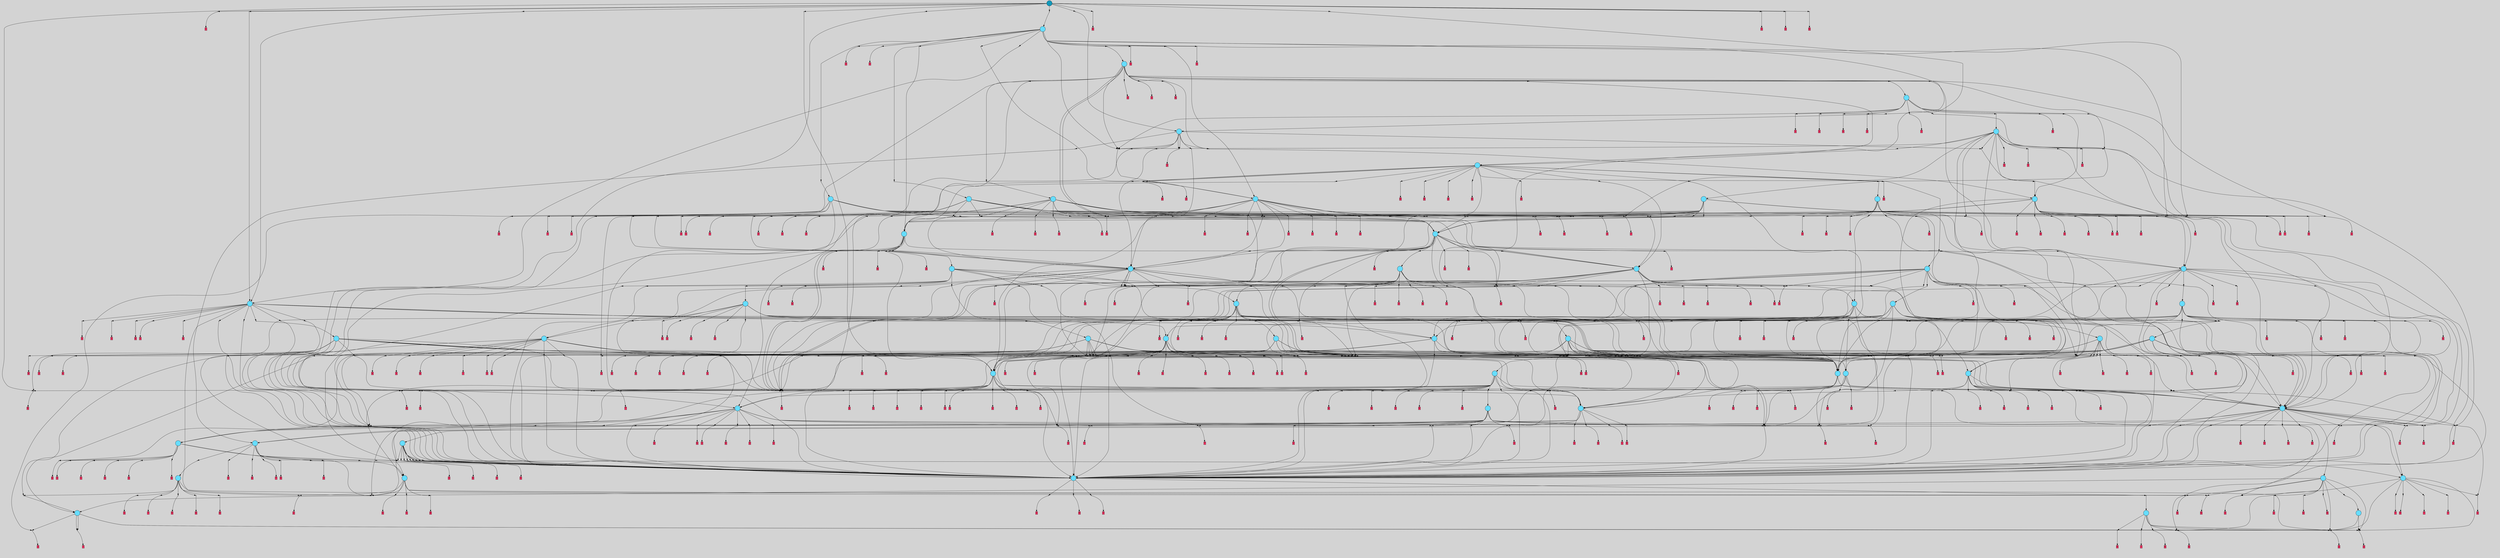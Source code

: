 // File exported with GEGELATI v1.3.1
// On the 2024-07-06 16:53:50
// With the MARL::MarlTPGGraphDotExporter
digraph{
	graph[pad = "0.212, 0.055" bgcolor = lightgray]
	node[shape=circle style = filled label = ""]
		T2 [fillcolor="#66ddff"]
		T49 [fillcolor="#66ddff"]
		T184 [fillcolor="#66ddff"]
		T246 [fillcolor="#66ddff"]
		T440 [fillcolor="#66ddff"]
		T473 [fillcolor="#66ddff"]
		T477 [fillcolor="#66ddff"]
		T488 [fillcolor="#66ddff"]
		T581 [fillcolor="#66ddff"]
		T752 [fillcolor="#66ddff"]
		T800 [fillcolor="#66ddff"]
		T1021 [fillcolor="#66ddff"]
		T1050 [fillcolor="#66ddff"]
		T1161 [fillcolor="#66ddff"]
		T1234 [fillcolor="#66ddff"]
		T1970 [fillcolor="#66ddff"]
		T2000 [fillcolor="#66ddff"]
		T2037 [fillcolor="#66ddff"]
		T2082 [fillcolor="#66ddff"]
		T2148 [fillcolor="#66ddff"]
		T2169 [fillcolor="#66ddff"]
		T2322 [fillcolor="#66ddff"]
		T2326 [fillcolor="#66ddff"]
		T2367 [fillcolor="#66ddff"]
		T2509 [fillcolor="#66ddff"]
		T2613 [fillcolor="#66ddff"]
		T2630 [fillcolor="#66ddff"]
		T2651 [fillcolor="#66ddff"]
		T2799 [fillcolor="#66ddff"]
		T2840 [fillcolor="#66ddff"]
		T2901 [fillcolor="#66ddff"]
		T3039 [fillcolor="#66ddff"]
		T3089 [fillcolor="#66ddff"]
		T3136 [fillcolor="#66ddff"]
		T3394 [fillcolor="#66ddff"]
		T3619 [fillcolor="#66ddff"]
		T3673 [fillcolor="#66ddff"]
		T3861 [fillcolor="#66ddff"]
		T3951 [fillcolor="#66ddff"]
		T3977 [fillcolor="#66ddff"]
		T4019 [fillcolor="#66ddff"]
		T4087 [fillcolor="#66ddff"]
		T4360 [fillcolor="#66ddff"]
		T5039 [fillcolor="#66ddff"]
		T5080 [fillcolor="#66ddff"]
		T5103 [fillcolor="#66ddff"]
		T5138 [fillcolor="#66ddff"]
		T5426 [fillcolor="#66ddff"]
		T5567 [fillcolor="#66ddff"]
		T5708 [fillcolor="#66ddff"]
		T608 [fillcolor="#66ddff"]
		T5987 [fillcolor="#66ddff"]
		T6157 [fillcolor="#66ddff"]
		T6280 [fillcolor="#66ddff"]
		T6385 [fillcolor="#66ddff"]
		T6521 [fillcolor="#66ddff"]
		T8046 [fillcolor="#1199bb"]
		P135443 [fillcolor="#cccccc" shape=point] //
		I135443 [shape=box style=invis label="7|5&1|1#4|7&#92;n1|3&0|0#4|5&#92;n0|6&4|5#4|4&#92;n7|5&2|0#4|0&#92;n2|1&0|2#3|7&#92;n2|0&2|1#4|7&#92;n"]
		P135443 -> I135443[style=invis]
		A71603 [fillcolor="#ff3366" shape=box margin=0.03 width=0 height=0 label="2"]
		T2 -> P135443 -> A71603
		P135444 [fillcolor="#cccccc" shape=point] //
		I135444 [shape=box style=invis label="8|5&1|1#2|4&#92;n3|6&3|2#0|3&#92;n5|0&0|7#1|1&#92;n3|1&4|2#3|4&#92;n3|2&2|3#0|6&#92;n2|6&3|7#3|5&#92;n8|1&3|5#1|4&#92;n"]
		P135444 -> I135444[style=invis]
		A71604 [fillcolor="#ff3366" shape=box margin=0.03 width=0 height=0 label="3"]
		T2 -> P135444 -> A71604
		T49 -> P135443
		T49 -> P135444
		P135445 [fillcolor="#cccccc" shape=point] //
		I135445 [shape=box style=invis label="6|3&1|3#2|5&#92;n1|7&0|1#0|1&#92;n"]
		P135445 -> I135445[style=invis]
		A71605 [fillcolor="#ff3366" shape=box margin=0.03 width=0 height=0 label="3"]
		T49 -> P135445 -> A71605
		P135446 [fillcolor="#cccccc" shape=point] //
		I135446 [shape=box style=invis label="7|7&4|1#3|5&#92;n7|4&3|3#2|0&#92;n4|2&3|4#1|1&#92;n4|2&0|3#0|1&#92;n2|7&3|7#0|4&#92;n0|5&0|3#2|2&#92;n0|2&0|1#0|7&#92;n4|5&3|5#1|0&#92;n5|7&3|4#2|2&#92;n"]
		P135446 -> I135446[style=invis]
		A71606 [fillcolor="#ff3366" shape=box margin=0.03 width=0 height=0 label="7"]
		T49 -> P135446 -> A71606
		T49 -> P135446
		P135447 [fillcolor="#cccccc" shape=point] //
		I135447 [shape=box style=invis label="4|7&4|5#3|7&#92;n6|0&4|6#2|6&#92;n2|1&3|2#2|3&#92;n4|6&3|5#4|6&#92;n1|3&4|3#1|5&#92;n1|0&1|6#4|0&#92;n0|6&3|6#3|2&#92;n6|3&4|6#4|5&#92;n"]
		P135447 -> I135447[style=invis]
		A71607 [fillcolor="#ff3366" shape=box margin=0.03 width=0 height=0 label="0"]
		T184 -> P135447 -> A71607
		T184 -> P135443
		T184 -> P135444
		P135448 [fillcolor="#cccccc" shape=point] //
		I135448 [shape=box style=invis label="2|5&2|7#2|3&#92;n6|1&4|3#2|1&#92;n5|5&1|0#2|2&#92;n5|6&3|6#1|6&#92;n8|0&2|0#2|4&#92;n"]
		P135448 -> I135448[style=invis]
		A71608 [fillcolor="#ff3366" shape=box margin=0.03 width=0 height=0 label="7"]
		T184 -> P135448 -> A71608
		P135449 [fillcolor="#cccccc" shape=point] //
		I135449 [shape=box style=invis label="1|6&0|1#0|7&#92;n3|4&2|0#0|0&#92;n5|2&4|7#4|7&#92;n4|7&2|5#1|4&#92;n7|1&3|5#1|7&#92;n7|1&4|2#4|1&#92;n5|0&4|1#3|6&#92;n3|6&2|5#2|5&#92;n2|7&3|4#4|4&#92;n"]
		P135449 -> I135449[style=invis]
		A71609 [fillcolor="#ff3366" shape=box margin=0.03 width=0 height=0 label="6"]
		T184 -> P135449 -> A71609
		P135450 [fillcolor="#cccccc" shape=point] //
		I135450 [shape=box style=invis label="4|7&1|1#1|7&#92;n1|1&0|6#2|1&#92;n7|1&4|2#4|1&#92;n1|3&3|7#1|5&#92;n3|6&0|0#1|0&#92;n4|6&2|7#3|5&#92;n"]
		P135450 -> I135450[style=invis]
		A71610 [fillcolor="#ff3366" shape=box margin=0.03 width=0 height=0 label="6"]
		T184 -> P135450 -> A71610
		T246 -> P135450
		P135451 [fillcolor="#cccccc" shape=point] //
		I135451 [shape=box style=invis label="3|1&4|0#0|2&#92;n2|5&2|7#2|3&#92;n5|1&3|1#1|2&#92;n5|4&3|6#1|6&#92;n6|1&4|3#2|1&#92;n8|0&2|0#2|0&#92;n"]
		P135451 -> I135451[style=invis]
		A71611 [fillcolor="#ff3366" shape=box margin=0.03 width=0 height=0 label="7"]
		T246 -> P135451 -> A71611
		T246 -> P135444
		P135452 [fillcolor="#cccccc" shape=point] //
		I135452 [shape=box style=invis label="5|1&3|1#1|2&#92;n8|0&2|0#2|4&#92;n5|4&3|6#1|6&#92;n6|1&4|3#2|1&#92;n4|2&3|0#0|6&#92;n2|5&0|7#2|3&#92;n"]
		P135452 -> I135452[style=invis]
		A71612 [fillcolor="#ff3366" shape=box margin=0.03 width=0 height=0 label="7"]
		T246 -> P135452 -> A71612
		P135453 [fillcolor="#cccccc" shape=point] //
		I135453 [shape=box style=invis label="5|0&4|0#0|2&#92;n5|2&4|2#0|4&#92;n0|2&2|0#3|2&#92;n2|4&1|0#0|7&#92;n8|3&0|3#3|0&#92;n4|2&4|0#3|1&#92;n8|1&0|3#4|6&#92;n0|2&2|5#1|6&#92;n"]
		P135453 -> I135453[style=invis]
		A71613 [fillcolor="#ff3366" shape=box margin=0.03 width=0 height=0 label="2"]
		T246 -> P135453 -> A71613
		T246 -> P135443
		P135454 [fillcolor="#cccccc" shape=point] //
		I135454 [shape=box style=invis label="7|6&3|6#3|7&#92;n2|2&2|5#1|5&#92;n1|3&4|3#1|5&#92;n1|6&0|7#0|2&#92;n2|0&1|6#2|2&#92;n0|1&4|4#4|7&#92;n8|2&0|7#2|5&#92;n2|1&1|2#4|3&#92;n7|5&4|5#4|5&#92;n"]
		P135454 -> I135454[style=invis]
		A71614 [fillcolor="#ff3366" shape=box margin=0.03 width=0 height=0 label="0"]
		T246 -> P135454 -> A71614
		P135455 [fillcolor="#cccccc" shape=point] //
		I135455 [shape=box style=invis label="5|1&3|1#4|2&#92;n8|0&2|0#2|4&#92;n5|4&3|6#1|6&#92;n5|5&1|0#2|2&#92;n6|1&4|3#2|1&#92;n2|5&2|7#2|3&#92;n"]
		P135455 -> I135455[style=invis]
		A71615 [fillcolor="#ff3366" shape=box margin=0.03 width=0 height=0 label="7"]
		T246 -> P135455 -> A71615
		P135456 [fillcolor="#cccccc" shape=point] //
		I135456 [shape=box style=invis label="4|1&1|7#4|2&#92;n3|0&0|0#0|3&#92;n8|5&1|1#1|2&#92;n2|1&1|0#2|4&#92;n"]
		P135456 -> I135456[style=invis]
		A71616 [fillcolor="#ff3366" shape=box margin=0.03 width=0 height=0 label="2"]
		T440 -> P135456 -> A71616
		P135457 [fillcolor="#cccccc" shape=point] //
		I135457 [shape=box style=invis label="6|4&0|2#2|4&#92;n0|7&3|5#4|3&#92;n1|5&3|3#2|4&#92;n8|1&1|6#1|0&#92;n6|4&2|4#1|3&#92;n5|4&2|5#4|0&#92;n2|2&1|4#1|4&#92;n8|4&1|7#2|7&#92;n6|1&3|7#3|5&#92;n1|0&4|4#3|5&#92;n"]
		P135457 -> I135457[style=invis]
		A71617 [fillcolor="#ff3366" shape=box margin=0.03 width=0 height=0 label="4"]
		T440 -> P135457 -> A71617
		P135458 [fillcolor="#cccccc" shape=point] //
		I135458 [shape=box style=invis label="5|4&2|5#4|0&#92;n6|3&2|4#0|3&#92;n1|5&3|3#2|4&#92;n8|1&1|4#1|5&#92;n6|4&2|4#1|3&#92;n8|4&1|7#2|7&#92;n8|0&1|7#0|6&#92;n6|1&3|7#3|5&#92;n1|0&4|4#3|5&#92;n0|7&3|5#4|3&#92;n"]
		P135458 -> I135458[style=invis]
		A71618 [fillcolor="#ff3366" shape=box margin=0.03 width=0 height=0 label="4"]
		T440 -> P135458 -> A71618
		P135459 [fillcolor="#cccccc" shape=point] //
		I135459 [shape=box style=invis label="2|5&2|7#2|3&#92;n5|1&3|0#4|2&#92;n8|0&2|7#1|7&#92;n5|5&1|0#2|2&#92;n8|0&2|0#2|4&#92;n"]
		P135459 -> I135459[style=invis]
		T440 -> P135459 -> T49
		P135460 [fillcolor="#cccccc" shape=point] //
		I135460 [shape=box style=invis label="2|6&2|0#2|6&#92;n5|2&2|7#0|2&#92;n2|1&4|3#4|7&#92;n0|1&3|5#4|7&#92;n4|3&3|4#3|7&#92;n"]
		P135460 -> I135460[style=invis]
		A71619 [fillcolor="#ff3366" shape=box margin=0.03 width=0 height=0 label="0"]
		T440 -> P135460 -> A71619
		P135461 [fillcolor="#cccccc" shape=point] //
		I135461 [shape=box style=invis label="6|7&2|3#3|4&#92;n2|4&1|4#3|5&#92;n3|6&3|2#0|4&#92;n5|1&4|2#3|7&#92;n8|5&1|1#2|4&#92;n8|1&3|5#1|4&#92;n2|5&1|6#2|5&#92;n5|0&0|7#1|1&#92;n"]
		P135461 -> I135461[style=invis]
		A71620 [fillcolor="#ff3366" shape=box margin=0.03 width=0 height=0 label="3"]
		T440 -> P135461 -> A71620
		P135462 [fillcolor="#cccccc" shape=point] //
		I135462 [shape=box style=invis label="5|5&1|0#2|7&#92;n6|0&4|3#3|1&#92;n5|4&3|6#1|6&#92;n8|4&4|6#0|6&#92;n6|5&3|7#0|3&#92;n"]
		P135462 -> I135462[style=invis]
		A71621 [fillcolor="#ff3366" shape=box margin=0.03 width=0 height=0 label="7"]
		T440 -> P135462 -> A71621
		P135463 [fillcolor="#cccccc" shape=point] //
		I135463 [shape=box style=invis label="0|0&4|7#3|6&#92;n2|1&3|2#0|7&#92;n6|2&3|1#1|1&#92;n0|7&2|4#2|4&#92;n"]
		P135463 -> I135463[style=invis]
		A71622 [fillcolor="#ff3366" shape=box margin=0.03 width=0 height=0 label="0"]
		T440 -> P135463 -> A71622
		P135464 [fillcolor="#cccccc" shape=point] //
		I135464 [shape=box style=invis label="0|2&2|3#0|7&#92;n7|0&4|2#3|3&#92;n"]
		P135464 -> I135464[style=invis]
		A71623 [fillcolor="#ff3366" shape=box margin=0.03 width=0 height=0 label="0"]
		T473 -> P135464 -> A71623
		P135465 [fillcolor="#cccccc" shape=point] //
		I135465 [shape=box style=invis label="7|0&3|2#0|6&#92;n5|7&3|1#3|7&#92;n1|7&4|3#1|5&#92;n3|1&1|1#4|5&#92;n8|1&1|7#3|1&#92;n7|5&0|7#4|3&#92;n3|7&3|7#2|0&#92;n7|6&2|2#1|4&#92;n2|2&2|0#2|0&#92;n5|2&0|7#2|7&#92;n"]
		P135465 -> I135465[style=invis]
		A71624 [fillcolor="#ff3366" shape=box margin=0.03 width=0 height=0 label="1"]
		T473 -> P135465 -> A71624
		P135466 [fillcolor="#cccccc" shape=point] //
		I135466 [shape=box style=invis label="4|7&4|5#3|7&#92;n6|0&4|6#2|6&#92;n6|3&4|6#4|5&#92;n1|3&4|3#1|5&#92;n1|5&1|6#4|0&#92;n0|6&3|6#3|2&#92;n2|1&3|2#2|3&#92;n"]
		P135466 -> I135466[style=invis]
		A71625 [fillcolor="#ff3366" shape=box margin=0.03 width=0 height=0 label="0"]
		T473 -> P135466 -> A71625
		P135467 [fillcolor="#cccccc" shape=point] //
		I135467 [shape=box style=invis label="8|5&1|1#2|4&#92;n3|2&2|3#0|6&#92;n3|1&4|2#3|4&#92;n8|1&3|5#1|4&#92;n2|6&3|1#3|4&#92;n5|0&0|7#1|1&#92;n"]
		P135467 -> I135467[style=invis]
		A71626 [fillcolor="#ff3366" shape=box margin=0.03 width=0 height=0 label="3"]
		T473 -> P135467 -> A71626
		P135468 [fillcolor="#cccccc" shape=point] //
		I135468 [shape=box style=invis label="2|5&2|7#2|3&#92;n8|0&2|7#1|7&#92;n5|1&3|0#1|2&#92;n5|4&3|6#1|6&#92;n5|5&1|0#2|2&#92;n8|0&2|0#2|4&#92;n"]
		P135468 -> I135468[style=invis]
		T473 -> P135468 -> T49
		P135469 [fillcolor="#cccccc" shape=point] //
		I135469 [shape=box style=invis label="3|2&2|3#0|6&#92;n8|5&1|1#2|4&#92;n5|0&1|7#1|1&#92;n3|1&4|4#3|4&#92;n2|6&3|7#3|5&#92;n2|4&2|4#0|3&#92;n8|1&3|5#3|4&#92;n"]
		P135469 -> I135469[style=invis]
		A71627 [fillcolor="#ff3366" shape=box margin=0.03 width=0 height=0 label="3"]
		T473 -> P135469 -> A71627
		P135470 [fillcolor="#cccccc" shape=point] //
		I135470 [shape=box style=invis label="8|5&1|1#2|4&#92;n3|2&2|3#0|6&#92;n5|0&0|7#1|1&#92;n3|1&4|2#3|5&#92;n3|6&3|2#0|3&#92;n2|6&3|7#3|5&#92;n8|1&3|5#1|4&#92;n"]
		P135470 -> I135470[style=invis]
		A71628 [fillcolor="#ff3366" shape=box margin=0.03 width=0 height=0 label="3"]
		T473 -> P135470 -> A71628
		P135471 [fillcolor="#cccccc" shape=point] //
		I135471 [shape=box style=invis label="6|4&0|2#1|4&#92;n0|7&3|5#4|3&#92;n1|5&3|3#2|4&#92;n8|1&1|6#1|5&#92;n6|4&2|4#1|3&#92;n5|4&2|5#4|0&#92;n2|2&1|4#1|4&#92;n8|4&1|7#2|7&#92;n6|1&3|7#3|5&#92;n1|0&4|4#3|5&#92;n"]
		P135471 -> I135471[style=invis]
		A71629 [fillcolor="#ff3366" shape=box margin=0.03 width=0 height=0 label="8"]
		T477 -> P135471 -> A71629
		T477 -> P135458
		T477 -> P135468
		P135472 [fillcolor="#cccccc" shape=point] //
		I135472 [shape=box style=invis label="1|3&4|3#1|5&#92;n6|0&4|6#2|6&#92;n4|6&3|5#4|6&#92;n4|7&4|5#3|7&#92;n1|0&1|6#4|0&#92;n0|6&3|3#3|2&#92;n2|5&4|2#3|2&#92;n6|3&4|6#4|5&#92;n"]
		P135472 -> I135472[style=invis]
		A71630 [fillcolor="#ff3366" shape=box margin=0.03 width=0 height=0 label="0"]
		T477 -> P135472 -> A71630
		P135473 [fillcolor="#cccccc" shape=point] //
		I135473 [shape=box style=invis label="7|5&1|1#4|7&#92;n0|6&4|5#4|4&#92;n7|5&2|0#4|0&#92;n7|7&2|2#0|6&#92;n2|0&2|1#4|7&#92;n2|1&0|2#3|7&#92;n"]
		P135473 -> I135473[style=invis]
		A71631 [fillcolor="#ff3366" shape=box margin=0.03 width=0 height=0 label="2"]
		T477 -> P135473 -> A71631
		P135474 [fillcolor="#cccccc" shape=point] //
		I135474 [shape=box style=invis label="7|2&4|5#3|2&#92;n2|7&1|6#2|7&#92;n5|6&2|5#3|1&#92;n2|3&3|2#4|2&#92;n6|0&2|5#1|6&#92;n7|2&1|3#3|7&#92;n0|1&1|4#1|4&#92;n"]
		P135474 -> I135474[style=invis]
		T477 -> P135474 -> T2
		P135475 [fillcolor="#cccccc" shape=point] //
		I135475 [shape=box style=invis label="3|7&0|0#1|0&#92;n3|5&0|2#0|0&#92;n6|6&4|2#4|1&#92;n4|6&2|7#3|5&#92;n4|0&1|1#1|7&#92;n"]
		P135475 -> I135475[style=invis]
		A71632 [fillcolor="#ff3366" shape=box margin=0.03 width=0 height=0 label="6"]
		T477 -> P135475 -> A71632
		P135476 [fillcolor="#cccccc" shape=point] //
		I135476 [shape=box style=invis label="0|5&2|0#2|4&#92;n3|6&3|2#4|3&#92;n3|1&4|2#3|4&#92;n3|4&2|0#1|7&#92;n3|2&2|3#0|6&#92;n4|4&4|3#4|6&#92;n"]
		P135476 -> I135476[style=invis]
		A71633 [fillcolor="#ff3366" shape=box margin=0.03 width=0 height=0 label="3"]
		T477 -> P135476 -> A71633
		T477 -> P135443
		T477 -> P135444
		T488 -> P135456
		P135477 [fillcolor="#cccccc" shape=point] //
		I135477 [shape=box style=invis label="5|4&2|5#4|0&#92;n0|7&3|5#4|3&#92;n1|5&3|3#2|4&#92;n8|1&1|6#1|5&#92;n6|4&2|4#1|3&#92;n6|4&0|2#2|4&#92;n2|2&1|4#1|4&#92;n8|4&1|7#2|7&#92;n6|1&3|7#3|5&#92;n1|0&4|4#3|5&#92;n"]
		P135477 -> I135477[style=invis]
		A71634 [fillcolor="#ff3366" shape=box margin=0.03 width=0 height=0 label="4"]
		T488 -> P135477 -> A71634
		T488 -> P135468
		T488 -> P135472
		P135478 [fillcolor="#cccccc" shape=point] //
		I135478 [shape=box style=invis label="3|6&1|3#4|0&#92;n7|7&1|7#1|2&#92;n8|3&0|1#2|3&#92;n4|7&3|1#1|4&#92;n1|3&0|5#0|5&#92;n3|3&1|6#2|6&#92;n7|5&3|7#0|5&#92;n"]
		P135478 -> I135478[style=invis]
		A71635 [fillcolor="#ff3366" shape=box margin=0.03 width=0 height=0 label="5"]
		T488 -> P135478 -> A71635
		T488 -> P135443
		P135479 [fillcolor="#cccccc" shape=point] //
		I135479 [shape=box style=invis label="5|4&2|5#4|0&#92;n6|3&2|4#0|3&#92;n8|1&1|4#1|5&#92;n1|5&3|3#2|4&#92;n6|4&2|4#1|3&#92;n8|0&1|7#0|6&#92;n6|1&3|7#3|5&#92;n1|0&4|4#3|5&#92;n0|7&4|5#4|3&#92;n0|0&3|4#2|2&#92;n"]
		P135479 -> I135479[style=invis]
		A71636 [fillcolor="#ff3366" shape=box margin=0.03 width=0 height=0 label="4"]
		T488 -> P135479 -> A71636
		P135480 [fillcolor="#cccccc" shape=point] //
		I135480 [shape=box style=invis label="5|0&0|7#1|1&#92;n8|1&3|5#1|4&#92;n1|2&2|7#2|6&#92;n3|1&4|2#3|6&#92;n3|6&4|2#0|5&#92;n2|6&3|7#3|5&#92;n3|2&2|3#0|6&#92;n8|5&0|1#2|4&#92;n1|0&1|3#0|2&#92;n"]
		P135480 -> I135480[style=invis]
		A71637 [fillcolor="#ff3366" shape=box margin=0.03 width=0 height=0 label="3"]
		T581 -> P135480 -> A71637
		P135481 [fillcolor="#cccccc" shape=point] //
		I135481 [shape=box style=invis label="7|2&1|1#4|6&#92;n5|7&2|2#0|0&#92;n8|5&2|7#4|1&#92;n0|5&1|6#1|3&#92;n7|7&3|2#1|2&#92;n5|2&2|7#1|6&#92;n2|0&2|1#0|7&#92;n"]
		P135481 -> I135481[style=invis]
		T581 -> P135481 -> T184
		P135482 [fillcolor="#cccccc" shape=point] //
		I135482 [shape=box style=invis label="3|1&0|4#1|2&#92;n8|5&1|1#2|4&#92;n3|3&2|0#3|7&#92;n5|1&3|5#1|7&#92;n5|6&0|7#1|1&#92;n0|1&1|2#3|4&#92;n3|0&2|5#0|6&#92;n"]
		P135482 -> I135482[style=invis]
		A71638 [fillcolor="#ff3366" shape=box margin=0.03 width=0 height=0 label="3"]
		T581 -> P135482 -> A71638
		P135483 [fillcolor="#cccccc" shape=point] //
		I135483 [shape=box style=invis label="7|0&4|6#3|5&#92;n2|5&2|2#3|2&#92;n5|4&1|1#0|3&#92;n6|4&2|7#0|6&#92;n1|2&3|4#0|1&#92;n5|3&2|0#0|1&#92;n"]
		P135483 -> I135483[style=invis]
		A71639 [fillcolor="#ff3366" shape=box margin=0.03 width=0 height=0 label="0"]
		T581 -> P135483 -> A71639
		P135484 [fillcolor="#cccccc" shape=point] //
		I135484 [shape=box style=invis label="2|4&2|4#0|3&#92;n3|2&2|3#0|6&#92;n8|5&1|1#3|0&#92;n8|1&3|5#3|4&#92;n3|1&4|4#3|4&#92;n2|6&3|7#3|5&#92;n8|6&4|2#0|1&#92;n2|0&3|7#3|4&#92;n"]
		P135484 -> I135484[style=invis]
		T752 -> P135484 -> T440
		P135485 [fillcolor="#cccccc" shape=point] //
		I135485 [shape=box style=invis label="4|7&1|1#1|7&#92;n1|1&0|6#2|1&#92;n1|3&3|7#1|5&#92;n7|1&3|5#1|6&#92;n3|6&0|0#2|0&#92;n4|6&2|7#3|2&#92;n"]
		P135485 -> I135485[style=invis]
		A71640 [fillcolor="#ff3366" shape=box margin=0.03 width=0 height=0 label="6"]
		T752 -> P135485 -> A71640
		P135486 [fillcolor="#cccccc" shape=point] //
		I135486 [shape=box style=invis label="1|5&0|1#1|7&#92;n5|2&3|4#4|2&#92;n1|2&1|0#4|5&#92;n3|3&3|3#2|2&#92;n0|4&0|1#3|6&#92;n2|7&2|5#2|7&#92;n4|7&4|6#0|4&#92;n1|0&3|5#4|3&#92;n3|4&3|4#2|0&#92;n"]
		P135486 -> I135486[style=invis]
		A71641 [fillcolor="#ff3366" shape=box margin=0.03 width=0 height=0 label="7"]
		T752 -> P135486 -> A71641
		P135487 [fillcolor="#cccccc" shape=point] //
		I135487 [shape=box style=invis label="8|5&1|1#2|4&#92;n4|4&4|4#1|0&#92;n3|7&3|2#1|3&#92;n5|0&0|7#1|1&#92;n3|1&4|2#3|0&#92;n3|2&2|3#0|6&#92;n"]
		P135487 -> I135487[style=invis]
		A71642 [fillcolor="#ff3366" shape=box margin=0.03 width=0 height=0 label="3"]
		T752 -> P135487 -> A71642
		P135488 [fillcolor="#cccccc" shape=point] //
		I135488 [shape=box style=invis label="5|6&4|3#1|0&#92;n8|0&2|0#4|5&#92;n0|1&3|0#1|6&#92;n6|0&2|7#0|2&#92;n2|1&4|3#4|7&#92;n"]
		P135488 -> I135488[style=invis]
		A71643 [fillcolor="#ff3366" shape=box margin=0.03 width=0 height=0 label="0"]
		T752 -> P135488 -> A71643
		T752 -> P135468
		P135489 [fillcolor="#cccccc" shape=point] //
		I135489 [shape=box style=invis label="3|6&3|2#0|3&#92;n3|2&2|3#0|6&#92;n3|1&4|2#3|6&#92;n5|2&0|7#1|1&#92;n8|5&4|0#2|4&#92;n8|1&3|5#1|4&#92;n5|6&1|0#3|2&#92;n2|6&3|7#3|5&#92;n5|6&0|2#2|6&#92;n"]
		P135489 -> I135489[style=invis]
		A71644 [fillcolor="#ff3366" shape=box margin=0.03 width=0 height=0 label="3"]
		T752 -> P135489 -> A71644
		P135490 [fillcolor="#cccccc" shape=point] //
		I135490 [shape=box style=invis label="2|1&1|6#0|2&#92;n7|5&4|0#4|4&#92;n1|1&2|4#3|3&#92;n2|0&2|1#4|7&#92;n4|0&1|6#0|5&#92;n1|3&0|0#3|5&#92;n7|5&1|7#4|7&#92;n"]
		P135490 -> I135490[style=invis]
		T752 -> P135490 -> T488
		T800 -> P135468
		T800 -> P135453
		P135491 [fillcolor="#cccccc" shape=point] //
		I135491 [shape=box style=invis label="7|4&1|1#2|3&#92;n4|7&3|6#0|4&#92;n4|0&2|5#2|7&#92;n4|2&0|7#0|1&#92;n0|4&0|5#0|7&#92;n5|2&3|4#4|2&#92;n0|4&2|2#3|7&#92;n"]
		P135491 -> I135491[style=invis]
		A71645 [fillcolor="#ff3366" shape=box margin=0.03 width=0 height=0 label="7"]
		T800 -> P135491 -> A71645
		P135492 [fillcolor="#cccccc" shape=point] //
		I135492 [shape=box style=invis label="3|2&2|7#0|0&#92;n4|1&3|4#4|7&#92;n2|7&0|6#1|3&#92;n2|6&2|0#2|6&#92;n4|0&3|4#0|5&#92;n"]
		P135492 -> I135492[style=invis]
		A71646 [fillcolor="#ff3366" shape=box margin=0.03 width=0 height=0 label="0"]
		T800 -> P135492 -> A71646
		P135493 [fillcolor="#cccccc" shape=point] //
		I135493 [shape=box style=invis label="5|1&0|4#1|1&#92;n2|2&0|7#3|4&#92;n6|6&2|4#1|6&#92;n3|3&0|3#2|3&#92;n5|0&2|7#1|1&#92;n"]
		P135493 -> I135493[style=invis]
		A71647 [fillcolor="#ff3366" shape=box margin=0.03 width=0 height=0 label="2"]
		T800 -> P135493 -> A71647
		P135494 [fillcolor="#cccccc" shape=point] //
		I135494 [shape=box style=invis label="2|2&0|2#3|7&#92;n7|5&1|1#4|1&#92;n8|7&0|6#0|2&#92;n8|3&3|4#3|7&#92;n0|6&4|5#4|4&#92;n2|3&2|0#0|6&#92;n1|3&0|3#4|5&#92;n"]
		P135494 -> I135494[style=invis]
		T800 -> P135494 -> T246
		P135495 [fillcolor="#cccccc" shape=point] //
		I135495 [shape=box style=invis label="5|6&4|3#1|0&#92;n0|1&3|0#1|7&#92;n2|1&4|3#4|7&#92;n1|3&1|1#2|1&#92;n6|0&2|7#0|2&#92;n"]
		P135495 -> I135495[style=invis]
		A71648 [fillcolor="#ff3366" shape=box margin=0.03 width=0 height=0 label="0"]
		T800 -> P135495 -> A71648
		P135496 [fillcolor="#cccccc" shape=point] //
		I135496 [shape=box style=invis label="5|2&3|3#4|2&#92;n0|4&2|2#3|7&#92;n4|2&0|3#0|1&#92;n1|5&0|1#1|2&#92;n0|4&0|5#0|7&#92;n2|0&2|5#2|7&#92;n4|7&3|6#0|4&#92;n"]
		P135496 -> I135496[style=invis]
		A71649 [fillcolor="#ff3366" shape=box margin=0.03 width=0 height=0 label="7"]
		T800 -> P135496 -> A71649
		P135497 [fillcolor="#cccccc" shape=point] //
		I135497 [shape=box style=invis label="5|6&4|3#1|0&#92;n7|0&1|5#2|6&#92;n2|4&4|1#0|2&#92;n2|1&0|3#4|7&#92;n0|1&3|0#1|7&#92;n1|3&1|6#2|1&#92;n"]
		P135497 -> I135497[style=invis]
		T1021 -> P135497 -> T473
		P135498 [fillcolor="#cccccc" shape=point] //
		I135498 [shape=box style=invis label="5|7&4|3#0|0&#92;n2|7&4|0#0|3&#92;n3|7&2|2#3|5&#92;n8|6&3|7#1|4&#92;n2|6&3|7#3|5&#92;n"]
		P135498 -> I135498[style=invis]
		A71650 [fillcolor="#ff3366" shape=box margin=0.03 width=0 height=0 label="5"]
		T1021 -> P135498 -> A71650
		P135499 [fillcolor="#cccccc" shape=point] //
		I135499 [shape=box style=invis label="4|6&1|1#1|5&#92;n0|4&0|5#0|7&#92;n3|4&4|3#2|0&#92;n4|2&0|3#0|1&#92;n2|0&2|5#2|7&#92;n1|5&0|6#1|2&#92;n0|4&2|2#3|7&#92;n5|2&3|4#4|2&#92;n4|7&3|6#0|4&#92;n"]
		P135499 -> I135499[style=invis]
		A71651 [fillcolor="#ff3366" shape=box margin=0.03 width=0 height=0 label="7"]
		T1021 -> P135499 -> A71651
		P135500 [fillcolor="#cccccc" shape=point] //
		I135500 [shape=box style=invis label="8|5&1|1#2|4&#92;n3|1&3|2#0|3&#92;n5|0&0|7#4|1&#92;n6|0&2|6#0|3&#92;n3|2&2|3#0|6&#92;n8|5&3|4#2|7&#92;n8|1&3|5#1|4&#92;n2|6&4|7#3|5&#92;n"]
		P135500 -> I135500[style=invis]
		A71652 [fillcolor="#ff3366" shape=box margin=0.03 width=0 height=0 label="3"]
		T1021 -> P135500 -> A71652
		T1021 -> P135470
		P135501 [fillcolor="#cccccc" shape=point] //
		I135501 [shape=box style=invis label="8|5&4|0#2|4&#92;n8|1&3|5#1|4&#92;n5|2&0|7#1|1&#92;n8|5&2|4#1|5&#92;n2|6&3|7#3|5&#92;n3|6&3|2#0|3&#92;n2|6&1|0#3|6&#92;n3|1&4|2#3|6&#92;n5|0&0|2#2|6&#92;n"]
		P135501 -> I135501[style=invis]
		A71653 [fillcolor="#ff3366" shape=box margin=0.03 width=0 height=0 label="3"]
		T1021 -> P135501 -> A71653
		P135502 [fillcolor="#cccccc" shape=point] //
		I135502 [shape=box style=invis label="7|5&2|4#3|2&#92;n3|5&1|3#4|0&#92;n1|1&3|6#3|1&#92;n6|7&3|1#2|6&#92;n3|2&2|3#0|6&#92;n7|4&3|2#3|2&#92;n2|0&3|5#2|5&#92;n8|5&1|6#2|1&#92;n6|1&3|6#0|3&#92;n"]
		P135502 -> I135502[style=invis]
		A71654 [fillcolor="#ff3366" shape=box margin=0.03 width=0 height=0 label="3"]
		T1021 -> P135502 -> A71654
		P135503 [fillcolor="#cccccc" shape=point] //
		I135503 [shape=box style=invis label="7|5&1|1#4|7&#92;n2|1&0|2#3|7&#92;n0|6&4|5#4|4&#92;n7|5&2|0#4|0&#92;n1|3&0|0#4|4&#92;n2|0&2|1#4|7&#92;n8|7&0|3#1|4&#92;n"]
		P135503 -> I135503[style=invis]
		A71655 [fillcolor="#ff3366" shape=box margin=0.03 width=0 height=0 label="2"]
		T1021 -> P135503 -> A71655
		T1021 -> P135493
		P135504 [fillcolor="#cccccc" shape=point] //
		I135504 [shape=box style=invis label="5|2&3|3#4|2&#92;n0|4&2|2#3|7&#92;n1|5&0|1#1|2&#92;n4|2&0|3#0|1&#92;n2|0&2|5#2|7&#92;n4|7&3|6#0|6&#92;n"]
		P135504 -> I135504[style=invis]
		A71656 [fillcolor="#ff3366" shape=box margin=0.03 width=0 height=0 label="7"]
		T1021 -> P135504 -> A71656
		P135505 [fillcolor="#cccccc" shape=point] //
		I135505 [shape=box style=invis label="2|0&2|5#2|7&#92;n0|4&2|2#3|7&#92;n3|4&4|3#2|0&#92;n4|2&0|3#0|1&#92;n1|5&0|1#1|2&#92;n0|4&0|5#0|7&#92;n5|2&3|4#4|2&#92;n4|7&3|6#0|4&#92;n"]
		P135505 -> I135505[style=invis]
		A71657 [fillcolor="#ff3366" shape=box margin=0.03 width=0 height=0 label="7"]
		T1021 -> P135505 -> A71657
		P135506 [fillcolor="#cccccc" shape=point] //
		I135506 [shape=box style=invis label="0|6&4|5#4|4&#92;n1|3&0|0#4|5&#92;n7|5&1|1#4|7&#92;n1|5&2|0#4|0&#92;n2|1&0|2#3|7&#92;n2|0&2|1#4|7&#92;n"]
		P135506 -> I135506[style=invis]
		A71658 [fillcolor="#ff3366" shape=box margin=0.03 width=0 height=0 label="2"]
		T1021 -> P135506 -> A71658
		P135507 [fillcolor="#cccccc" shape=point] //
		I135507 [shape=box style=invis label="7|5&1|7#4|7&#92;n0|3&0|2#0|1&#92;n7|5&4|0#4|4&#92;n1|1&2|4#3|3&#92;n2|3&1|6#0|2&#92;n1|3&0|0#3|5&#92;n2|0&2|1#2|7&#92;n"]
		P135507 -> I135507[style=invis]
		T1021 -> P135507 -> T488
		P135508 [fillcolor="#cccccc" shape=point] //
		I135508 [shape=box style=invis label="2|5&4|2#3|2&#92;n1|3&4|3#1|1&#92;n6|0&4|6#2|6&#92;n0|4&0|3#3|6&#92;n1|0&1|7#4|0&#92;n4|7&4|5#3|7&#92;n6|3&4|6#4|5&#92;n"]
		P135508 -> I135508[style=invis]
		T1050 -> P135508 -> T581
		T1050 -> P135476
		T1050 -> P135470
		P135509 [fillcolor="#cccccc" shape=point] //
		I135509 [shape=box style=invis label="2|1&0|2#3|7&#92;n7|5&1|1#1|7&#92;n0|6&4|5#4|4&#92;n7|5&2|0#4|0&#92;n3|7&3|1#3|5&#92;n7|7&0|3#1|4&#92;n"]
		P135509 -> I135509[style=invis]
		A71659 [fillcolor="#ff3366" shape=box margin=0.03 width=0 height=0 label="2"]
		T1050 -> P135509 -> A71659
		P135510 [fillcolor="#cccccc" shape=point] //
		I135510 [shape=box style=invis label="2|1&1|6#0|2&#92;n8|7&0|0#0|2&#92;n7|5&4|0#4|4&#92;n1|1&2|4#3|3&#92;n4|0&1|6#0|5&#92;n7|5&1|7#4|7&#92;n1|3&0|0#3|5&#92;n"]
		P135510 -> I135510[style=invis]
		T1050 -> P135510 -> T488
		P135511 [fillcolor="#cccccc" shape=point] //
		I135511 [shape=box style=invis label="1|3&0|4#2|7&#92;n5|2&4|7#4|0&#92;n1|4&0|0#0|4&#92;n3|6&2|5#2|5&#92;n7|1&3|5#1|7&#92;n5|0&4|1#3|6&#92;n7|0&2|4#0|0&#92;n3|2&2|0#0|7&#92;n2|7&3|4#4|4&#92;n"]
		P135511 -> I135511[style=invis]
		A71660 [fillcolor="#ff3366" shape=box margin=0.03 width=0 height=0 label="6"]
		T1050 -> P135511 -> A71660
		P135512 [fillcolor="#cccccc" shape=point] //
		I135512 [shape=box style=invis label="7|5&1|1#4|1&#92;n2|2&0|2#3|7&#92;n8|7&0|6#0|2&#92;n8|3&3|4#3|7&#92;n0|6&4|5#4|4&#92;n2|3&2|0#1|6&#92;n1|3&0|3#4|5&#92;n"]
		P135512 -> I135512[style=invis]
		T1161 -> P135512 -> T246
		P135513 [fillcolor="#cccccc" shape=point] //
		I135513 [shape=box style=invis label="5|6&4|3#1|0&#92;n0|1&3|0#1|6&#92;n8|0&2|0#4|5&#92;n2|1&4|3#2|7&#92;n6|0&2|7#0|2&#92;n6|1&3|4#0|0&#92;n"]
		P135513 -> I135513[style=invis]
		A71661 [fillcolor="#ff3366" shape=box margin=0.03 width=0 height=0 label="0"]
		T1161 -> P135513 -> A71661
		P135514 [fillcolor="#cccccc" shape=point] //
		I135514 [shape=box style=invis label="2|5&3|7#3|5&#92;n8|5&1|5#2|4&#92;n3|1&4|2#3|4&#92;n8|1&3|5#1|7&#92;n3|2&2|3#0|6&#92;n4|0&3|2#2|2&#92;n"]
		P135514 -> I135514[style=invis]
		A71662 [fillcolor="#ff3366" shape=box margin=0.03 width=0 height=0 label="1"]
		T1161 -> P135514 -> A71662
		P135515 [fillcolor="#cccccc" shape=point] //
		I135515 [shape=box style=invis label="1|3&4|5#1|1&#92;n4|6&3|5#4|1&#92;n2|5&4|2#3|2&#92;n6|0&4|6#2|6&#92;n4|7&4|5#3|7&#92;n1|0&1|7#4|0&#92;n"]
		P135515 -> I135515[style=invis]
		T1161 -> P135515 -> T581
		P135516 [fillcolor="#cccccc" shape=point] //
		I135516 [shape=box style=invis label="1|7&0|1#0|1&#92;n6|3&1|3#0|5&#92;n"]
		P135516 -> I135516[style=invis]
		A71663 [fillcolor="#ff3366" shape=box margin=0.03 width=0 height=0 label="3"]
		T1161 -> P135516 -> A71663
		P135517 [fillcolor="#cccccc" shape=point] //
		I135517 [shape=box style=invis label="1|3&0|4#2|7&#92;n8|1&1|6#3|7&#92;n3|2&2|0#0|7&#92;n3|6&2|5#2|5&#92;n4|7&2|5#1|4&#92;n7|3&3|5#1|7&#92;n5|0&4|1#3|6&#92;n7|0&2|4#0|0&#92;n2|7&3|4#4|4&#92;n5|2&4|7#4|7&#92;n"]
		P135517 -> I135517[style=invis]
		A71664 [fillcolor="#ff3366" shape=box margin=0.03 width=0 height=0 label="6"]
		T1161 -> P135517 -> A71664
		P135518 [fillcolor="#cccccc" shape=point] //
		I135518 [shape=box style=invis label="3|2&2|5#3|2&#92;n6|0&1|2#2|0&#92;n1|7&1|4#0|4&#92;n"]
		P135518 -> I135518[style=invis]
		A71665 [fillcolor="#ff3366" shape=box margin=0.03 width=0 height=0 label="3"]
		T1161 -> P135518 -> A71665
		P135519 [fillcolor="#cccccc" shape=point] //
		I135519 [shape=box style=invis label="7|0&1|6#2|2&#92;n8|2&0|7#0|6&#92;n8|6&3|7#3|5&#92;n0|7&3|1#2|4&#92;n3|0&0|7#1|1&#92;n2|6&1|5#4|7&#92;n3|1&4|2#3|4&#92;n"]
		P135519 -> I135519[style=invis]
		A71666 [fillcolor="#ff3366" shape=box margin=0.03 width=0 height=0 label="3"]
		T1161 -> P135519 -> A71666
		P135520 [fillcolor="#cccccc" shape=point] //
		I135520 [shape=box style=invis label="1|3&1|6#2|1&#92;n2|1&0|3#4|7&#92;n2|4&4|5#0|2&#92;n7|0&1|5#4|6&#92;n"]
		P135520 -> I135520[style=invis]
		T1234 -> P135520 -> T477
		P135521 [fillcolor="#cccccc" shape=point] //
		I135521 [shape=box style=invis label="1|3&4|3#1|1&#92;n4|6&3|5#4|6&#92;n6|0&4|6#2|6&#92;n2|5&4|2#3|2&#92;n1|0&3|7#4|0&#92;n6|5&0|3#4|5&#92;n4|7&4|5#3|7&#92;n"]
		P135521 -> I135521[style=invis]
		T1234 -> P135521 -> T581
		P135522 [fillcolor="#cccccc" shape=point] //
		I135522 [shape=box style=invis label="7|5&2|4#3|2&#92;n2|0&3|5#2|5&#92;n1|1&3|6#3|1&#92;n3|2&2|3#0|6&#92;n7|4&3|2#3|2&#92;n3|5&1|3#4|0&#92;n8|5&1|6#2|1&#92;n5|1&3|6#0|3&#92;n"]
		P135522 -> I135522[style=invis]
		A71667 [fillcolor="#ff3366" shape=box margin=0.03 width=0 height=0 label="3"]
		T1234 -> P135522 -> A71667
		P135523 [fillcolor="#cccccc" shape=point] //
		I135523 [shape=box style=invis label="6|7&0|7#0|7&#92;n3|6&1|1#2|1&#92;n8|6&2|7#0|2&#92;n5|5&1|0#2|2&#92;n6|7&4|4#0|3&#92;n7|1&3|1#1|2&#92;n5|4&3|6#1|6&#92;n3|2&0|4#3|4&#92;n0|6&4|0#0|0&#92;n"]
		P135523 -> I135523[style=invis]
		A71668 [fillcolor="#ff3366" shape=box margin=0.03 width=0 height=0 label="7"]
		T1234 -> P135523 -> A71668
		P135524 [fillcolor="#cccccc" shape=point] //
		I135524 [shape=box style=invis label="1|3&0|4#2|7&#92;n8|1&1|6#4|7&#92;n3|2&2|0#0|7&#92;n7|3&3|5#1|7&#92;n4|7&2|5#1|4&#92;n3|6&2|5#2|5&#92;n5|0&4|1#3|6&#92;n7|0&2|4#0|0&#92;n2|7&3|4#4|4&#92;n5|2&4|7#4|7&#92;n"]
		P135524 -> I135524[style=invis]
		A71669 [fillcolor="#ff3366" shape=box margin=0.03 width=0 height=0 label="6"]
		T1234 -> P135524 -> A71669
		P135525 [fillcolor="#cccccc" shape=point] //
		I135525 [shape=box style=invis label="7|0&4|6#3|5&#92;n2|5&2|2#3|2&#92;n6|4&2|7#0|6&#92;n5|3&2|0#0|3&#92;n1|2&3|4#0|1&#92;n"]
		P135525 -> I135525[style=invis]
		A71670 [fillcolor="#ff3366" shape=box margin=0.03 width=0 height=0 label="0"]
		T1234 -> P135525 -> A71670
		P135526 [fillcolor="#cccccc" shape=point] //
		I135526 [shape=box style=invis label="6|3&0|4#2|7&#92;n4|7&2|5#1|4&#92;n8|4&2|0#0|7&#92;n3|2&2|0#0|7&#92;n7|1&3|5#1|7&#92;n5|0&4|1#3|6&#92;n2|7&3|4#4|4&#92;n0|0&2|4#0|0&#92;n"]
		P135526 -> I135526[style=invis]
		A71671 [fillcolor="#ff3366" shape=box margin=0.03 width=0 height=0 label="6"]
		T1234 -> P135526 -> A71671
		P135527 [fillcolor="#cccccc" shape=point] //
		I135527 [shape=box style=invis label="1|3&4|3#1|1&#92;n4|7&4|5#3|7&#92;n6|0&4|6#2|6&#92;n2|5&4|2#3|2&#92;n1|0&3|7#4|1&#92;n6|5&0|3#4|5&#92;n4|6&3|5#4|6&#92;n8|7&3|7#1|2&#92;n"]
		P135527 -> I135527[style=invis]
		T1970 -> P135527 -> T581
		P135528 [fillcolor="#cccccc" shape=point] //
		I135528 [shape=box style=invis label="7|0&4|6#3|5&#92;n2|5&2|2#4|2&#92;n1|2&3|4#0|1&#92;n6|4&2|7#0|6&#92;n"]
		P135528 -> I135528[style=invis]
		A71672 [fillcolor="#ff3366" shape=box margin=0.03 width=0 height=0 label="0"]
		T1970 -> P135528 -> A71672
		P135529 [fillcolor="#cccccc" shape=point] //
		I135529 [shape=box style=invis label="1|0&3|7#4|0&#92;n4|6&3|5#4|6&#92;n6|0&4|6#2|6&#92;n2|5&4|2#3|2&#92;n1|3&4|3#1|1&#92;n6|5&0|3#4|5&#92;n4|7&4|5#1|7&#92;n"]
		P135529 -> I135529[style=invis]
		T1970 -> P135529 -> T581
		P135530 [fillcolor="#cccccc" shape=point] //
		I135530 [shape=box style=invis label="1|2&4|1#1|3&#92;n3|6&4|3#3|2&#92;n8|6&0|7#1|2&#92;n3|1&4|5#4|0&#92;n2|0&4|5#2|5&#92;n8|1&3|4#4|4&#92;n"]
		P135530 -> I135530[style=invis]
		A71673 [fillcolor="#ff3366" shape=box margin=0.03 width=0 height=0 label="3"]
		T1970 -> P135530 -> A71673
		P135531 [fillcolor="#cccccc" shape=point] //
		I135531 [shape=box style=invis label="8|5&1|1#2|4&#92;n5|0&0|7#1|1&#92;n3|1&4|2#3|4&#92;n8|1&3|5#1|4&#92;n3|2&2|3#4|6&#92;n7|6&4|4#2|5&#92;n"]
		P135531 -> I135531[style=invis]
		A71674 [fillcolor="#ff3366" shape=box margin=0.03 width=0 height=0 label="3"]
		T1970 -> P135531 -> A71674
		P135532 [fillcolor="#cccccc" shape=point] //
		I135532 [shape=box style=invis label="5|3&2|3#3|7&#92;n5|0&2|6#2|6&#92;n0|4&3|0#2|5&#92;n0|3&4|6#2|1&#92;n4|7&4|5#3|7&#92;n1|0&1|7#4|0&#92;n2|5&0|5#1|6&#92;n"]
		P135532 -> I135532[style=invis]
		T1970 -> P135532 -> T581
		P135533 [fillcolor="#cccccc" shape=point] //
		I135533 [shape=box style=invis label="1|3&4|3#1|1&#92;n3|1&1|1#4|1&#92;n7|7&4|5#3|7&#92;n1|0&1|1#4|0&#92;n8|3&4|6#4|5&#92;n6|0&4|6#0|6&#92;n"]
		P135533 -> I135533[style=invis]
		T1970 -> P135533 -> T581
		P135534 [fillcolor="#cccccc" shape=point] //
		I135534 [shape=box style=invis label="2|7&3|7#3|5&#92;n3|7&2|3#4|6&#92;n4|7&3|3#2|7&#92;n8|1&1|5#1|4&#92;n5|0&0|7#1|1&#92;n"]
		P135534 -> I135534[style=invis]
		A71675 [fillcolor="#ff3366" shape=box margin=0.03 width=0 height=0 label="3"]
		T1970 -> P135534 -> A71675
		P135535 [fillcolor="#cccccc" shape=point] //
		I135535 [shape=box style=invis label="2|5&4|2#3|2&#92;n4|3&4|3#1|1&#92;n4|5&4|1#0|1&#92;n6|0&4|6#2|6&#92;n1|0&3|7#4|0&#92;n6|5&0|3#4|5&#92;n"]
		P135535 -> I135535[style=invis]
		T1970 -> P135535 -> T581
		P135536 [fillcolor="#cccccc" shape=point] //
		I135536 [shape=box style=invis label="2|2&0|3#0|6&#92;n7|7&2|4#3|2&#92;n0|5&4|0#1|0&#92;n6|1&4|0#0|7&#92;n2|7&2|4#2|1&#92;n2|0&0|5#2|5&#92;n5|3&0|2#2|0&#92;n8|3&1|3#2|2&#92;n2|5&4|7#2|1&#92;n"]
		P135536 -> I135536[style=invis]
		A71676 [fillcolor="#ff3366" shape=box margin=0.03 width=0 height=0 label="3"]
		T2000 -> P135536 -> A71676
		P135537 [fillcolor="#cccccc" shape=point] //
		I135537 [shape=box style=invis label="8|1&3|5#1|4&#92;n3|1&2|2#3|4&#92;n5|2&2|2#4|5&#92;n6|7&4|2#3|4&#92;n8|5&1|1#2|6&#92;n2|6&1|7#3|5&#92;n2|3&0|2#1|4&#92;n5|7&4|0#0|2&#92;n0|0&0|7#1|1&#92;n"]
		P135537 -> I135537[style=invis]
		A71677 [fillcolor="#ff3366" shape=box margin=0.03 width=0 height=0 label="3"]
		T2000 -> P135537 -> A71677
		P135538 [fillcolor="#cccccc" shape=point] //
		I135538 [shape=box style=invis label="4|6&4|7#4|2&#92;n5|4&0|3#2|1&#92;n7|6&1|5#4|0&#92;n7|0&2|4#2|2&#92;n5|5&2|3#3|7&#92;n"]
		P135538 -> I135538[style=invis]
		A71678 [fillcolor="#ff3366" shape=box margin=0.03 width=0 height=0 label="3"]
		T2000 -> P135538 -> A71678
		P135539 [fillcolor="#cccccc" shape=point] //
		I135539 [shape=box style=invis label="8|5&2|3#3|3&#92;n6|5&3|2#0|6&#92;n4|3&1|6#1|1&#92;n1|0&1|0#1|3&#92;n6|6&4|2#4|1&#92;n1|3&2|3#3|3&#92;n2|7&2|6#4|7&#92;n7|5&0|2#4|3&#92;n"]
		P135539 -> I135539[style=invis]
		A71679 [fillcolor="#ff3366" shape=box margin=0.03 width=0 height=0 label="6"]
		T2000 -> P135539 -> A71679
		P135540 [fillcolor="#cccccc" shape=point] //
		I135540 [shape=box style=invis label="1|5&2|0#3|1&#92;n6|2&2|4#0|7&#92;n2|0&2|5#2|2&#92;n3|2&2|0#2|6&#92;n0|3&3|0#4|7&#92;n"]
		P135540 -> I135540[style=invis]
		T2000 -> P135540 -> T1234
		P135541 [fillcolor="#cccccc" shape=point] //
		I135541 [shape=box style=invis label="7|6&2|6#4|3&#92;n0|3&4|2#3|3&#92;n8|5&2|0#4|0&#92;n1|6&3|0#1|2&#92;n2|7&4|6#2|7&#92;n4|4&4|3#2|2&#92;n3|4&3|7#2|7&#92;n7|7&3|1#1|2&#92;n4|2&4|5#3|5&#92;n5|0&3|1#3|6&#92;n"]
		P135541 -> I135541[style=invis]
		T2000 -> P135541 -> T581
		P135542 [fillcolor="#cccccc" shape=point] //
		I135542 [shape=box style=invis label="1|3&0|4#2|7&#92;n5|2&4|7#4|0&#92;n6|7&1|1#4|7&#92;n3|6&2|1#2|5&#92;n3|5&2|0#0|7&#92;n7|0&2|4#0|0&#92;n0|0&3|5#1|7&#92;n4|6&0|1#1|6&#92;n1|4&0|0#0|4&#92;n"]
		P135542 -> I135542[style=invis]
		A71680 [fillcolor="#ff3366" shape=box margin=0.03 width=0 height=0 label="6"]
		T2000 -> P135542 -> A71680
		T2000 -> P135533
		P135543 [fillcolor="#cccccc" shape=point] //
		I135543 [shape=box style=invis label="4|5&4|6#0|1&#92;n4|3&4|3#1|1&#92;n2|5&4|2#3|2&#92;n6|0&4|6#2|6&#92;n4|6&3|5#4|6&#92;n1|0&3|7#4|0&#92;n6|5&0|3#4|5&#92;n"]
		P135543 -> I135543[style=invis]
		T2000 -> P135543 -> T581
		P135544 [fillcolor="#cccccc" shape=point] //
		I135544 [shape=box style=invis label="0|0&2|5#4|7&#92;n4|2&2|1#3|3&#92;n1|5&1|7#0|4&#92;n4|3&2|0#1|0&#92;n"]
		P135544 -> I135544[style=invis]
		A71681 [fillcolor="#ff3366" shape=box margin=0.03 width=0 height=0 label="5"]
		T2000 -> P135544 -> A71681
		P135545 [fillcolor="#cccccc" shape=point] //
		I135545 [shape=box style=invis label="2|0&1|5#2|5&#92;n3|5&1|3#4|7&#92;n6|1&3|6#0|3&#92;n8|6&2|5#2|1&#92;n6|7&3|1#2|6&#92;n3|7&1|6#0|0&#92;n7|5&2|4#3|2&#92;n4|5&1|6#2|6&#92;n"]
		P135545 -> I135545[style=invis]
		A71682 [fillcolor="#ff3366" shape=box margin=0.03 width=0 height=0 label="3"]
		T2000 -> P135545 -> A71682
		P135546 [fillcolor="#cccccc" shape=point] //
		I135546 [shape=box style=invis label="8|5&3|3#1|4&#92;n0|5&3|3#1|0&#92;n1|6&0|5#1|2&#92;n3|2&2|3#0|6&#92;n7|7&2|6#3|6&#92;n7|5&2|4#3|2&#92;n7|5&0|2#3|2&#92;n0|6&4|6#4|7&#92;n3|5&1|3#3|2&#92;n"]
		P135546 -> I135546[style=invis]
		T2000 -> P135546 -> T1021
		P135547 [fillcolor="#cccccc" shape=point] //
		I135547 [shape=box style=invis label="8|1&2|3#2|3&#92;n2|0&2|3#1|2&#92;n"]
		P135547 -> I135547[style=invis]
		T2000 -> P135547 -> T1161
		P135548 [fillcolor="#cccccc" shape=point] //
		I135548 [shape=box style=invis label="0|0&2|4#0|0&#92;n8|4&2|2#0|7&#92;n3|6&2|5#2|5&#92;n4|7&2|5#1|4&#92;n7|1&3|5#1|7&#92;n5|0&4|1#1|6&#92;n1|4&0|0#0|4&#92;n2|7&3|4#4|4&#92;n1|3&0|4#2|7&#92;n"]
		P135548 -> I135548[style=invis]
		A71683 [fillcolor="#ff3366" shape=box margin=0.03 width=0 height=0 label="6"]
		T2000 -> P135548 -> A71683
		P135549 [fillcolor="#cccccc" shape=point] //
		I135549 [shape=box style=invis label="0|6&4|5#4|4&#92;n1|3&0|0#4|5&#92;n7|5&1|1#4|7&#92;n7|5&2|0#4|0&#92;n1|0&2|1#4|7&#92;n4|5&0|4#2|4&#92;n"]
		P135549 -> I135549[style=invis]
		A71684 [fillcolor="#ff3366" shape=box margin=0.03 width=0 height=0 label="2"]
		T2000 -> P135549 -> A71684
		P135550 [fillcolor="#cccccc" shape=point] //
		I135550 [shape=box style=invis label="1|3&4|3#3|1&#92;n4|6&3|5#4|6&#92;n6|0&4|6#2|6&#92;n1|0&3|7#4|0&#92;n2|5&4|2#3|2&#92;n6|5&0|3#4|5&#92;n4|7&4|5#3|7&#92;n"]
		P135550 -> I135550[style=invis]
		T2037 -> P135550 -> T581
		T2037 -> P135526
		P135551 [fillcolor="#cccccc" shape=point] //
		I135551 [shape=box style=invis label="0|6&0|3#2|2&#92;n7|7&3|1#3|5&#92;n2|7&3|7#0|4&#92;n3|0&0|0#3|2&#92;n5|0&3|4#0|2&#92;n4|2&3|4#1|1&#92;n7|4&1|3#2|0&#92;n"]
		P135551 -> I135551[style=invis]
		T2037 -> P135551 -> T1970
		P135552 [fillcolor="#cccccc" shape=point] //
		I135552 [shape=box style=invis label="2|0&0|3#1|2&#92;n4|4&2|6#3|1&#92;n"]
		P135552 -> I135552[style=invis]
		T2037 -> P135552 -> T1161
		P135553 [fillcolor="#cccccc" shape=point] //
		I135553 [shape=box style=invis label="2|2&0|3#0|6&#92;n7|7&2|7#3|2&#92;n0|5&4|0#1|0&#92;n6|1&4|0#0|7&#92;n2|0&0|5#2|5&#92;n5|3&0|2#2|0&#92;n8|3&1|7#2|2&#92;n2|5&4|7#2|1&#92;n"]
		P135553 -> I135553[style=invis]
		A71685 [fillcolor="#ff3366" shape=box margin=0.03 width=0 height=0 label="3"]
		T2037 -> P135553 -> A71685
		T2037 -> P135450
		T2037 -> P135467
		P135554 [fillcolor="#cccccc" shape=point] //
		I135554 [shape=box style=invis label="1|5&3|1#1|2&#92;n5|4&3|6#4|6&#92;n0|4&2|1#4|4&#92;n0|0&1|2#4|1&#92;n7|3&1|0#2|2&#92;n2|4&0|2#2|6&#92;n0|5&3|6#4|7&#92;n8|1&1|5#2|4&#92;n"]
		P135554 -> I135554[style=invis]
		A71686 [fillcolor="#ff3366" shape=box margin=0.03 width=0 height=0 label="7"]
		T2037 -> P135554 -> A71686
		P135555 [fillcolor="#cccccc" shape=point] //
		I135555 [shape=box style=invis label="1|7&3|7#2|3&#92;n1|3&4|3#1|1&#92;n4|6&3|5#4|6&#92;n6|7&4|6#2|6&#92;n4|7&4|5#3|7&#92;n2|5&4|2#3|2&#92;n1|0&3|7#4|0&#92;n"]
		P135555 -> I135555[style=invis]
		T2037 -> P135555 -> T581
		T2037 -> P135547
		T2037 -> P135521
		P135556 [fillcolor="#cccccc" shape=point] //
		I135556 [shape=box style=invis label="7|6&3|1#1|6&#92;n2|7&3|4#4|4&#92;n4|1&4|0#2|2&#92;n0|4&2|0#0|7&#92;n5|1&1|3#1|1&#92;n0|0&2|4#0|0&#92;n"]
		P135556 -> I135556[style=invis]
		A71687 [fillcolor="#ff3366" shape=box margin=0.03 width=0 height=0 label="6"]
		T2082 -> P135556 -> A71687
		P135557 [fillcolor="#cccccc" shape=point] //
		I135557 [shape=box style=invis label="7|7&3|1#3|5&#92;n0|6&0|3#2|2&#92;n2|7&3|7#0|4&#92;n3|0&0|0#3|2&#92;n5|0&3|4#0|2&#92;n4|2&3|4#1|1&#92;n7|4&3|3#2|0&#92;n"]
		P135557 -> I135557[style=invis]
		A71688 [fillcolor="#ff3366" shape=box margin=0.03 width=0 height=0 label="3"]
		T2082 -> P135557 -> A71688
		P135558 [fillcolor="#cccccc" shape=point] //
		I135558 [shape=box style=invis label="3|7&2|1#1|4&#92;n5|0&2|2#1|6&#92;n7|7&3|5#4|4&#92;n"]
		P135558 -> I135558[style=invis]
		A71689 [fillcolor="#ff3366" shape=box margin=0.03 width=0 height=0 label="6"]
		T2082 -> P135558 -> A71689
		P135559 [fillcolor="#cccccc" shape=point] //
		I135559 [shape=box style=invis label="2|0&0|3#3|2&#92;n"]
		P135559 -> I135559[style=invis]
		T2082 -> P135559 -> T1161
		T2082 -> P135554
		T2082 -> P135555
		P135560 [fillcolor="#cccccc" shape=point] //
		I135560 [shape=box style=invis label="3|5&1|3#4|0&#92;n6|1&3|6#0|3&#92;n0|5&2|5#4|0&#92;n3|2&2|3#0|6&#92;n7|5&2|4#3|0&#92;n2|0&4|5#2|5&#92;n6|7&3|1#2|6&#92;n1|5&4|2#0|6&#92;n8|5&1|6#2|1&#92;n0|4&3|5#3|1&#92;n"]
		P135560 -> I135560[style=invis]
		A71690 [fillcolor="#ff3366" shape=box margin=0.03 width=0 height=0 label="3"]
		T2082 -> P135560 -> A71690
		T2082 -> P135547
		P135561 [fillcolor="#cccccc" shape=point] //
		I135561 [shape=box style=invis label="1|2&4|1#1|1&#92;n8|1&3|4#4|4&#92;n8|6&2|7#1|2&#92;n3|1&4|5#4|0&#92;n7|6&3|2#3|0&#92;n2|0&4|5#2|5&#92;n"]
		P135561 -> I135561[style=invis]
		A71691 [fillcolor="#ff3366" shape=box margin=0.03 width=0 height=0 label="3"]
		T2082 -> P135561 -> A71691
		P135562 [fillcolor="#cccccc" shape=point] //
		I135562 [shape=box style=invis label="8|5&1|1#2|4&#92;n2|1&1|2#3|4&#92;n2|4&1|4#3|4&#92;n3|6&3|2#0|4&#92;n5|0&0|7#1|1&#92;n3|2&2|3#0|6&#92;n8|1&3|5#1|4&#92;n"]
		P135562 -> I135562[style=invis]
		A71692 [fillcolor="#ff3366" shape=box margin=0.03 width=0 height=0 label="3"]
		T2082 -> P135562 -> A71692
		P135563 [fillcolor="#cccccc" shape=point] //
		I135563 [shape=box style=invis label="5|0&2|0#2|1&#92;n1|4&2|3#4|6&#92;n8|4&0|5#1|1&#92;n1|5&0|6#0|2&#92;n"]
		P135563 -> I135563[style=invis]
		T2082 -> P135563 -> T752
		P135564 [fillcolor="#cccccc" shape=point] //
		I135564 [shape=box style=invis label="0|6&4|5#4|4&#92;n2|1&0|2#3|7&#92;n7|5&0|0#4|0&#92;n2|1&3|3#4|2&#92;n7|5&1|1#4|7&#92;n"]
		P135564 -> I135564[style=invis]
		A71693 [fillcolor="#ff3366" shape=box margin=0.03 width=0 height=0 label="2"]
		T2082 -> P135564 -> A71693
		P135565 [fillcolor="#cccccc" shape=point] //
		I135565 [shape=box style=invis label="4|7&3|1#1|4&#92;n3|2&1|3#4|0&#92;n3|3&0|1#2|6&#92;n3|4&4|3#4|5&#92;n1|3&0|5#0|5&#92;n1|2&3|5#3|3&#92;n7|5&3|7#0|5&#92;n"]
		P135565 -> I135565[style=invis]
		A71694 [fillcolor="#ff3366" shape=box margin=0.03 width=0 height=0 label="7"]
		T2148 -> P135565 -> A71694
		P135566 [fillcolor="#cccccc" shape=point] //
		I135566 [shape=box style=invis label="8|5&1|1#2|4&#92;n7|0&4|4#1|3&#92;n2|4&3|7#3|5&#92;n"]
		P135566 -> I135566[style=invis]
		A71695 [fillcolor="#ff3366" shape=box margin=0.03 width=0 height=0 label="3"]
		T2148 -> P135566 -> A71695
		P135567 [fillcolor="#cccccc" shape=point] //
		I135567 [shape=box style=invis label="1|3&0|4#2|7&#92;n5|2&4|7#4|7&#92;n2|7&2|1#1|2&#92;n7|1&3|5#1|7&#92;n3|6&2|6#2|5&#92;n8|0&0|3#2|3&#92;n1|4&0|0#0|4&#92;n2|7&3|4#4|4&#92;n2|6&0|0#1|0&#92;n7|0&2|4#0|0&#92;n"]
		P135567 -> I135567[style=invis]
		A71696 [fillcolor="#ff3366" shape=box margin=0.03 width=0 height=0 label="6"]
		T2148 -> P135567 -> A71696
		P135568 [fillcolor="#cccccc" shape=point] //
		I135568 [shape=box style=invis label="1|3&4|3#1|1&#92;n0|0&3|0#0|3&#92;n2|5&4|2#3|2&#92;n8|7&3|0#3|4&#92;n6|0&4|6#2|3&#92;n1|0&3|7#4|0&#92;n4|7&4|5#3|2&#92;n4|6&3|4#4|6&#92;n"]
		P135568 -> I135568[style=invis]
		T2148 -> P135568 -> T581
		P135569 [fillcolor="#cccccc" shape=point] //
		I135569 [shape=box style=invis label="1|6&4|3#1|5&#92;n8|4&0|3#3|1&#92;n4|6&2|5#4|6&#92;n2|7&3|7#4|2&#92;n2|6&4|4#3|2&#92;n4|0&1|6#4|0&#92;n6|3&4|6#4|5&#92;n4|6&4|5#3|7&#92;n0|6&3|3#3|2&#92;n6|0&4|6#2|6&#92;n"]
		P135569 -> I135569[style=invis]
		T2148 -> P135569 -> T800
		P135570 [fillcolor="#cccccc" shape=point] //
		I135570 [shape=box style=invis label="6|5&2|3#1|1&#92;n8|1&3|5#1|6&#92;n8|5&2|1#2|4&#92;n3|2&4|2#3|5&#92;n6|3&4|2#1|0&#92;n7|0&0|4#3|4&#92;n7|4&1|3#0|4&#92;n3|6&3|2#0|2&#92;n"]
		P135570 -> I135570[style=invis]
		A71697 [fillcolor="#ff3366" shape=box margin=0.03 width=0 height=0 label="3"]
		T2148 -> P135570 -> A71697
		T2148 -> P135536
		P135571 [fillcolor="#cccccc" shape=point] //
		I135571 [shape=box style=invis label="3|6&2|0#2|5&#92;n3|4&2|0#0|7&#92;n5|2&4|7#4|7&#92;n7|1&3|5#1|7&#92;n7|1&4|2#4|1&#92;n5|0&4|1#3|6&#92;n1|6&0|1#0|7&#92;n1|4&0|0#0|4&#92;n2|7&3|4#4|4&#92;n7|3&4|1#1|2&#92;n"]
		P135571 -> I135571[style=invis]
		A71698 [fillcolor="#ff3366" shape=box margin=0.03 width=0 height=0 label="6"]
		T2148 -> P135571 -> A71698
		P135572 [fillcolor="#cccccc" shape=point] //
		I135572 [shape=box style=invis label="1|7&1|6#2|1&#92;n7|0&1|5#2|6&#92;n2|4&4|1#0|2&#92;n2|1&0|3#4|5&#92;n0|1&3|0#1|7&#92;n5|6&4|3#1|0&#92;n"]
		P135572 -> I135572[style=invis]
		T2148 -> P135572 -> T473
		P135573 [fillcolor="#cccccc" shape=point] //
		I135573 [shape=box style=invis label="7|7&4|4#1|0&#92;n6|0&1|0#1|7&#92;n2|1&3|7#3|5&#92;n"]
		P135573 -> I135573[style=invis]
		A71699 [fillcolor="#ff3366" shape=box margin=0.03 width=0 height=0 label="3"]
		T2148 -> P135573 -> A71699
		T2148 -> P135547
		P135574 [fillcolor="#cccccc" shape=point] //
		I135574 [shape=box style=invis label="6|3&0|4#2|7&#92;n4|7&2|5#1|4&#92;n5|0&4|1#3|6&#92;n3|2&2|0#0|7&#92;n8|2&1|0#0|0&#92;n7|1&3|5#1|7&#92;n8|4&2|0#0|7&#92;n2|7&3|4#4|4&#92;n"]
		P135574 -> I135574[style=invis]
		A71700 [fillcolor="#ff3366" shape=box margin=0.03 width=0 height=0 label="6"]
		T2148 -> P135574 -> A71700
		P135575 [fillcolor="#cccccc" shape=point] //
		I135575 [shape=box style=invis label="1|3&4|5#1|1&#92;n4|6&3|5#4|0&#92;n2|5&4|2#3|2&#92;n8|3&0|1#1|6&#92;n4|7&4|5#3|7&#92;n6|3&4|6#4|5&#92;n1|0&1|7#4|0&#92;n"]
		P135575 -> I135575[style=invis]
		T2148 -> P135575 -> T581
		P135576 [fillcolor="#cccccc" shape=point] //
		I135576 [shape=box style=invis label="0|3&4|2#0|1&#92;n4|0&4|3#2|3&#92;n6|1&4|5#1|7&#92;n5|2&4|0#0|0&#92;n5|3&1|2#4|4&#92;n0|7&2|5#4|3&#92;n5|6&4|2#4|5&#92;n8|5&0|3#3|2&#92;n"]
		P135576 -> I135576[style=invis]
		A71701 [fillcolor="#ff3366" shape=box margin=0.03 width=0 height=0 label="0"]
		T2169 -> P135576 -> A71701
		P135577 [fillcolor="#cccccc" shape=point] //
		I135577 [shape=box style=invis label="2|0&1|5#0|0&#92;n4|2&0|3#0|1&#92;n3|4&4|3#2|0&#92;n0|5&0|7#3|4&#92;n0|0&0|5#0|7&#92;n5|3&0|4#2|1&#92;n3|3&2|5#2|6&#92;n"]
		P135577 -> I135577[style=invis]
		A71702 [fillcolor="#ff3366" shape=box margin=0.03 width=0 height=0 label="7"]
		T2169 -> P135577 -> A71702
		P135578 [fillcolor="#cccccc" shape=point] //
		I135578 [shape=box style=invis label="1|2&4|1#1|3&#92;n8|1&3|4#4|4&#92;n8|6&2|7#1|2&#92;n7|6&3|2#3|0&#92;n3|1&4|5#4|0&#92;n2|0&4|5#2|5&#92;n"]
		P135578 -> I135578[style=invis]
		A71703 [fillcolor="#ff3366" shape=box margin=0.03 width=0 height=0 label="3"]
		T2169 -> P135578 -> A71703
		P135579 [fillcolor="#cccccc" shape=point] //
		I135579 [shape=box style=invis label="5|3&1|4#3|2&#92;n8|5&1|3#0|4&#92;n5|1&0|6#0|5&#92;n6|0&4|0#1|3&#92;n3|1&2|3#0|6&#92;n8|6&1|1#3|6&#92;n"]
		P135579 -> I135579[style=invis]
		A71704 [fillcolor="#ff3366" shape=box margin=0.03 width=0 height=0 label="3"]
		T2169 -> P135579 -> A71704
		P135580 [fillcolor="#cccccc" shape=point] //
		I135580 [shape=box style=invis label="5|1&2|6#3|7&#92;n5|3&0|1#3|4&#92;n5|4&0|0#3|7&#92;n6|0&4|1#1|6&#92;n"]
		P135580 -> I135580[style=invis]
		A71705 [fillcolor="#ff3366" shape=box margin=0.03 width=0 height=0 label="3"]
		T2169 -> P135580 -> A71705
		P135581 [fillcolor="#cccccc" shape=point] //
		I135581 [shape=box style=invis label="2|5&4|2#3|2&#92;n3|0&3|1#2|4&#92;n6|0&1|6#2|6&#92;n4|6&3|5#4|6&#92;n1|0&1|7#4|0&#92;n4|7&4|5#3|7&#92;n6|3&4|6#4|5&#92;n"]
		P135581 -> I135581[style=invis]
		T2169 -> P135581 -> T581
		P135582 [fillcolor="#cccccc" shape=point] //
		I135582 [shape=box style=invis label="8|6&3|6#1|5&#92;n6|2&4|4#3|7&#92;n6|0&2|1#4|6&#92;n7|7&4|7#3|7&#92;n8|5&4|3#3|2&#92;n8|2&0|0#1|3&#92;n2|1&3|1#3|0&#92;n1|5&1|3#2|4&#92;n7|3&3|0#3|1&#92;n1|4&2|2#2|7&#92;n"]
		P135582 -> I135582[style=invis]
		A71706 [fillcolor="#ff3366" shape=box margin=0.03 width=0 height=0 label="6"]
		T2169 -> P135582 -> A71706
		P135583 [fillcolor="#cccccc" shape=point] //
		I135583 [shape=box style=invis label="8|0&2|5#1|5&#92;n6|3&1|2#2|0&#92;n1|7&1|4#0|4&#92;n"]
		P135583 -> I135583[style=invis]
		A71707 [fillcolor="#ff3366" shape=box margin=0.03 width=0 height=0 label="3"]
		T2169 -> P135583 -> A71707
		P135584 [fillcolor="#cccccc" shape=point] //
		I135584 [shape=box style=invis label="6|4&1|4#0|1&#92;n8|4&2|2#1|6&#92;n2|2&0|0#3|5&#92;n0|6&4|5#4|4&#92;n1|0&0|3#4|5&#92;n8|7&2|3#0|4&#92;n"]
		P135584 -> I135584[style=invis]
		T2169 -> P135584 -> T246
		P135585 [fillcolor="#cccccc" shape=point] //
		I135585 [shape=box style=invis label="2|5&4|2#3|2&#92;n1|3&4|4#1|1&#92;n1|0&1|7#4|0&#92;n6|0&4|6#2|6&#92;n0|4&0|3#3|6&#92;n5|5&3|5#1|1&#92;n4|7&4|5#3|7&#92;n6|3&4|6#4|5&#92;n"]
		P135585 -> I135585[style=invis]
		T2169 -> P135585 -> T581
		P135586 [fillcolor="#cccccc" shape=point] //
		I135586 [shape=box style=invis label="3|6&2|5#2|5&#92;n3|4&2|0#0|7&#92;n4|7&2|5#1|4&#92;n7|1&3|5#1|7&#92;n7|1&4|5#4|1&#92;n5|0&4|1#3|6&#92;n1|4&0|0#0|4&#92;n2|7&3|4#4|4&#92;n1|6&0|1#0|7&#92;n"]
		P135586 -> I135586[style=invis]
		A71708 [fillcolor="#ff3366" shape=box margin=0.03 width=0 height=0 label="6"]
		T2169 -> P135586 -> A71708
		T2169 -> P135578
		P135587 [fillcolor="#cccccc" shape=point] //
		I135587 [shape=box style=invis label="5|1&4|5#1|5&#92;n8|5&4|0#3|2&#92;n3|2&1|2#2|0&#92;n8|0&1|7#1|7&#92;n8|4&0|0#0|0&#92;n1|0&4|5#4|6&#92;n5|0&2|1#4|0&#92;n4|6&2|3#3|6&#92;n0|4&2|4#2|0&#92;n7|3&2|5#0|4&#92;n"]
		P135587 -> I135587[style=invis]
		A71709 [fillcolor="#ff3366" shape=box margin=0.03 width=0 height=0 label="5"]
		T2169 -> P135587 -> A71709
		P135588 [fillcolor="#cccccc" shape=point] //
		I135588 [shape=box style=invis label="6|5&2|5#3|5&#92;n1|4&2|3#4|6&#92;n8|4&0|5#1|1&#92;n5|0&2|3#4|1&#92;n7|4&4|2#4|1&#92;n"]
		P135588 -> I135588[style=invis]
		T2169 -> P135588 -> T752
		P135589 [fillcolor="#cccccc" shape=point] //
		I135589 [shape=box style=invis label="4|2&4|4#4|7&#92;n6|1&1|3#1|6&#92;n4|7&3|1#1|4&#92;n3|2&1|3#0|0&#92;n6|0&1|5#0|5&#92;n3|4&4|3#4|3&#92;n0|6&4|3#2|5&#92;n4|7&2|0#4|4&#92;n1|2&3|6#0|3&#92;n2|4&0|6#2|0&#92;n"]
		P135589 -> I135589[style=invis]
		A71710 [fillcolor="#ff3366" shape=box margin=0.03 width=0 height=0 label="5"]
		T2322 -> P135589 -> A71710
		P135590 [fillcolor="#cccccc" shape=point] //
		I135590 [shape=box style=invis label="1|3&0|4#2|7&#92;n5|2&4|7#4|7&#92;n7|1&3|5#1|7&#92;n3|6&2|6#2|5&#92;n8|0&0|3#3|3&#92;n1|4&0|0#0|4&#92;n7|0&2|4#0|0&#92;n2|6&0|0#1|0&#92;n2|7&3|4#4|4&#92;n"]
		P135590 -> I135590[style=invis]
		A71711 [fillcolor="#ff3366" shape=box margin=0.03 width=0 height=0 label="6"]
		T2322 -> P135590 -> A71711
		P135591 [fillcolor="#cccccc" shape=point] //
		I135591 [shape=box style=invis label="1|6&4|3#1|5&#92;n8|4&0|3#3|1&#92;n4|6&1|5#4|6&#92;n2|7&3|7#4|2&#92;n4|6&4|5#0|7&#92;n4|0&1|6#4|0&#92;n6|3&4|6#4|5&#92;n0|6&3|3#3|2&#92;n6|0&4|6#2|6&#92;n"]
		P135591 -> I135591[style=invis]
		T2322 -> P135591 -> T800
		P135592 [fillcolor="#cccccc" shape=point] //
		I135592 [shape=box style=invis label="6|5&2|3#1|1&#92;n8|1&3|5#1|6&#92;n8|5&2|1#2|4&#92;n1|3&4|2#1|0&#92;n7|0&0|4#3|4&#92;n3|6&3|2#0|2&#92;n7|4&1|3#0|4&#92;n"]
		P135592 -> I135592[style=invis]
		A71712 [fillcolor="#ff3366" shape=box margin=0.03 width=0 height=0 label="3"]
		T2322 -> P135592 -> A71712
		T2322 -> P135536
		P135593 [fillcolor="#cccccc" shape=point] //
		I135593 [shape=box style=invis label="5|4&2|3#1|0&#92;n2|4&3|7#3|5&#92;n8|3&2|7#2|5&#92;n8|0&4|4#1|3&#92;n3|6&4|5#2|7&#92;n"]
		P135593 -> I135593[style=invis]
		T2322 -> P135593 -> T2169
		T2322 -> P135547
		P135594 [fillcolor="#cccccc" shape=point] //
		I135594 [shape=box style=invis label="5|1&1|0#3|6&#92;n2|6&3|0#3|5&#92;n5|1&0|7#1|1&#92;n6|2&3|6#2|2&#92;n8|5&0|2#0|0&#92;n0|6&3|2#0|3&#92;n5|2&2|3#0|6&#92;n4|0&2|4#1|6&#92;n"]
		P135594 -> I135594[style=invis]
		A71713 [fillcolor="#ff3366" shape=box margin=0.03 width=0 height=0 label="3"]
		T2322 -> P135594 -> A71713
		P135595 [fillcolor="#cccccc" shape=point] //
		I135595 [shape=box style=invis label="0|3&3|1#4|7&#92;n2|5&4|6#4|1&#92;n1|5&2|6#3|1&#92;n6|2&2|4#0|7&#92;n6|0&3|5#4|1&#92;n"]
		P135595 -> I135595[style=invis]
		T2322 -> P135595 -> T1234
		P135596 [fillcolor="#cccccc" shape=point] //
		I135596 [shape=box style=invis label="2|2&2|7#1|0&#92;n4|6&2|3#3|0&#92;n2|6&4|7#1|1&#92;n2|2&0|3#1|4&#92;n3|7&3|0#4|5&#92;n3|3&3|2#3|0&#92;n1|4&2|7#2|3&#92;n7|0&1|4#3|6&#92;n"]
		P135596 -> I135596[style=invis]
		T2322 -> P135596 -> T1234
		P135597 [fillcolor="#cccccc" shape=point] //
		I135597 [shape=box style=invis label="0|5&4|2#2|5&#92;n4|6&2|3#3|0&#92;n2|6&4|7#1|1&#92;n1|3&2|7#2|3&#92;n2|2&2|7#1|0&#92;n3|7&3|0#4|5&#92;n2|2&0|5#1|4&#92;n7|0&1|4#3|6&#92;n"]
		P135597 -> I135597[style=invis]
		T2322 -> P135597 -> T1234
		P135598 [fillcolor="#cccccc" shape=point] //
		I135598 [shape=box style=invis label="4|2&4|4#4|7&#92;n6|1&1|3#1|6&#92;n4|7&3|1#1|4&#92;n0|6&4|3#2|5&#92;n6|0&1|5#0|5&#92;n1|2&3|6#0|3&#92;n3|2&1|3#4|0&#92;n3|4&4|3#4|3&#92;n2|4&0|6#2|0&#92;n"]
		P135598 -> I135598[style=invis]
		A71714 [fillcolor="#ff3366" shape=box margin=0.03 width=0 height=0 label="5"]
		T2322 -> P135598 -> A71714
		P135599 [fillcolor="#cccccc" shape=point] //
		I135599 [shape=box style=invis label="6|0&4|6#0|6&#92;n3|1&1|1#4|1&#92;n7|7&0|5#3|7&#92;n1|0&1|1#4|0&#92;n8|3&4|6#4|5&#92;n1|3&4|3#1|1&#92;n"]
		P135599 -> I135599[style=invis]
		T2322 -> P135599 -> T581
		P135600 [fillcolor="#cccccc" shape=point] //
		I135600 [shape=box style=invis label="1|3&0|4#2|7&#92;n8|4&2|0#0|7&#92;n3|2&2|0#0|7&#92;n3|6&2|5#2|5&#92;n4|7&2|5#1|4&#92;n7|1&3|5#1|7&#92;n5|0&4|1#3|6&#92;n2|7&3|4#4|4&#92;n1|4&0|0#0|4&#92;n0|0&2|4#0|0&#92;n"]
		P135600 -> I135600[style=invis]
		A71715 [fillcolor="#ff3366" shape=box margin=0.03 width=0 height=0 label="6"]
		T2322 -> P135600 -> A71715
		T2322 -> P135580
		P135601 [fillcolor="#cccccc" shape=point] //
		I135601 [shape=box style=invis label="6|0&4|6#2|6&#92;n8|4&0|3#3|1&#92;n4|6&2|5#4|6&#92;n1|7&0|6#4|4&#92;n2|6&4|7#3|2&#92;n6|3&4|6#4|5&#92;n4|6&4|5#3|7&#92;n0|6&3|3#3|5&#92;n1|2&4|3#1|5&#92;n"]
		P135601 -> I135601[style=invis]
		T2326 -> P135601 -> T2037
		P135602 [fillcolor="#cccccc" shape=point] //
		I135602 [shape=box style=invis label="5|0&4|5#0|2&#92;n5|1&3|0#1|2&#92;n2|5&2|7#1|3&#92;n1|4&0|2#0|2&#92;n8|1&2|0#2|4&#92;n5|5&1|0#2|2&#92;n5|4&1|6#1|3&#92;n"]
		P135602 -> I135602[style=invis]
		A71716 [fillcolor="#ff3366" shape=box margin=0.03 width=0 height=0 label="8"]
		T2326 -> P135602 -> A71716
		P135603 [fillcolor="#cccccc" shape=point] //
		I135603 [shape=box style=invis label="1|3&4|3#1|1&#92;n6|5&0|3#4|5&#92;n2|5&4|2#3|2&#92;n1|0&3|7#4|0&#92;n4|6&3|5#4|6&#92;n4|7&4|5#1|7&#92;n"]
		P135603 -> I135603[style=invis]
		T2326 -> P135603 -> T581
		P135604 [fillcolor="#cccccc" shape=point] //
		I135604 [shape=box style=invis label="8|1&2|3#2|7&#92;n4|3&4|0#3|6&#92;n2|0&2|4#1|2&#92;n"]
		P135604 -> I135604[style=invis]
		T2326 -> P135604 -> T2082
		P135605 [fillcolor="#cccccc" shape=point] //
		I135605 [shape=box style=invis label="4|7&2|5#1|4&#92;n8|4&2|0#0|7&#92;n4|1&1|3#0|1&#92;n7|1&3|5#1|7&#92;n1|1&0|4#2|7&#92;n3|6&2|5#2|5&#92;n1|4&0|0#4|4&#92;n2|0&4|1#3|6&#92;n"]
		P135605 -> I135605[style=invis]
		A71717 [fillcolor="#ff3366" shape=box margin=0.03 width=0 height=0 label="6"]
		T2326 -> P135605 -> A71717
		T2326 -> P135536
		P135606 [fillcolor="#cccccc" shape=point] //
		I135606 [shape=box style=invis label="6|7&3|1#2|6&#92;n7|5&4|2#3|2&#92;n3|5&1|3#4|0&#92;n1|5&3|6#3|1&#92;n3|2&2|3#0|6&#92;n2|0&4|1#2|5&#92;n8|5&1|6#2|1&#92;n1|4&3|7#1|2&#92;n6|1&3|6#0|3&#92;n7|4&2|3#3|2&#92;n"]
		P135606 -> I135606[style=invis]
		A71718 [fillcolor="#ff3366" shape=box margin=0.03 width=0 height=0 label="3"]
		T2326 -> P135606 -> A71718
		P135607 [fillcolor="#cccccc" shape=point] //
		I135607 [shape=box style=invis label="3|2&4|3#1|6&#92;n8|4&0|5#0|6&#92;n2|6&3|7#3|5&#92;n8|5&1|1#2|7&#92;n8|1&3|5#1|4&#92;n7|7&2|1#4|1&#92;n3|1&4|2#3|5&#92;n5|0&0|7#1|1&#92;n"]
		P135607 -> I135607[style=invis]
		A71719 [fillcolor="#ff3366" shape=box margin=0.03 width=0 height=0 label="3"]
		T2326 -> P135607 -> A71719
		P135608 [fillcolor="#cccccc" shape=point] //
		I135608 [shape=box style=invis label="4|0&1|7#1|7&#92;n3|6&2|2#4|5&#92;n1|3&2|3#3|3&#92;n"]
		P135608 -> I135608[style=invis]
		A71720 [fillcolor="#ff3366" shape=box margin=0.03 width=0 height=0 label="6"]
		T2326 -> P135608 -> A71720
		P135609 [fillcolor="#cccccc" shape=point] //
		I135609 [shape=box style=invis label="1|3&4|3#1|1&#92;n4|6&3|4#4|6&#92;n6|0&4|6#2|6&#92;n4|7&4|5#3|7&#92;n1|0&3|7#4|0&#92;n6|5&0|3#4|5&#92;n2|5&4|2#3|2&#92;n"]
		P135609 -> I135609[style=invis]
		T2326 -> P135609 -> T581
		P135610 [fillcolor="#cccccc" shape=point] //
		I135610 [shape=box style=invis label="4|6&3|4#4|6&#92;n1|3&4|3#1|5&#92;n4|0&1|1#3|1&#92;n4|7&4|5#3|7&#92;n6|5&0|3#4|5&#92;n4|7&0|1#3|4&#92;n"]
		P135610 -> I135610[style=invis]
		T2326 -> P135610 -> T581
		P135611 [fillcolor="#cccccc" shape=point] //
		I135611 [shape=box style=invis label="6|0&4|6#2|6&#92;n8|4&0|3#3|1&#92;n4|6&2|5#4|6&#92;n2|6&4|7#3|2&#92;n4|0&1|6#4|0&#92;n6|3&4|6#4|5&#92;n4|6&4|5#3|7&#92;n0|6&3|3#3|2&#92;n1|6&4|3#1|5&#92;n"]
		P135611 -> I135611[style=invis]
		A71721 [fillcolor="#ff3366" shape=box margin=0.03 width=0 height=0 label="0"]
		T2326 -> P135611 -> A71721
		T2326 -> P135491
		P135612 [fillcolor="#cccccc" shape=point] //
		I135612 [shape=box style=invis label="1|7&1|5#0|4&#92;n4|4&3|2#4|7&#92;n8|5&1|1#2|4&#92;n3|6&3|2#0|3&#92;n4|0&0|7#1|1&#92;n8|1&3|5#1|3&#92;n2|6&3|7#1|5&#92;n3|2&2|3#0|6&#92;n3|1&4|2#3|5&#92;n"]
		P135612 -> I135612[style=invis]
		A71722 [fillcolor="#ff3366" shape=box margin=0.03 width=0 height=0 label="3"]
		T2326 -> P135612 -> A71722
		P135613 [fillcolor="#cccccc" shape=point] //
		I135613 [shape=box style=invis label="7|7&0|3#3|5&#92;n8|4&2|0#0|7&#92;n1|3&4|4#1|7&#92;n3|2&2|0#0|7&#92;n3|6&0|5#2|5&#92;n0|0&2|4#0|1&#92;n4|7&2|5#1|4&#92;n4|3&0|4#2|7&#92;n2|7&3|4#4|4&#92;n7|1&4|5#1|7&#92;n"]
		P135613 -> I135613[style=invis]
		A71723 [fillcolor="#ff3366" shape=box margin=0.03 width=0 height=0 label="6"]
		T2326 -> P135613 -> A71723
		T2367 -> P135591
		T2367 -> P135570
		P135614 [fillcolor="#cccccc" shape=point] //
		I135614 [shape=box style=invis label="4|5&3|6#3|5&#92;n6|4&4|1#0|7&#92;n8|0&1|5#2|6&#92;n0|1&3|0#1|7&#92;n2|1&0|1#4|7&#92;n7|4&0|1#1|3&#92;n"]
		P135614 -> I135614[style=invis]
		T2367 -> P135614 -> T473
		P135615 [fillcolor="#cccccc" shape=point] //
		I135615 [shape=box style=invis label="2|4&3|7#3|5&#92;n1|3&2|3#3|6&#92;n8|0&4|4#1|3&#92;n3|6&4|5#2|7&#92;n8|3&2|7#2|6&#92;n"]
		P135615 -> I135615[style=invis]
		T2367 -> P135615 -> T2169
		P135616 [fillcolor="#cccccc" shape=point] //
		I135616 [shape=box style=invis label="5|1&1|0#3|6&#92;n4|0&2|4#1|6&#92;n5|1&0|7#1|1&#92;n6|2&3|6#1|2&#92;n8|5&0|2#0|0&#92;n0|6&3|2#0|3&#92;n5|2&2|3#0|6&#92;n2|6&3|0#3|5&#92;n"]
		P135616 -> I135616[style=invis]
		A71724 [fillcolor="#ff3366" shape=box margin=0.03 width=0 height=0 label="3"]
		T2367 -> P135616 -> A71724
		P135617 [fillcolor="#cccccc" shape=point] //
		I135617 [shape=box style=invis label="5|2&0|2#2|1&#92;n0|3&3|1#4|7&#92;n2|0&3|6#4|1&#92;n1|0&2|6#3|1&#92;n5|7&1|4#2|5&#92;n6|2&2|4#0|7&#92;n"]
		P135617 -> I135617[style=invis]
		T2367 -> P135617 -> T1234
		P135618 [fillcolor="#cccccc" shape=point] //
		I135618 [shape=box style=invis label="3|2&2|0#0|7&#92;n4|7&2|5#1|4&#92;n8|4&2|0#0|5&#92;n6|3&0|4#2|7&#92;n7|1&3|5#1|7&#92;n5|0&4|1#3|6&#92;n2|7&3|4#4|4&#92;n0|0&2|4#0|0&#92;n"]
		P135618 -> I135618[style=invis]
		T2367 -> P135618 -> T2326
		P135619 [fillcolor="#cccccc" shape=point] //
		I135619 [shape=box style=invis label="4|0&2|2#1|0&#92;n0|5&4|2#2|5&#92;n1|3&2|7#2|3&#92;n4|6&2|6#3|0&#92;n2|2&2|7#1|0&#92;n3|7&3|0#4|5&#92;n2|2&0|5#1|4&#92;n7|0&1|4#3|6&#92;n"]
		P135619 -> I135619[style=invis]
		T2367 -> P135619 -> T1234
		T2367 -> P135598
		P135620 [fillcolor="#cccccc" shape=point] //
		I135620 [shape=box style=invis label="6|5&3|2#3|0&#92;n2|0&4|5#2|5&#92;n1|7&2|5#0|0&#92;n6|7&3|3#2|2&#92;n8|5&1|0#2|1&#92;n7|3&1|3#0|4&#92;n"]
		P135620 -> I135620[style=invis]
		A71725 [fillcolor="#ff3366" shape=box margin=0.03 width=0 height=0 label="3"]
		T2367 -> P135620 -> A71725
		T2367 -> P135526
		P135621 [fillcolor="#cccccc" shape=point] //
		I135621 [shape=box style=invis label="1|3&3|1#4|7&#92;n1|5&2|6#3|1&#92;n2|5&1|6#4|1&#92;n6|0&3|5#4|1&#92;n6|2&2|4#0|7&#92;n"]
		P135621 -> I135621[style=invis]
		T2367 -> P135621 -> T1234
		P135622 [fillcolor="#cccccc" shape=point] //
		I135622 [shape=box style=invis label="4|2&4|4#4|7&#92;n4|7&2|1#1|4&#92;n6|0&1|5#0|5&#92;n3|2&1|3#0|0&#92;n1|2&3|6#0|3&#92;n0|6&4|3#2|5&#92;n4|7&1|0#4|4&#92;n3|4&4|3#4|3&#92;n2|4&0|6#2|0&#92;n"]
		P135622 -> I135622[style=invis]
		A71726 [fillcolor="#ff3366" shape=box margin=0.03 width=0 height=0 label="5"]
		T2367 -> P135622 -> A71726
		P135623 [fillcolor="#cccccc" shape=point] //
		I135623 [shape=box style=invis label="1|0&1|7#4|0&#92;n4|6&3|5#4|6&#92;n2|3&4|3#1|1&#92;n4|7&4|5#3|7&#92;n2|5&4|2#4|2&#92;n4|1&4|2#2|4&#92;n6|0&4|6#2|6&#92;n6|3&4|0#4|0&#92;n"]
		P135623 -> I135623[style=invis]
		T2367 -> P135623 -> T581
		T2509 -> P135609
		T2509 -> P135602
		T2509 -> P135521
		P135624 [fillcolor="#cccccc" shape=point] //
		I135624 [shape=box style=invis label="8|1&2|3#2|7&#92;n3|5&3|7#2|7&#92;n4|7&4|7#3|6&#92;n2|0&2|4#1|2&#92;n"]
		P135624 -> I135624[style=invis]
		T2509 -> P135624 -> T2082
		T2509 -> P135536
		P135625 [fillcolor="#cccccc" shape=point] //
		I135625 [shape=box style=invis label="6|7&2|4#3|5&#92;n5|6&3|5#0|6&#92;n7|0&0|6#2|5&#92;n1|5&4|3#1|0&#92;n1|3&2|1#4|6&#92;n4|3&2|3#4|7&#92;n1|3&1|1#2|4&#92;n"]
		P135625 -> I135625[style=invis]
		T2509 -> P135625 -> T581
		T2509 -> P135606
		P135626 [fillcolor="#cccccc" shape=point] //
		I135626 [shape=box style=invis label="1|0&0|7#1|2&#92;n8|5&1|1#2|7&#92;n6|2&4|7#0|2&#92;n3|2&2|3#0|6&#92;n8|1&3|5#1|4&#92;n"]
		P135626 -> I135626[style=invis]
		A71727 [fillcolor="#ff3366" shape=box margin=0.03 width=0 height=0 label="3"]
		T2509 -> P135626 -> A71727
		T2509 -> P135608
		P135627 [fillcolor="#cccccc" shape=point] //
		I135627 [shape=box style=invis label="4|0&1|0#3|2&#92;n0|2&4|5#1|1&#92;n"]
		P135627 -> I135627[style=invis]
		A71728 [fillcolor="#ff3366" shape=box margin=0.03 width=0 height=0 label="6"]
		T2509 -> P135627 -> A71728
		T2509 -> P135521
		P135628 [fillcolor="#cccccc" shape=point] //
		I135628 [shape=box style=invis label="2|2&2|7#1|0&#92;n4|6&2|3#3|0&#92;n1|2&2|7#2|3&#92;n2|2&0|3#1|4&#92;n3|3&3|2#3|0&#92;n2|6&4|7#1|1&#92;n7|0&1|4#3|6&#92;n"]
		P135628 -> I135628[style=invis]
		T2509 -> P135628 -> T1234
		P135629 [fillcolor="#cccccc" shape=point] //
		I135629 [shape=box style=invis label="0|3&4|2#0|1&#92;n4|0&4|3#2|3&#92;n6|1&3|5#1|7&#92;n5|2&4|0#0|0&#92;n5|3&1|2#4|4&#92;n5|6&4|2#4|5&#92;n0|7&2|5#4|3&#92;n8|5&0|3#3|2&#92;n"]
		P135629 -> I135629[style=invis]
		A71729 [fillcolor="#ff3366" shape=box margin=0.03 width=0 height=0 label="0"]
		T2509 -> P135629 -> A71729
		T2613 -> P135589
		P135630 [fillcolor="#cccccc" shape=point] //
		I135630 [shape=box style=invis label="5|4&2|3#1|0&#92;n2|4&3|7#3|5&#92;n8|0&4|4#1|3&#92;n1|3&2|7#2|5&#92;n3|6&4|5#2|7&#92;n8|3&0|7#4|2&#92;n"]
		P135630 -> I135630[style=invis]
		T2613 -> P135630 -> T2367
		P135631 [fillcolor="#cccccc" shape=point] //
		I135631 [shape=box style=invis label="1|4&2|7#2|3&#92;n4|6&2|3#3|0&#92;n2|6&4|7#1|1&#92;n2|2&0|3#1|4&#92;n3|7&3|0#4|5&#92;n3|3&3|2#3|0&#92;n2|1&2|7#1|0&#92;n7|0&1|4#3|6&#92;n"]
		P135631 -> I135631[style=invis]
		T2613 -> P135631 -> T1234
		P135632 [fillcolor="#cccccc" shape=point] //
		I135632 [shape=box style=invis label="1|3&2|7#2|3&#92;n2|6&4|4#1|1&#92;n4|6&2|3#3|0&#92;n2|2&2|7#1|0&#92;n3|7&3|0#4|5&#92;n2|2&0|5#1|4&#92;n7|0&1|4#3|6&#92;n"]
		P135632 -> I135632[style=invis]
		T2613 -> P135632 -> T1234
		P135633 [fillcolor="#cccccc" shape=point] //
		I135633 [shape=box style=invis label="4|5&0|3#2|6&#92;n7|1&3|5#1|7&#92;n3|2&2|0#0|7&#92;n3|6&2|5#2|5&#92;n4|7&2|5#1|4&#92;n1|3&0|4#2|5&#92;n5|0&4|1#3|6&#92;n2|7&3|4#4|4&#92;n1|4&0|0#0|4&#92;n0|0&2|4#0|0&#92;n"]
		P135633 -> I135633[style=invis]
		A71730 [fillcolor="#ff3366" shape=box margin=0.03 width=0 height=0 label="6"]
		T2613 -> P135633 -> A71730
		P135634 [fillcolor="#cccccc" shape=point] //
		I135634 [shape=box style=invis label="6|0&4|1#1|6&#92;n0|1&4|3#1|2&#92;n5|3&0|1#3|4&#92;n5|1&2|6#1|7&#92;n"]
		P135634 -> I135634[style=invis]
		T2613 -> P135634 -> T2000
		P135635 [fillcolor="#cccccc" shape=point] //
		I135635 [shape=box style=invis label="1|3&0|4#2|7&#92;n7|0&2|4#0|0&#92;n6|7&1|1#2|7&#92;n3|6&2|1#2|5&#92;n3|5&2|0#0|7&#92;n5|2&4|7#4|0&#92;n0|0&3|5#1|7&#92;n1|4&0|0#0|4&#92;n"]
		P135635 -> I135635[style=invis]
		A71731 [fillcolor="#ff3366" shape=box margin=0.03 width=0 height=0 label="6"]
		T2613 -> P135635 -> A71731
		P135636 [fillcolor="#cccccc" shape=point] //
		I135636 [shape=box style=invis label="4|0&3|4#3|1&#92;n2|1&2|6#3|3&#92;n3|2&4|6#0|5&#92;n4|5&0|7#2|7&#92;n1|7&0|4#3|4&#92;n6|3&4|2#1|2&#92;n"]
		P135636 -> I135636[style=invis]
		A71732 [fillcolor="#ff3366" shape=box margin=0.03 width=0 height=0 label="5"]
		T2613 -> P135636 -> A71732
		T2613 -> P135521
		P135637 [fillcolor="#cccccc" shape=point] //
		I135637 [shape=box style=invis label="7|5&2|4#3|0&#92;n3|5&1|3#4|0&#92;n1|1&3|6#1|1&#92;n6|7&3|1#2|6&#92;n3|2&2|3#0|6&#92;n7|4&3|2#3|2&#92;n2|0&3|5#2|5&#92;n8|5&1|6#2|1&#92;n"]
		P135637 -> I135637[style=invis]
		A71733 [fillcolor="#ff3366" shape=box margin=0.03 width=0 height=0 label="3"]
		T2613 -> P135637 -> A71733
		T2613 -> P135598
		T2613 -> P135533
		P135638 [fillcolor="#cccccc" shape=point] //
		I135638 [shape=box style=invis label="7|5&0|2#4|4&#92;n8|5&2|3#3|3&#92;n6|6&4|2#4|1&#92;n4|3&1|6#1|1&#92;n1|0&1|0#1|3&#92;n6|5&3|2#1|6&#92;n1|3&2|3#3|3&#92;n0|5&2|1#2|3&#92;n"]
		P135638 -> I135638[style=invis]
		A71734 [fillcolor="#ff3366" shape=box margin=0.03 width=0 height=0 label="6"]
		T2613 -> P135638 -> A71734
		T2630 -> P135630
		T2630 -> P135597
		T2630 -> P135633
		P135639 [fillcolor="#cccccc" shape=point] //
		I135639 [shape=box style=invis label="0|7&2|3#4|5&#92;n0|6&4|3#1|2&#92;n2|2&0|1#3|2&#92;n6|0&2|1#3|6&#92;n5|1&2|6#1|7&#92;n"]
		P135639 -> I135639[style=invis]
		T2630 -> P135639 -> T2000
		P135640 [fillcolor="#cccccc" shape=point] //
		I135640 [shape=box style=invis label="1|1&0|4#2|7&#92;n7|0&2|4#0|0&#92;n6|7&1|1#2|7&#92;n3|6&2|1#2|5&#92;n3|5&2|0#0|7&#92;n1|4&2|2#4|3&#92;n1|4&0|0#0|4&#92;n0|0&3|5#1|7&#92;n5|2&4|7#4|0&#92;n"]
		P135640 -> I135640[style=invis]
		A71735 [fillcolor="#ff3366" shape=box margin=0.03 width=0 height=0 label="6"]
		T2630 -> P135640 -> A71735
		P135641 [fillcolor="#cccccc" shape=point] //
		I135641 [shape=box style=invis label="4|0&3|4#3|1&#92;n2|1&2|6#3|3&#92;n3|2&4|1#0|5&#92;n6|3&4|2#1|2&#92;n1|7&0|4#3|4&#92;n4|5&0|7#2|7&#92;n"]
		P135641 -> I135641[style=invis]
		A71736 [fillcolor="#ff3366" shape=box margin=0.03 width=0 height=0 label="5"]
		T2630 -> P135641 -> A71736
		P135642 [fillcolor="#cccccc" shape=point] //
		I135642 [shape=box style=invis label="1|3&4|3#1|1&#92;n5|0&0|1#1|0&#92;n4|7&3|5#1|5&#92;n4|4&3|5#4|6&#92;n1|0&3|7#1|0&#92;n6|5&0|3#4|5&#92;n4|7&4|5#3|7&#92;n"]
		P135642 -> I135642[style=invis]
		T2630 -> P135642 -> T581
		P135643 [fillcolor="#cccccc" shape=point] //
		I135643 [shape=box style=invis label="1|1&3|6#1|1&#92;n3|2&2|3#0|6&#92;n6|7&3|1#2|6&#92;n7|5&2|4#3|2&#92;n7|6&3|4#1|4&#92;n7|4&3|2#3|2&#92;n2|0&3|5#2|5&#92;n8|5&1|3#2|1&#92;n"]
		P135643 -> I135643[style=invis]
		A71737 [fillcolor="#ff3366" shape=box margin=0.03 width=0 height=0 label="3"]
		T2630 -> P135643 -> A71737
		T2630 -> P135598
		P135644 [fillcolor="#cccccc" shape=point] //
		I135644 [shape=box style=invis label="5|1&0|1#1|1&#92;n0|0&2|1#1|7&#92;n5|2&3|5#3|2&#92;n"]
		P135644 -> I135644[style=invis]
		T2630 -> P135644 -> T2148
		P135645 [fillcolor="#cccccc" shape=point] //
		I135645 [shape=box style=invis label="0|0&3|4#1|2&#92;n2|0&1|2#3|1&#92;n7|3&4|5#1|3&#92;n7|1&0|4#0|5&#92;n0|3&4|2#0|3&#92;n"]
		P135645 -> I135645[style=invis]
		A71738 [fillcolor="#ff3366" shape=box margin=0.03 width=0 height=0 label="3"]
		T2630 -> P135645 -> A71738
		P135646 [fillcolor="#cccccc" shape=point] //
		I135646 [shape=box style=invis label="6|0&0|1#0|2&#92;n4|3&3|0#3|7&#92;n0|7&3|5#4|3&#92;n8|5&0|3#3|2&#92;n4|2&4|0#0|0&#92;n4|0&4|3#2|7&#92;n5|6&4|2#4|5&#92;n0|3&4|2#0|1&#92;n"]
		P135646 -> I135646[style=invis]
		A71739 [fillcolor="#ff3366" shape=box margin=0.03 width=0 height=0 label="0"]
		T2651 -> P135646 -> A71739
		P135647 [fillcolor="#cccccc" shape=point] //
		I135647 [shape=box style=invis label="8|3&2|3#2|3&#92;n3|0&3|3#1|2&#92;n"]
		P135647 -> I135647[style=invis]
		T2651 -> P135647 -> T1050
		P135648 [fillcolor="#cccccc" shape=point] //
		I135648 [shape=box style=invis label="1|0&4|5#4|0&#92;n5|0&1|7#4|0&#92;n4|2&4|1#3|4&#92;n6|0&4|0#2|6&#92;n7|4&4|2#4|1&#92;n1|3&0|3#1|1&#92;n4|1&1|7#1|5&#92;n3|4&1|5#2|4&#92;n"]
		P135648 -> I135648[style=invis]
		T2651 -> P135648 -> T581
		P135649 [fillcolor="#cccccc" shape=point] //
		I135649 [shape=box style=invis label="4|7&2|0#3|7&#92;n6|0&4|6#2|6&#92;n1|1&4|2#4|1&#92;n2|5&4|2#3|2&#92;n1|0&1|7#4|0&#92;n5|4&1|2#0|2&#92;n5|2&3|3#1|1&#92;n"]
		P135649 -> I135649[style=invis]
		T2651 -> P135649 -> T581
		P135650 [fillcolor="#cccccc" shape=point] //
		I135650 [shape=box style=invis label="8|6&1|2#2|2&#92;n3|6&1|3#3|0&#92;n0|5&2|7#3|4&#92;n0|0&0|5#4|3&#92;n"]
		P135650 -> I135650[style=invis]
		A71740 [fillcolor="#ff3366" shape=box margin=0.03 width=0 height=0 label="5"]
		T2651 -> P135650 -> A71740
		P135651 [fillcolor="#cccccc" shape=point] //
		I135651 [shape=box style=invis label="3|2&2|3#0|6&#92;n3|5&1|3#4|0&#92;n1|1&3|6#1|1&#92;n7|4&3|2#3|2&#92;n7|5&2|4#3|2&#92;n2|0&3|5#2|5&#92;n8|5&1|6#0|1&#92;n"]
		P135651 -> I135651[style=invis]
		A71741 [fillcolor="#ff3366" shape=box margin=0.03 width=0 height=0 label="3"]
		T2651 -> P135651 -> A71741
		P135652 [fillcolor="#cccccc" shape=point] //
		I135652 [shape=box style=invis label="3|0&1|7#1|7&#92;n8|5&4|3#2|7&#92;n7|3&2|0#3|3&#92;n"]
		P135652 -> I135652[style=invis]
		T2651 -> P135652 -> T2509
		T2651 -> P135593
		P135653 [fillcolor="#cccccc" shape=point] //
		I135653 [shape=box style=invis label="5|5&3|1#3|3&#92;n6|0&0|3#4|5&#92;n4|0&0|2#0|1&#92;n1|0&3|7#4|0&#92;n3|6&1|2#0|7&#92;n2|7&1|2#3|7&#92;n4|6&3|5#4|6&#92;n4|7&4|5#3|7&#92;n"]
		P135653 -> I135653[style=invis]
		T2651 -> P135653 -> T581
		T2651 -> P135468
		P135654 [fillcolor="#cccccc" shape=point] //
		I135654 [shape=box style=invis label="5|0&4|4#1|1&#92;n8|5&0|3#3|2&#92;n4|3&3|0#3|7&#92;n5|6&4|2#4|5&#92;n6|1&0|5#1|7&#92;n5|2&4|0#0|0&#92;n0|7&2|5#4|3&#92;n4|0&4|3#2|7&#92;n0|3&4|2#0|1&#92;n"]
		P135654 -> I135654[style=invis]
		A71742 [fillcolor="#ff3366" shape=box margin=0.03 width=0 height=0 label="0"]
		T2651 -> P135654 -> A71742
		P135655 [fillcolor="#cccccc" shape=point] //
		I135655 [shape=box style=invis label="1|0&1|7#4|0&#92;n4|1&4|4#1|5&#92;n4|6&3|5#4|6&#92;n4|7&0|5#3|7&#92;n3|6&1|0#0|5&#92;n6|0&4|6#2|6&#92;n4|4&4|1#3|4&#92;n1|3&0|3#1|1&#92;n6|3&4|2#4|5&#92;n"]
		P135655 -> I135655[style=invis]
		T2651 -> P135655 -> T581
		T2651 -> P135614
		P135656 [fillcolor="#cccccc" shape=point] //
		I135656 [shape=box style=invis label="3|4&4|3#4|3&#92;n6|1&1|3#1|6&#92;n4|7&3|1#1|4&#92;n4|2&1|3#0|0&#92;n6|0&1|5#0|5&#92;n1|2&3|6#0|3&#92;n0|6&4|3#2|5&#92;n4|7&2|7#4|4&#92;n6|1&0|6#3|4&#92;n4|2&4|4#4|7&#92;n"]
		P135656 -> I135656[style=invis]
		A71743 [fillcolor="#ff3366" shape=box margin=0.03 width=0 height=0 label="5"]
		T2651 -> P135656 -> A71743
		P135657 [fillcolor="#cccccc" shape=point] //
		I135657 [shape=box style=invis label="6|1&4|0#0|7&#92;n2|5&4|7#2|1&#92;n0|5&4|0#1|0&#92;n2|2&0|3#0|6&#92;n2|7&2|4#2|1&#92;n0|0&1|7#4|2&#92;n5|3&0|2#2|0&#92;n1|7&2|5#3|2&#92;n"]
		P135657 -> I135657[style=invis]
		A71744 [fillcolor="#ff3366" shape=box margin=0.03 width=0 height=0 label="3"]
		T2651 -> P135657 -> A71744
		T2799 -> P135536
		T2799 -> P135614
		T2799 -> P135593
		T2799 -> P135616
		P135658 [fillcolor="#cccccc" shape=point] //
		I135658 [shape=box style=invis label="0|3&3|1#4|7&#92;n5|2&0|2#2|1&#92;n6|2&2|3#0|7&#92;n6|0&3|6#4|1&#92;n1|0&1|1#0|3&#92;n"]
		P135658 -> I135658[style=invis]
		A71745 [fillcolor="#ff3366" shape=box margin=0.03 width=0 height=0 label="7"]
		T2799 -> P135658 -> A71745
		P135659 [fillcolor="#cccccc" shape=point] //
		I135659 [shape=box style=invis label="2|2&2|7#1|0&#92;n4|6&2|3#1|0&#92;n3|7&3|0#4|5&#92;n2|2&0|3#1|4&#92;n2|6&4|7#1|1&#92;n3|3&3|2#3|0&#92;n2|5&2|2#4|2&#92;n1|4&2|7#2|3&#92;n7|0&1|4#3|6&#92;n"]
		P135659 -> I135659[style=invis]
		T2799 -> P135659 -> T1234
		P135660 [fillcolor="#cccccc" shape=point] //
		I135660 [shape=box style=invis label="6|3&0|4#2|7&#92;n4|7&2|5#1|4&#92;n3|6&2|0#0|7&#92;n8|4&2|0#0|7&#92;n7|1&3|5#1|7&#92;n5|0&4|1#3|6&#92;n2|7&3|4#4|4&#92;n0|0&2|4#0|0&#92;n"]
		P135660 -> I135660[style=invis]
		A71746 [fillcolor="#ff3366" shape=box margin=0.03 width=0 height=0 label="6"]
		T2799 -> P135660 -> A71746
		T2799 -> P135598
		P135661 [fillcolor="#cccccc" shape=point] //
		I135661 [shape=box style=invis label="6|5&3|2#3|0&#92;n2|0&4|5#2|5&#92;n7|3&1|3#0|4&#92;n6|7&3|3#2|2&#92;n8|5&1|0#2|1&#92;n1|3&2|5#0|0&#92;n"]
		P135661 -> I135661[style=invis]
		A71747 [fillcolor="#ff3366" shape=box margin=0.03 width=0 height=0 label="3"]
		T2799 -> P135661 -> A71747
		P135662 [fillcolor="#cccccc" shape=point] //
		I135662 [shape=box style=invis label="5|2&4|6#4|4&#92;n2|5&3|2#3|2&#92;n4|6&3|4#1|6&#92;n6|0&4|3#2|6&#92;n4|7&4|5#3|7&#92;n1|0&3|7#4|0&#92;n1|3&4|3#1|1&#92;n"]
		P135662 -> I135662[style=invis]
		T2799 -> P135662 -> T581
		P135663 [fillcolor="#cccccc" shape=point] //
		I135663 [shape=box style=invis label="5|1&2|4#3|7&#92;n6|0&4|1#1|6&#92;n0|7&4|7#4|7&#92;n"]
		P135663 -> I135663[style=invis]
		A71748 [fillcolor="#ff3366" shape=box margin=0.03 width=0 height=0 label="3"]
		T2799 -> P135663 -> A71748
		P135664 [fillcolor="#cccccc" shape=point] //
		I135664 [shape=box style=invis label="8|4&3|2#1|0&#92;n0|6&0|2#3|5&#92;n2|0&2|7#3|1&#92;n5|6&2|4#0|0&#92;n"]
		P135664 -> I135664[style=invis]
		T2799 -> P135664 -> T1050
		P135665 [fillcolor="#cccccc" shape=point] //
		I135665 [shape=box style=invis label="2|6&4|1#1|1&#92;n4|6&2|3#3|0&#92;n2|2&2|7#1|0&#92;n8|7&4|6#3|1&#92;n1|2&0|3#1|4&#92;n3|3&3|2#3|0&#92;n1|4&2|7#2|3&#92;n7|0&1|4#3|6&#92;n"]
		P135665 -> I135665[style=invis]
		T2799 -> P135665 -> T2613
		T2799 -> P135536
		P135666 [fillcolor="#cccccc" shape=point] //
		I135666 [shape=box style=invis label="5|3&1|6#1|3&#92;n6|4&4|1#0|7&#92;n8|0&1|5#2|6&#92;n0|1&3|0#1|7&#92;n2|1&0|1#4|7&#92;n4|5&1|3#1|5&#92;n7|4&0|1#3|3&#92;n"]
		P135666 -> I135666[style=invis]
		T2840 -> P135666 -> T473
		P135667 [fillcolor="#cccccc" shape=point] //
		I135667 [shape=box style=invis label="2|4&3|7#3|5&#92;n2|4&3|7#0|5&#92;n1|3&2|3#3|6&#92;n8|3&2|7#2|6&#92;n0|7&4|6#1|3&#92;n3|6&2|3#2|7&#92;n8|0&4|4#1|3&#92;n"]
		P135667 -> I135667[style=invis]
		T2840 -> P135667 -> T2169
		P135668 [fillcolor="#cccccc" shape=point] //
		I135668 [shape=box style=invis label="4|0&2|4#1|0&#92;n4|0&1|3#1|0&#92;n6|3&3|4#0|5&#92;n8|6&1|4#4|5&#92;n0|5&2|6#1|2&#92;n8|3&3|6#1|2&#92;n1|6&1|0#3|5&#92;n6|1&3|7#4|1&#92;n5|5&3|2#0|0&#92;n3|7&1|0#3|6&#92;n"]
		P135668 -> I135668[style=invis]
		A71749 [fillcolor="#ff3366" shape=box margin=0.03 width=0 height=0 label="3"]
		T2840 -> P135668 -> A71749
		T2840 -> P135618
		T2840 -> P135619
		P135669 [fillcolor="#cccccc" shape=point] //
		I135669 [shape=box style=invis label="4|2&4|4#4|7&#92;n6|1&1|3#1|6&#92;n4|0&3|1#1|4&#92;n0|6&4|3#2|5&#92;n6|0&1|5#0|5&#92;n2|4&0|6#2|0&#92;n3|1&1|6#1|5&#92;n3|2&1|3#4|0&#92;n3|4&4|3#4|3&#92;n1|2&3|6#0|3&#92;n"]
		P135669 -> I135669[style=invis]
		A71750 [fillcolor="#ff3366" shape=box margin=0.03 width=0 height=0 label="8"]
		T2840 -> P135669 -> A71750
		P135670 [fillcolor="#cccccc" shape=point] //
		I135670 [shape=box style=invis label="3|3&1|6#1|0&#92;n3|0&1|5#3|2&#92;n"]
		P135670 -> I135670[style=invis]
		T2840 -> P135670 -> T1234
		P135671 [fillcolor="#cccccc" shape=point] //
		I135671 [shape=box style=invis label="3|4&2|1#2|5&#92;n4|4&2|1#3|1&#92;n3|3&4|3#4|3&#92;n3|2&0|3#0|2&#92;n2|3&2|3#4|1&#92;n6|5&3|4#3|2&#92;n7|0&1|7#0|5&#92;n4|7&1|3#3|3&#92;n4|6&4|1#2|5&#92;n5|6&1|7#3|2&#92;n"]
		P135671 -> I135671[style=invis]
		A71751 [fillcolor="#ff3366" shape=box margin=0.03 width=0 height=0 label="4"]
		T2840 -> P135671 -> A71751
		T2840 -> P135598
		P135672 [fillcolor="#cccccc" shape=point] //
		I135672 [shape=box style=invis label="1|3&2|7#2|3&#92;n2|3&0|3#1|4&#92;n7|0&0|3#0|1&#92;n2|2&2|7#1|0&#92;n3|7&3|0#4|5&#92;n2|6&4|7#1|5&#92;n7|0&1|4#3|6&#92;n"]
		P135672 -> I135672[style=invis]
		T2840 -> P135672 -> T1234
		T2840 -> P135631
		P135673 [fillcolor="#cccccc" shape=point] //
		I135673 [shape=box style=invis label="5|0&3|2#4|1&#92;n0|6&3|2#3|2&#92;n3|2&1|7#2|5&#92;n2|1&1|1#1|7&#92;n"]
		P135673 -> I135673[style=invis]
		T2840 -> P135673 -> T581
		T2840 -> P135517
		T2840 -> P135459
		T2901 -> P135593
		P135674 [fillcolor="#cccccc" shape=point] //
		I135674 [shape=box style=invis label="8|7&0|6#0|1&#92;n4|0&4|1#3|1&#92;n2|5&0|3#4|6&#92;n4|0&4|4#1|7&#92;n1|2&4|7#4|0&#92;n8|7&3|1#2|4&#92;n2|3&4|2#3|4&#92;n"]
		P135674 -> I135674[style=invis]
		T2901 -> P135674 -> T581
		P135675 [fillcolor="#cccccc" shape=point] //
		I135675 [shape=box style=invis label="2|5&2|2#3|2&#92;n5|2&2|0#0|3&#92;n1|5&0|7#0|5&#92;n6|4&0|7#0|6&#92;n7|5&4|1#0|0&#92;n1|0&3|4#0|1&#92;n"]
		P135675 -> I135675[style=invis]
		A71752 [fillcolor="#ff3366" shape=box margin=0.03 width=0 height=0 label="0"]
		T2901 -> P135675 -> A71752
		P135676 [fillcolor="#cccccc" shape=point] //
		I135676 [shape=box style=invis label="4|5&3|6#3|5&#92;n8|0&1|5#4|6&#92;n6|4&4|1#0|7&#92;n0|1&3|0#1|7&#92;n6|7&0|6#1|1&#92;n2|1&0|1#4|7&#92;n7|4&0|1#1|3&#92;n"]
		P135676 -> I135676[style=invis]
		T2901 -> P135676 -> T473
		P135677 [fillcolor="#cccccc" shape=point] //
		I135677 [shape=box style=invis label="5|4&2|3#1|0&#92;n2|4&3|7#3|5&#92;n8|3&2|7#2|1&#92;n8|0&4|4#1|3&#92;n3|6&4|5#2|7&#92;n6|4&0|4#3|2&#92;n"]
		P135677 -> I135677[style=invis]
		T2901 -> P135677 -> T2169
		P135678 [fillcolor="#cccccc" shape=point] //
		I135678 [shape=box style=invis label="7|5&3|3#1|1&#92;n8|3&1|6#2|5&#92;n7|0&0|4#3|4&#92;n8|5&3|1#1|4&#92;n6|3&4|2#1|0&#92;n3|2&4|2#3|5&#92;n6|5&3|3#1|1&#92;n8|1&3|5#1|6&#92;n5|4&3|0#2|6&#92;n3|6&3|2#0|2&#92;n"]
		P135678 -> I135678[style=invis]
		A71753 [fillcolor="#ff3366" shape=box margin=0.03 width=0 height=0 label="2"]
		T2901 -> P135678 -> A71753
		P135679 [fillcolor="#cccccc" shape=point] //
		I135679 [shape=box style=invis label="7|7&0|3#3|5&#92;n7|1&4|5#3|7&#92;n3|6&0|5#2|5&#92;n3|2&2|0#0|7&#92;n0|0&2|4#0|0&#92;n2|7&3|4#4|0&#92;n8|4&2|0#0|7&#92;n"]
		P135679 -> I135679[style=invis]
		A71754 [fillcolor="#ff3366" shape=box margin=0.03 width=0 height=0 label="6"]
		T2901 -> P135679 -> A71754
		P135680 [fillcolor="#cccccc" shape=point] //
		I135680 [shape=box style=invis label="2|6&0|2#2|2&#92;n2|3&3|5#4|4&#92;n4|1&4|3#4|1&#92;n7|5&3|6#4|6&#92;n4|0&3|1#4|0&#92;n3|2&2|5#4|5&#92;n6|2&2|3#0|0&#92;n"]
		P135680 -> I135680[style=invis]
		A71755 [fillcolor="#ff3366" shape=box margin=0.03 width=0 height=0 label="3"]
		T2901 -> P135680 -> A71755
		P135681 [fillcolor="#cccccc" shape=point] //
		I135681 [shape=box style=invis label="1|3&4|3#1|1&#92;n2|5&4|2#3|2&#92;n7|3&3|2#4|6&#92;n6|0&4|6#2|6&#92;n4|6&3|5#4|6&#92;n1|5&1|7#4|0&#92;n4|7&4|5#3|7&#92;n6|3&4|6#4|5&#92;n"]
		P135681 -> I135681[style=invis]
		T2901 -> P135681 -> T581
		T2901 -> P135522
		P135682 [fillcolor="#cccccc" shape=point] //
		I135682 [shape=box style=invis label="2|5&4|7#2|1&#92;n6|1&0|6#2|4&#92;n0|5&4|0#1|0&#92;n2|2&0|3#0|6&#92;n5|3&0|2#2|0&#92;n0|0&1|7#4|2&#92;n2|7&2|4#2|1&#92;n1|7&2|5#3|2&#92;n"]
		P135682 -> I135682[style=invis]
		A71756 [fillcolor="#ff3366" shape=box margin=0.03 width=0 height=0 label="3"]
		T3039 -> P135682 -> A71756
		T3039 -> P135614
		P135683 [fillcolor="#cccccc" shape=point] //
		I135683 [shape=box style=invis label="5|4&2|3#1|0&#92;n1|3&3|2#3|2&#92;n3|6&4|5#2|7&#92;n8|3&2|7#2|5&#92;n8|0&4|4#1|3&#92;n2|4&3|7#3|3&#92;n"]
		P135683 -> I135683[style=invis]
		T3039 -> P135683 -> T2169
		P135684 [fillcolor="#cccccc" shape=point] //
		I135684 [shape=box style=invis label="4|7&2|5#1|4&#92;n6|3&0|4#2|7&#92;n3|6&2|0#0|7&#92;n8|4&2|0#0|7&#92;n7|1&3|5#1|7&#92;n5|7&4|1#3|6&#92;n2|7&3|4#4|4&#92;n0|0&2|4#0|0&#92;n"]
		P135684 -> I135684[style=invis]
		A71757 [fillcolor="#ff3366" shape=box margin=0.03 width=0 height=0 label="6"]
		T3039 -> P135684 -> A71757
		T3039 -> P135620
		P135685 [fillcolor="#cccccc" shape=point] //
		I135685 [shape=box style=invis label="5|2&4|6#4|4&#92;n2|5&3|2#3|2&#92;n4|6&3|4#1|6&#92;n6|0&4|3#2|6&#92;n1|3&4|7#1|1&#92;n4|7&2|2#1|7&#92;n4|7&4|5#3|7&#92;n"]
		P135685 -> I135685[style=invis]
		T3039 -> P135685 -> T581
		P135686 [fillcolor="#cccccc" shape=point] //
		I135686 [shape=box style=invis label="3|3&4|5#1|1&#92;n4|5&4|1#0|1&#92;n2|5&4|2#3|2&#92;n6|5&0|3#4|5&#92;n0|0&1|4#3|2&#92;n"]
		P135686 -> I135686[style=invis]
		T3039 -> P135686 -> T581
		P135687 [fillcolor="#cccccc" shape=point] //
		I135687 [shape=box style=invis label="1|0&2|4#0|0&#92;n8|4&2|0#0|7&#92;n3|2&2|0#0|7&#92;n3|6&0|5#2|5&#92;n4|7&2|5#1|4&#92;n7|7&0|3#3|5&#92;n2|7&3|4#4|4&#92;n7|1&4|5#1|7&#92;n"]
		P135687 -> I135687[style=invis]
		A71758 [fillcolor="#ff3366" shape=box margin=0.03 width=0 height=0 label="6"]
		T3039 -> P135687 -> A71758
		P135688 [fillcolor="#cccccc" shape=point] //
		I135688 [shape=box style=invis label="8|5&0|6#3|2&#92;n4|3&3|0#3|7&#92;n0|3&4|2#0|1&#92;n4|0&4|3#2|7&#92;n4|1&3|5#1|7&#92;n5|0&4|2#4|5&#92;n1|3&3|3#4|7&#92;n6|1&4|5#4|7&#92;n"]
		P135688 -> I135688[style=invis]
		T3039 -> P135688 -> T581
		T3039 -> P135618
		P135689 [fillcolor="#cccccc" shape=point] //
		I135689 [shape=box style=invis label="1|3&0|4#2|7&#92;n8|4&4|0#0|7&#92;n3|2&1|0#0|7&#92;n5|0&4|1#3|6&#92;n7|1&3|5#1|7&#92;n4|7&2|5#1|4&#92;n3|6&2|5#2|5&#92;n2|7&3|4#4|4&#92;n1|4&0|0#0|4&#92;n0|0&2|4#0|0&#92;n"]
		P135689 -> I135689[style=invis]
		A71759 [fillcolor="#ff3366" shape=box margin=0.03 width=0 height=0 label="6"]
		T3039 -> P135689 -> A71759
		P135690 [fillcolor="#cccccc" shape=point] //
		I135690 [shape=box style=invis label="4|3&4|0#3|6&#92;n2|0&1|4#1|2&#92;n1|3&4|3#0|5&#92;n"]
		P135690 -> I135690[style=invis]
		T3039 -> P135690 -> T2082
		P135691 [fillcolor="#cccccc" shape=point] //
		I135691 [shape=box style=invis label="4|7&2|3#0|7&#92;n4|6&4|5#1|7&#92;n8|4&1|3#3|1&#92;n4|6&1|5#4|6&#92;n6|3&4|6#4|5&#92;n1|6&4|3#1|5&#92;n2|7&3|7#4|2&#92;n0|6&3|3#3|2&#92;n6|0&4|6#2|6&#92;n"]
		P135691 -> I135691[style=invis]
		T3039 -> P135691 -> T800
		P135692 [fillcolor="#cccccc" shape=point] //
		I135692 [shape=box style=invis label="8|5&0|3#3|5&#92;n4|3&3|0#3|7&#92;n5|0&4|2#4|5&#92;n4|0&4|3#2|7&#92;n4|1&3|5#1|7&#92;n6|1&4|5#4|7&#92;n0|3&4|2#0|1&#92;n"]
		P135692 -> I135692[style=invis]
		T3039 -> P135692 -> T581
		P135693 [fillcolor="#cccccc" shape=point] //
		I135693 [shape=box style=invis label="4|7&4|6#0|4&#92;n6|2&3|1#0|1&#92;n2|1&3|2#0|7&#92;n0|0&4|7#3|6&#92;n0|7&0|4#2|4&#92;n7|4&2|6#4|5&#92;n"]
		P135693 -> I135693[style=invis]
		T3039 -> P135693 -> T2322
		T3089 -> P135591
		P135694 [fillcolor="#cccccc" shape=point] //
		I135694 [shape=box style=invis label="6|5&2|3#1|1&#92;n8|1&3|5#1|6&#92;n8|5&2|1#2|4&#92;n3|2&4|2#3|5&#92;n7|4&1|3#0|5&#92;n7|0&0|4#3|4&#92;n3|6&3|2#0|2&#92;n"]
		P135694 -> I135694[style=invis]
		A71760 [fillcolor="#ff3366" shape=box margin=0.03 width=0 height=0 label="3"]
		T3089 -> P135694 -> A71760
		P135695 [fillcolor="#cccccc" shape=point] //
		I135695 [shape=box style=invis label="2|2&0|3#0|6&#92;n7|7&2|4#3|2&#92;n0|5&4|0#1|0&#92;n7|3&1|6#2|5&#92;n6|1&4|0#1|7&#92;n2|7&2|4#2|1&#92;n2|0&0|5#2|5&#92;n8|3&1|3#2|2&#92;n2|5&4|7#2|1&#92;n"]
		P135695 -> I135695[style=invis]
		A71761 [fillcolor="#ff3366" shape=box margin=0.03 width=0 height=0 label="3"]
		T3089 -> P135695 -> A71761
		P135696 [fillcolor="#cccccc" shape=point] //
		I135696 [shape=box style=invis label="6|4&4|1#0|7&#92;n4|5&3|6#3|5&#92;n1|6&2|0#2|0&#92;n8|0&1|5#2|6&#92;n0|1&3|0#1|7&#92;n2|1&0|4#4|7&#92;n7|4&0|1#1|3&#92;n"]
		P135696 -> I135696[style=invis]
		T3089 -> P135696 -> T473
		P135697 [fillcolor="#cccccc" shape=point] //
		I135697 [shape=box style=invis label="3|6&4|5#2|7&#92;n2|4&3|7#3|5&#92;n6|3&2|7#2|5&#92;n8|0&4|4#1|3&#92;n5|4&2|3#1|0&#92;n"]
		P135697 -> I135697[style=invis]
		T3089 -> P135697 -> T2169
		P135698 [fillcolor="#cccccc" shape=point] //
		I135698 [shape=box style=invis label="0|3&3|1#4|7&#92;n2|5&1|6#4|1&#92;n1|5&2|6#3|1&#92;n6|0&3|5#4|1&#92;n6|2&2|4#0|7&#92;n"]
		P135698 -> I135698[style=invis]
		T3089 -> P135698 -> T1234
		T3089 -> P135658
		P135699 [fillcolor="#cccccc" shape=point] //
		I135699 [shape=box style=invis label="4|2&4|4#4|7&#92;n0|2&4|1#0|5&#92;n3|2&1|3#4|0&#92;n6|0&1|5#0|5&#92;n1|2&3|6#0|3&#92;n0|0&4|3#2|5&#92;n3|5&0|0#3|1&#92;n3|4&4|3#4|3&#92;n2|4&0|6#2|0&#92;n"]
		P135699 -> I135699[style=invis]
		A71762 [fillcolor="#ff3366" shape=box margin=0.03 width=0 height=0 label="1"]
		T3089 -> P135699 -> A71762
		P135700 [fillcolor="#cccccc" shape=point] //
		I135700 [shape=box style=invis label="8|5&0|3#3|2&#92;n4|3&3|0#0|7&#92;n5|6&4|2#4|5&#92;n5|2&4|0#0|0&#92;n4|0&4|3#2|7&#92;n0|0&1|3#2|1&#92;n0|7&2|5#4|3&#92;n6|1&0|5#1|7&#92;n0|3&4|3#0|1&#92;n"]
		P135700 -> I135700[style=invis]
		A71763 [fillcolor="#ff3366" shape=box margin=0.03 width=0 height=0 label="0"]
		T3089 -> P135700 -> A71763
		T3089 -> P135591
		P135701 [fillcolor="#cccccc" shape=point] //
		I135701 [shape=box style=invis label="2|6&4|7#1|1&#92;n4|6&2|3#3|2&#92;n2|2&2|7#1|0&#92;n7|0&1|2#1|0&#92;n1|4&2|7#2|3&#92;n3|3&3|2#3|0&#92;n2|2&0|3#1|4&#92;n7|3&1|4#3|6&#92;n"]
		P135701 -> I135701[style=invis]
		T3089 -> P135701 -> T1234
		P135702 [fillcolor="#cccccc" shape=point] //
		I135702 [shape=box style=invis label="2|3&3|5#4|7&#92;n4|0&2|2#0|7&#92;n4|4&3|2#2|1&#92;n2|3&2|3#1|0&#92;n5|4&2|0#1|6&#92;n6|5&3|7#0|1&#92;n6|1&3|4#4|7&#92;n5|7&0|5#0|5&#92;n5|4&2|2#3|7&#92;n2|1&1|7#2|6&#92;n"]
		P135702 -> I135702[style=invis]
		T3089 -> P135702 -> T2169
		T3089 -> P135592
		P135703 [fillcolor="#cccccc" shape=point] //
		I135703 [shape=box style=invis label="5|3&2|2#3|7&#92;n7|0&1|4#3|6&#92;n4|6&2|3#3|0&#92;n2|6&4|7#1|1&#92;n1|3&4|7#2|3&#92;n2|2&2|7#1|0&#92;n3|7&3|0#4|5&#92;n0|5&4|2#2|5&#92;n"]
		P135703 -> I135703[style=invis]
		T3089 -> P135703 -> T2840
		P135704 [fillcolor="#cccccc" shape=point] //
		I135704 [shape=box style=invis label="6|7&2|0#0|7&#92;n1|3&3|7#1|1&#92;n8|0&2|4#1|3&#92;n3|6&4|5#2|7&#92;n1|5&4|7#0|5&#92;n"]
		P135704 -> I135704[style=invis]
		T3136 -> P135704 -> T2169
		P135705 [fillcolor="#cccccc" shape=point] //
		I135705 [shape=box style=invis label="4|5&3|6#3|5&#92;n8|0&1|5#2|6&#92;n6|4&2|1#0|7&#92;n0|1&3|0#1|7&#92;n2|1&0|1#4|7&#92;n"]
		P135705 -> I135705[style=invis]
		T3136 -> P135705 -> T473
		T3136 -> P135615
		P135706 [fillcolor="#cccccc" shape=point] //
		I135706 [shape=box style=invis label="1|1&2|7#2|3&#92;n4|6&2|3#3|0&#92;n1|5&4|5#3|3&#92;n2|6&4|7#1|1&#92;n2|2&0|3#1|4&#92;n7|0&2|4#3|6&#92;n3|3&3|2#3|0&#92;n"]
		P135706 -> I135706[style=invis]
		T3136 -> P135706 -> T1234
		T3136 -> P135578
		P135707 [fillcolor="#cccccc" shape=point] //
		I135707 [shape=box style=invis label="0|3&3|1#1|7&#92;n7|0&3|5#4|1&#92;n1|5&2|6#4|1&#92;n3|0&4|1#4|4&#92;n"]
		P135707 -> I135707[style=invis]
		T3136 -> P135707 -> T1234
		P135708 [fillcolor="#cccccc" shape=point] //
		I135708 [shape=box style=invis label="5|2&4|7#4|7&#92;n2|6&1|0#1|0&#92;n7|1&3|5#1|7&#92;n8|0&0|3#3|3&#92;n1|4&0|0#0|4&#92;n2|1&0|2#0|0&#92;n7|0&2|4#0|0&#92;n3|6&2|6#2|5&#92;n2|4&3|4#4|4&#92;n"]
		P135708 -> I135708[style=invis]
		A71764 [fillcolor="#ff3366" shape=box margin=0.03 width=0 height=0 label="6"]
		T3136 -> P135708 -> A71764
		T3136 -> P135587
		P135709 [fillcolor="#cccccc" shape=point] //
		I135709 [shape=box style=invis label="2|0&3|2#2|5&#92;n0|1&1|2#1|1&#92;n0|7&4|7#0|3&#92;n0|2&3|7#4|3&#92;n5|5&0|2#1|6&#92;n5|5&0|0#4|1&#92;n"]
		P135709 -> I135709[style=invis]
		A71765 [fillcolor="#ff3366" shape=box margin=0.03 width=0 height=0 label="0"]
		T3136 -> P135709 -> A71765
		P135710 [fillcolor="#cccccc" shape=point] //
		I135710 [shape=box style=invis label="8|0&1|6#4|0&#92;n5|3&3|6#3|3&#92;n3|5&2|5#2|4&#92;n3|0&1|4#4|2&#92;n1|3&1|6#3|5&#92;n4|2&0|2#2|7&#92;n6|5&3|4#0|2&#92;n0|3&3|4#2|0&#92;n6|5&4|6#2|1&#92;n1|7&4|2#2|3&#92;n"]
		P135710 -> I135710[style=invis]
		T3136 -> P135710 -> T3039
		P135711 [fillcolor="#cccccc" shape=point] //
		I135711 [shape=box style=invis label="8|6&3|5#1|5&#92;n6|0&1|4#3|7&#92;n1|4&2|2#2|7&#92;n8|5&4|3#0|2&#92;n2|1&3|1#3|0&#92;n8|2&0|0#1|3&#92;n7|7&4|7#3|7&#92;n1|5&1|3#2|4&#92;n7|3&3|0#3|1&#92;n6|4&2|1#4|6&#92;n"]
		P135711 -> I135711[style=invis]
		A71766 [fillcolor="#ff3366" shape=box margin=0.03 width=0 height=0 label="6"]
		T3136 -> P135711 -> A71766
		T3394 -> P135591
		P135712 [fillcolor="#cccccc" shape=point] //
		I135712 [shape=box style=invis label="6|5&2|3#1|1&#92;n6|2&4|2#3|5&#92;n8|5&2|1#2|4&#92;n8|1&3|5#1|6&#92;n7|4&1|3#0|5&#92;n7|0&0|4#3|4&#92;n3|6&3|2#0|2&#92;n"]
		P135712 -> I135712[style=invis]
		A71767 [fillcolor="#ff3366" shape=box margin=0.03 width=0 height=0 label="3"]
		T3394 -> P135712 -> A71767
		T3394 -> P135696
		T3394 -> P135697
		T3394 -> P135698
		P135713 [fillcolor="#cccccc" shape=point] //
		I135713 [shape=box style=invis label="8|0&2|5#2|7&#92;n2|6&0|7#0|0&#92;n1|5&1|0#2|2&#92;n8|0&2|0#2|4&#92;n7|0&4|5#2|3&#92;n"]
		P135713 -> I135713[style=invis]
		T3394 -> P135713 -> T49
		P135714 [fillcolor="#cccccc" shape=point] //
		I135714 [shape=box style=invis label="4|2&4|4#4|7&#92;n0|2&4|1#0|6&#92;n1|2&3|6#0|3&#92;n6|0&1|5#0|5&#92;n3|2&1|3#4|0&#92;n0|0&4|3#2|5&#92;n3|4&4|3#4|3&#92;n2|4&0|6#2|0&#92;n"]
		P135714 -> I135714[style=invis]
		A71768 [fillcolor="#ff3366" shape=box margin=0.03 width=0 height=0 label="1"]
		T3394 -> P135714 -> A71768
		P135715 [fillcolor="#cccccc" shape=point] //
		I135715 [shape=box style=invis label="8|5&0|3#3|2&#92;n4|1&3|0#0|7&#92;n5|6&4|2#4|5&#92;n5|2&4|0#0|0&#92;n0|7&2|5#4|3&#92;n0|0&1|3#2|1&#92;n4|7&0|2#3|4&#92;n6|1&0|5#1|7&#92;n0|3&4|3#0|1&#92;n"]
		P135715 -> I135715[style=invis]
		A71769 [fillcolor="#ff3366" shape=box margin=0.03 width=0 height=0 label="0"]
		T3394 -> P135715 -> A71769
		T3394 -> P135595
		P135716 [fillcolor="#cccccc" shape=point] //
		I135716 [shape=box style=invis label="2|2&0|3#0|6&#92;n7|7&2|4#3|2&#92;n0|5&4|0#1|0&#92;n6|1&4|0#0|7&#92;n2|7&2|4#2|1&#92;n2|0&0|5#2|5&#92;n5|3&0|5#2|0&#92;n8|3&1|3#2|2&#92;n2|5&0|7#2|1&#92;n"]
		P135716 -> I135716[style=invis]
		A71770 [fillcolor="#ff3366" shape=box margin=0.03 width=0 height=0 label="3"]
		T3394 -> P135716 -> A71770
		T3394 -> P135685
		P135717 [fillcolor="#cccccc" shape=point] //
		I135717 [shape=box style=invis label="7|1&0|4#3|3&#92;n6|0&4|2#1|7&#92;n1|1&3|1#2|0&#92;n6|0&3|5#4|2&#92;n"]
		P135717 -> I135717[style=invis]
		A71771 [fillcolor="#ff3366" shape=box margin=0.03 width=0 height=0 label="3"]
		T3394 -> P135717 -> A71771
		P135718 [fillcolor="#cccccc" shape=point] //
		I135718 [shape=box style=invis label="3|0&0|1#4|3&#92;n8|0&1|6#0|2&#92;n3|6&4|5#2|6&#92;n1|3&1|7#2|6&#92;n5|2&2|1#1|0&#92;n2|0&1|4#1|1&#92;n3|3&1|1#4|5&#92;n3|5&2|1#1|4&#92;n0|2&4|5#4|5&#92;n0|5&2|5#1|6&#92;n"]
		P135718 -> I135718[style=invis]
		T3394 -> P135718 -> T2169
		T3394 -> P135690
		P135719 [fillcolor="#cccccc" shape=point] //
		I135719 [shape=box style=invis label="5|1&4|5#1|5&#92;n8|5&4|0#3|2&#92;n3|2&1|2#2|0&#92;n8|0&1|7#1|7&#92;n8|4&0|0#0|0&#92;n0|4&2|4#2|0&#92;n5|0&2|1#4|0&#92;n4|6&2|3#3|6&#92;n1|0&4|5#3|6&#92;n7|3&2|5#0|4&#92;n"]
		P135719 -> I135719[style=invis]
		A71772 [fillcolor="#ff3366" shape=box margin=0.03 width=0 height=0 label="5"]
		T3394 -> P135719 -> A71772
		T3619 -> P135577
		P135720 [fillcolor="#cccccc" shape=point] //
		I135720 [shape=box style=invis label="3|2&4|4#4|6&#92;n4|6&1|7#1|2&#92;n2|0&4|7#2|5&#92;n5|1&3|6#1|3&#92;n3|1&4|5#4|3&#92;n"]
		P135720 -> I135720[style=invis]
		A71773 [fillcolor="#ff3366" shape=box margin=0.03 width=0 height=0 label="3"]
		T3619 -> P135720 -> A71773
		P135721 [fillcolor="#cccccc" shape=point] //
		I135721 [shape=box style=invis label="6|3&4|6#2|6&#92;n1|3&4|3#1|1&#92;n4|7&4|5#3|7&#92;n2|5&4|2#3|2&#92;n1|0&3|7#4|0&#92;n5|5&0|3#4|5&#92;n7|1&4|4#3|5&#92;n"]
		P135721 -> I135721[style=invis]
		T3619 -> P135721 -> T2630
		P135722 [fillcolor="#cccccc" shape=point] //
		I135722 [shape=box style=invis label="2|2&0|3#0|6&#92;n5|3&0|2#2|0&#92;n0|5&4|0#1|0&#92;n4|5&3|5#4|2&#92;n7|7&2|7#3|2&#92;n0|3&3|7#1|2&#92;n2|0&1|5#2|5&#92;n8|3&1|7#2|2&#92;n2|3&1|4#2|0&#92;n2|5&4|7#2|1&#92;n"]
		P135722 -> I135722[style=invis]
		A71774 [fillcolor="#ff3366" shape=box margin=0.03 width=0 height=0 label="3"]
		T3619 -> P135722 -> A71774
		P135723 [fillcolor="#cccccc" shape=point] //
		I135723 [shape=box style=invis label="8|7&3|4#4|7&#92;n3|5&1|3#3|0&#92;n8|6&2|1#0|3&#92;n5|5&2|5#3|4&#92;n1|0&1|4#3|3&#92;n"]
		P135723 -> I135723[style=invis]
		T3619 -> P135723 -> T3394
		P135724 [fillcolor="#cccccc" shape=point] //
		I135724 [shape=box style=invis label="8|6&3|4#3|0&#92;n8|2&0|4#0|6&#92;n7|4&1|6#1|7&#92;n1|0&1|4#1|0&#92;n6|2&2|3#2|2&#92;n6|7&1|2#2|0&#92;n"]
		P135724 -> I135724[style=invis]
		A71775 [fillcolor="#ff3366" shape=box margin=0.03 width=0 height=0 label="6"]
		T3619 -> P135724 -> A71775
		P135725 [fillcolor="#cccccc" shape=point] //
		I135725 [shape=box style=invis label="7|5&0|2#0|2&#92;n5|7&1|2#0|6&#92;n8|6&4|6#1|7&#92;n7|7&4|4#2|2&#92;n2|4&1|0#0|6&#92;n0|5&3|3#1|0&#92;n4|6&3|5#1|5&#92;n2|2&2|7#2|3&#92;n2|0&1|4#4|5&#92;n6|1&0|6#3|6&#92;n"]
		P135725 -> I135725[style=invis]
		T3619 -> P135725 -> T1021
		P135726 [fillcolor="#cccccc" shape=point] //
		I135726 [shape=box style=invis label="0|0&4|0#1|4&#92;n3|1&1|7#4|0&#92;n"]
		P135726 -> I135726[style=invis]
		T3619 -> P135726 -> T581
		P135727 [fillcolor="#cccccc" shape=point] //
		I135727 [shape=box style=invis label="4|2&4|3#1|7&#92;n1|1&3|7#4|0&#92;n6|2&3|0#4|4&#92;n2|6&1|0#3|0&#92;n7|0&1|6#3|1&#92;n3|4&4|7#2|6&#92;n7|2&0|2#2|6&#92;n"]
		P135727 -> I135727[style=invis]
		T3619 -> P135727 -> T1050
		P135728 [fillcolor="#cccccc" shape=point] //
		I135728 [shape=box style=invis label="6|1&4|0#0|5&#92;n3|6&4|7#1|3&#92;n1|1&2|6#2|3&#92;n2|6&4|7#1|1&#92;n0|4&2|6#0|4&#92;n7|0&1|4#3|6&#92;n3|3&3|2#4|0&#92;n2|2&2|7#1|0&#92;n2|2&0|3#1|4&#92;n4|6&2|3#3|0&#92;n"]
		P135728 -> I135728[style=invis]
		T3619 -> P135728 -> T1234
		P135729 [fillcolor="#cccccc" shape=point] //
		I135729 [shape=box style=invis label="0|0&4|5#3|7&#92;n8|5&1|6#3|6&#92;n7|1&3|0#4|1&#92;n1|2&4|3#1|1&#92;n6|3&4|6#4|5&#92;n4|6&2|5#4|6&#92;n"]
		P135729 -> I135729[style=invis]
		T3619 -> P135729 -> T581
		P135730 [fillcolor="#cccccc" shape=point] //
		I135730 [shape=box style=invis label="1|5&3|3#3|1&#92;n7|5&4|2#3|2&#92;n3|5&1|3#4|0&#92;n6|7&3|1#2|6&#92;n3|2&2|3#0|6&#92;n2|0&4|1#2|5&#92;n8|5&1|6#2|1&#92;n1|4&3|7#1|2&#92;n6|1&3|6#0|3&#92;n7|4&2|3#3|2&#92;n"]
		P135730 -> I135730[style=invis]
		A71776 [fillcolor="#ff3366" shape=box margin=0.03 width=0 height=0 label="3"]
		T3673 -> P135730 -> A71776
		P135731 [fillcolor="#cccccc" shape=point] //
		I135731 [shape=box style=invis label="0|5&4|2#0|2&#92;n7|2&4|0#4|0&#92;n3|0&2|2#4|6&#92;n7|3&3|0#4|7&#92;n1|7&3|4#3|2&#92;n2|5&4|4#1|1&#92;n6|6&0|1#3|2&#92;n8|5&0|3#3|2&#92;n1|6&4|4#4|5&#92;n"]
		P135731 -> I135731[style=invis]
		T3673 -> P135731 -> T2901
		T3673 -> P135725
		P135732 [fillcolor="#cccccc" shape=point] //
		I135732 [shape=box style=invis label="3|1&2|6#3|1&#92;n0|0&2|5#2|6&#92;n4|4&4|6#1|0&#92;n3|2&2|3#0|6&#92;n5|4&0|3#1|1&#92;n3|7&3|2#1|3&#92;n0|6&1|0#1|6&#92;n1|2&1|4#4|4&#92;n"]
		P135732 -> I135732[style=invis]
		A71777 [fillcolor="#ff3366" shape=box margin=0.03 width=0 height=0 label="3"]
		T3673 -> P135732 -> A71777
		P135733 [fillcolor="#cccccc" shape=point] //
		I135733 [shape=box style=invis label="2|5&2|7#2|5&#92;n0|3&0|5#2|6&#92;n2|3&1|1#2|4&#92;n0|0&2|4#0|0&#92;n0|5&2|1#1|7&#92;n3|4&4|2#3|4&#92;n3|6&2|0#0|1&#92;n"]
		P135733 -> I135733[style=invis]
		A71778 [fillcolor="#ff3366" shape=box margin=0.03 width=0 height=0 label="6"]
		T3673 -> P135733 -> A71778
		P135734 [fillcolor="#cccccc" shape=point] //
		I135734 [shape=box style=invis label="8|2&3|5#2|1&#92;n1|0&1|0#3|6&#92;n4|6&4|1#3|6&#92;n"]
		P135734 -> I135734[style=invis]
		A71779 [fillcolor="#ff3366" shape=box margin=0.03 width=0 height=0 label="0"]
		T3673 -> P135734 -> A71779
		P135735 [fillcolor="#cccccc" shape=point] //
		I135735 [shape=box style=invis label="4|0&1|5#1|5&#92;n3|2&0|4#3|1&#92;n1|2&0|2#1|6&#92;n"]
		P135735 -> I135735[style=invis]
		T3673 -> P135735 -> T581
		T3673 -> P135621
		T3673 -> P135717
		T3673 -> P135555
		P135736 [fillcolor="#cccccc" shape=point] //
		I135736 [shape=box style=invis label="4|4&4|3#1|1&#92;n3|3&0|1#1|3&#92;n1|1&4|4#2|6&#92;n1|0&3|7#0|0&#92;n6|0&4|6#2|1&#92;n"]
		P135736 -> I135736[style=invis]
		T3861 -> P135736 -> T1050
		T3861 -> P135614
		P135737 [fillcolor="#cccccc" shape=point] //
		I135737 [shape=box style=invis label="5|1&1|0#3|6&#92;n4|0&2|4#1|6&#92;n5|1&0|7#1|1&#92;n6|2&3|6#1|2&#92;n5|3&2|1#3|2&#92;n8|5&0|2#0|0&#92;n0|6&3|2#0|3&#92;n2|6&3|3#3|5&#92;n5|2&2|3#0|6&#92;n"]
		P135737 -> I135737[style=invis]
		A71780 [fillcolor="#ff3366" shape=box margin=0.03 width=0 height=0 label="3"]
		T3861 -> P135737 -> A71780
		P135738 [fillcolor="#cccccc" shape=point] //
		I135738 [shape=box style=invis label="8|0&3|7#3|5&#92;n8|0&3|3#2|1&#92;n5|2&0|2#2|1&#92;n1|0&2|6#3|1&#92;n"]
		P135738 -> I135738[style=invis]
		T3861 -> P135738 -> T1234
		P135739 [fillcolor="#cccccc" shape=point] //
		I135739 [shape=box style=invis label="6|0&3|0#2|0&#92;n4|6&0|4#1|7&#92;n2|6&2|3#1|1&#92;n0|1&2|1#2|6&#92;n"]
		P135739 -> I135739[style=invis]
		T3861 -> P135739 -> T1234
		P135740 [fillcolor="#cccccc" shape=point] //
		I135740 [shape=box style=invis label="6|5&3|2#3|0&#92;n2|0&4|5#2|5&#92;n7|3&1|3#0|1&#92;n6|7&3|3#2|2&#92;n8|5&1|0#2|1&#92;n1|7&2|5#0|0&#92;n"]
		P135740 -> I135740[style=invis]
		A71781 [fillcolor="#ff3366" shape=box margin=0.03 width=0 height=0 label="3"]
		T3861 -> P135740 -> A71781
		T3861 -> P135698
		P135741 [fillcolor="#cccccc" shape=point] //
		I135741 [shape=box style=invis label="6|1&4|0#0|7&#92;n7|7&2|4#3|5&#92;n0|5&4|0#1|0&#92;n6|1&0|3#2|2&#92;n2|2&0|3#0|6&#92;n2|7&2|4#2|1&#92;n2|0&0|5#2|5&#92;n5|3&0|2#2|0&#92;n8|3&1|3#2|2&#92;n2|5&4|7#2|1&#92;n"]
		P135741 -> I135741[style=invis]
		A71782 [fillcolor="#ff3366" shape=box margin=0.03 width=0 height=0 label="3"]
		T3861 -> P135741 -> A71782
		P135742 [fillcolor="#cccccc" shape=point] //
		I135742 [shape=box style=invis label="2|4&1|7#3|5&#92;n8|3&2|7#2|5&#92;n8|0&4|4#1|5&#92;n3|6&1|5#2|7&#92;n"]
		P135742 -> I135742[style=invis]
		T3861 -> P135742 -> T3673
		P135743 [fillcolor="#cccccc" shape=point] //
		I135743 [shape=box style=invis label="1|6&4|3#1|5&#92;n8|4&0|3#3|1&#92;n4|6&1|5#4|6&#92;n2|7&3|7#4|2&#92;n6|0&4|6#2|6&#92;n4|0&1|6#4|0&#92;n6|3&4|6#4|5&#92;n0|6&3|3#3|2&#92;n4|6&4|5#2|7&#92;n5|3&0|7#4|4&#92;n"]
		P135743 -> I135743[style=invis]
		T3861 -> P135743 -> T800
		P135744 [fillcolor="#cccccc" shape=point] //
		I135744 [shape=box style=invis label="7|3&3|0#4|7&#92;n4|2&4|0#4|0&#92;n3|0&2|2#4|6&#92;n0|5&4|2#0|2&#92;n1|7&3|4#3|2&#92;n2|5&4|4#1|1&#92;n6|6&0|1#3|2&#92;n8|5&0|3#3|2&#92;n1|1&2|7#4|7&#92;n1|6&4|4#4|5&#92;n"]
		P135744 -> I135744[style=invis]
		T3861 -> P135744 -> T2901
		T3861 -> P135526
		P135745 [fillcolor="#cccccc" shape=point] //
		I135745 [shape=box style=invis label="2|0&1|4#4|5&#92;n2|4&1|0#0|6&#92;n8|6&4|6#1|7&#92;n7|7&4|4#2|2&#92;n8|7&1|2#0|6&#92;n7|2&3|2#4|6&#92;n0|5&3|3#1|0&#92;n7|5&0|2#0|4&#92;n1|3&3|6#4|1&#92;n6|1&0|6#3|6&#92;n"]
		P135745 -> I135745[style=invis]
		T3951 -> P135745 -> T1021
		P135746 [fillcolor="#cccccc" shape=point] //
		I135746 [shape=box style=invis label="1|0&3|2#4|3&#92;n3|7&3|0#4|5&#92;n4|2&0|2#3|7&#92;n4|6&2|3#3|0&#92;n8|4&2|5#3|4&#92;n2|2&2|0#1|2&#92;n3|3&3|2#3|0&#92;n1|4&2|7#2|3&#92;n7|0&1|4#3|6&#92;n2|2&0|3#1|4&#92;n"]
		P135746 -> I135746[style=invis]
		T3951 -> P135746 -> T1234
		P135747 [fillcolor="#cccccc" shape=point] //
		I135747 [shape=box style=invis label="7|5&2|4#3|2&#92;n2|0&3|5#2|5&#92;n1|1&3|6#3|1&#92;n3|2&2|3#0|6&#92;n7|4&3|2#3|2&#92;n3|5&2|3#4|0&#92;n5|1&3|6#0|3&#92;n8|5&1|6#2|1&#92;n"]
		P135747 -> I135747[style=invis]
		A71783 [fillcolor="#ff3366" shape=box margin=0.03 width=0 height=0 label="3"]
		T3951 -> P135747 -> A71783
		P135748 [fillcolor="#cccccc" shape=point] //
		I135748 [shape=box style=invis label="5|1&0|6#0|5&#92;n8|5&1|3#0|4&#92;n6|0&4|0#3|3&#92;n3|1&2|3#0|6&#92;n8|6&1|1#3|6&#92;n"]
		P135748 -> I135748[style=invis]
		A71784 [fillcolor="#ff3366" shape=box margin=0.03 width=0 height=0 label="3"]
		T3951 -> P135748 -> A71784
		P135749 [fillcolor="#cccccc" shape=point] //
		I135749 [shape=box style=invis label="0|4&1|0#4|4&#92;n0|7&4|2#3|2&#92;n6|0&3|6#4|1&#92;n1|0&2|6#2|1&#92;n3|3&3|1#4|7&#92;n6|2&2|4#0|7&#92;n"]
		P135749 -> I135749[style=invis]
		A71785 [fillcolor="#ff3366" shape=box margin=0.03 width=0 height=0 label="6"]
		T3951 -> P135749 -> A71785
		P135750 [fillcolor="#cccccc" shape=point] //
		I135750 [shape=box style=invis label="3|1&3|0#1|5&#92;n2|2&0|3#0|6&#92;n0|5&4|0#1|7&#92;n6|1&4|0#0|7&#92;n6|4&2|0#2|6&#92;n2|0&0|5#2|5&#92;n5|3&0|2#0|0&#92;n0|3&1|3#2|2&#92;n2|5&4|7#2|1&#92;n"]
		P135750 -> I135750[style=invis]
		A71786 [fillcolor="#ff3366" shape=box margin=0.03 width=0 height=0 label="3"]
		T3951 -> P135750 -> A71786
		P135751 [fillcolor="#cccccc" shape=point] //
		I135751 [shape=box style=invis label="3|7&4|5#3|7&#92;n4|0&4|3#2|6&#92;n4|6&1|3#1|6&#92;n1|0&0|7#4|0&#92;n4|6&1|0#1|7&#92;n"]
		P135751 -> I135751[style=invis]
		T3951 -> P135751 -> T3089
		P135752 [fillcolor="#cccccc" shape=point] //
		I135752 [shape=box style=invis label="1|5&2|6#3|1&#92;n6|3&3|1#4|3&#92;n6|2&2|4#0|7&#92;n"]
		P135752 -> I135752[style=invis]
		T3951 -> P135752 -> T1234
		P135753 [fillcolor="#cccccc" shape=point] //
		I135753 [shape=box style=invis label="6|2&2|4#0|7&#92;n1|5&2|6#3|1&#92;n2|5&1|6#4|1&#92;n8|3&0|3#3|7&#92;n6|0&0|5#4|1&#92;n1|3&3|1#4|7&#92;n"]
		P135753 -> I135753[style=invis]
		T3951 -> P135753 -> T1234
		T3951 -> P135663
		P135754 [fillcolor="#cccccc" shape=point] //
		I135754 [shape=box style=invis label="5|7&4|1#3|5&#92;n8|6&4|5#3|2&#92;n5|3&0|7#2|4&#92;n4|7&0|5#3|0&#92;n6|3&3|5#0|2&#92;n1|4&3|7#4|0&#92;n0|0&4|6#2|6&#92;n7|6&0|6#2|5&#92;n2|5&2|2#0|0&#92;n3|1&3|2#4|6&#92;n"]
		P135754 -> I135754[style=invis]
		T3951 -> P135754 -> T581
		P135755 [fillcolor="#cccccc" shape=point] //
		I135755 [shape=box style=invis label="8|5&0|3#3|2&#92;n4|3&3|0#3|7&#92;n4|0&4|3#2|7&#92;n6|1&4|5#1|7&#92;n5|2&4|0#0|0&#92;n0|7&2|5#4|3&#92;n5|6&4|2#4|5&#92;n0|3&4|2#0|1&#92;n"]
		P135755 -> I135755[style=invis]
		A71787 [fillcolor="#ff3366" shape=box margin=0.03 width=0 height=0 label="0"]
		T3951 -> P135755 -> A71787
		P135756 [fillcolor="#cccccc" shape=point] //
		I135756 [shape=box style=invis label="7|5&0|2#0|2&#92;n6|1&0|6#3|6&#92;n8|6&4|6#1|7&#92;n7|7&4|4#2|2&#92;n2|4&1|0#0|6&#92;n0|5&3|3#1|0&#92;n4|6&3|5#1|5&#92;n5|2&2|7#2|3&#92;n2|0&1|4#4|5&#92;n5|7&1|2#0|6&#92;n"]
		P135756 -> I135756[style=invis]
		T3951 -> P135756 -> T1021
		T3951 -> P135717
		P135757 [fillcolor="#cccccc" shape=point] //
		I135757 [shape=box style=invis label="1|3&4|3#1|1&#92;n6|0&4|6#2|6&#92;n4|6&3|5#4|6&#92;n2|0&4|2#3|2&#92;n1|0&3|7#4|0&#92;n6|5&0|3#4|5&#92;n"]
		P135757 -> I135757[style=invis]
		T3977 -> P135757 -> T581
		T3977 -> P135536
		P135758 [fillcolor="#cccccc" shape=point] //
		I135758 [shape=box style=invis label="4|0&1|7#1|7&#92;n6|3&3|6#1|4&#92;n7|6&3|3#2|0&#92;n1|3&2|3#3|3&#92;n"]
		P135758 -> I135758[style=invis]
		A71788 [fillcolor="#ff3366" shape=box margin=0.03 width=0 height=0 label="6"]
		T3977 -> P135758 -> A71788
		P135759 [fillcolor="#cccccc" shape=point] //
		I135759 [shape=box style=invis label="0|3&1|2#4|4&#92;n1|1&0|3#3|2&#92;n4|0&4|3#0|3&#92;n3|0&2|2#4|6&#92;n5|2&4|0#0|0&#92;n1|7&3|6#3|2&#92;n2|5&4|4#1|1&#92;n6|6&0|1#3|2&#92;n1|6&4|2#4|5&#92;n"]
		P135759 -> I135759[style=invis]
		T3977 -> P135759 -> T3861
		T3977 -> P135725
		P135760 [fillcolor="#cccccc" shape=point] //
		I135760 [shape=box style=invis label="8|0&3|6#0|3&#92;n4|3&0|0#1|1&#92;n2|2&2|0#1|4&#92;n4|6&0|0#0|3&#92;n"]
		P135760 -> I135760[style=invis]
		A71789 [fillcolor="#ff3366" shape=box margin=0.03 width=0 height=0 label="6"]
		T3977 -> P135760 -> A71789
		P135761 [fillcolor="#cccccc" shape=point] //
		I135761 [shape=box style=invis label="0|6&1|7#0|2&#92;n8|5&3|3#3|2&#92;n4|3&3|0#3|7&#92;n4|0&4|3#2|7&#92;n6|1&4|5#1|7&#92;n0|7&2|5#4|3&#92;n5|2&4|0#0|0&#92;n5|6&4|2#4|5&#92;n0|3&4|2#0|1&#92;n"]
		P135761 -> I135761[style=invis]
		A71790 [fillcolor="#ff3366" shape=box margin=0.03 width=0 height=0 label="0"]
		T3977 -> P135761 -> A71790
		P135762 [fillcolor="#cccccc" shape=point] //
		I135762 [shape=box style=invis label="7|5&0|2#0|2&#92;n2|4&1|0#0|6&#92;n8|6&4|6#1|7&#92;n1|7&1|2#0|6&#92;n7|7&4|4#2|2&#92;n0|5&3|3#1|0&#92;n4|6&3|5#1|5&#92;n2|2&2|7#2|3&#92;n5|0&1|4#4|5&#92;n6|1&0|6#3|6&#92;n"]
		P135762 -> I135762[style=invis]
		T3977 -> P135762 -> T1021
		P135763 [fillcolor="#cccccc" shape=point] //
		I135763 [shape=box style=invis label="8|3&1|3#2|3&#92;n7|7&2|4#3|2&#92;n0|5&4|0#1|0&#92;n6|1&4|0#0|7&#92;n2|7&2|4#2|1&#92;n3|3&2|1#2|7&#92;n5|3&0|2#2|0&#92;n4|7&0|3#1|3&#92;n2|0&0|5#2|5&#92;n2|5&4|7#2|1&#92;n"]
		P135763 -> I135763[style=invis]
		A71791 [fillcolor="#ff3366" shape=box margin=0.03 width=0 height=0 label="3"]
		T3977 -> P135763 -> A71791
		P135764 [fillcolor="#cccccc" shape=point] //
		I135764 [shape=box style=invis label="3|6&2|2#2|5&#92;n1|3&1|3#3|3&#92;n"]
		P135764 -> I135764[style=invis]
		A71792 [fillcolor="#ff3366" shape=box margin=0.03 width=0 height=0 label="6"]
		T3977 -> P135764 -> A71792
		P135765 [fillcolor="#cccccc" shape=point] //
		I135765 [shape=box style=invis label="1|7&3|4#3|2&#92;n4|0&4|3#0|3&#92;n7|2&4|0#0|0&#92;n3|0&2|2#4|6&#92;n7|3&3|0#4|7&#92;n0|5&4|2#0|2&#92;n2|5&4|4#1|1&#92;n6|6&0|1#3|2&#92;n8|5&0|3#3|2&#92;n1|6&4|4#4|5&#92;n"]
		P135765 -> I135765[style=invis]
		T3977 -> P135765 -> T2901
		P135766 [fillcolor="#cccccc" shape=point] //
		I135766 [shape=box style=invis label="1|3&3|2#1|6&#92;n8|7&2|3#3|6&#92;n4|3&3|0#2|7&#92;n2|0&1|4#1|5&#92;n6|1&4|6#2|1&#92;n0|5&3|3#1|0&#92;n2|7&0|4#2|2&#92;n2|4&1|0#0|6&#92;n3|5&0|2#0|4&#92;n"]
		P135766 -> I135766[style=invis]
		T3977 -> P135766 -> T1021
		T3977 -> P135720
		T3977 -> P135591
		P135767 [fillcolor="#cccccc" shape=point] //
		I135767 [shape=box style=invis label="2|7&3|3#0|7&#92;n8|2&3|7#4|7&#92;n7|0&1|2#0|3&#92;n"]
		P135767 -> I135767[style=invis]
		A71793 [fillcolor="#ff3366" shape=box margin=0.03 width=0 height=0 label="2"]
		T3977 -> P135767 -> A71793
		T4019 -> P135757
		T4019 -> P135536
		P135768 [fillcolor="#cccccc" shape=point] //
		I135768 [shape=box style=invis label="8|6&4|6#1|7&#92;n5|7&1|2#0|6&#92;n1|6&4|2#3|3&#92;n2|7&1|4#4|5&#92;n2|4&1|0#0|6&#92;n2|2&2|7#2|3&#92;n0|5&3|3#0|0&#92;n0|1&0|6#3|6&#92;n7|5&0|2#0|2&#92;n"]
		P135768 -> I135768[style=invis]
		T4019 -> P135768 -> T1021
		P135769 [fillcolor="#cccccc" shape=point] //
		I135769 [shape=box style=invis label="1|3&4|3#1|1&#92;n6|5&4|6#2|6&#92;n4|6&3|5#4|5&#92;n2|5&3|2#0|2&#92;n1|2&1|4#2|4&#92;n1|5&1|7#4|0&#92;n"]
		P135769 -> I135769[style=invis]
		T4019 -> P135769 -> T581
		T4019 -> P135636
		P135770 [fillcolor="#cccccc" shape=point] //
		I135770 [shape=box style=invis label="4|2&4|7#4|5&#92;n1|0&3|1#0|3&#92;n4|3&2|5#0|3&#92;n0|1&2|5#3|2&#92;n3|2&1|5#1|6&#92;n"]
		P135770 -> I135770[style=invis]
		T4019 -> P135770 -> T1234
		T4019 -> P135760
		P135771 [fillcolor="#cccccc" shape=point] //
		I135771 [shape=box style=invis label="6|0&4|2#0|0&#92;n"]
		P135771 -> I135771[style=invis]
		T4019 -> P135771 -> T2169
		P135772 [fillcolor="#cccccc" shape=point] //
		I135772 [shape=box style=invis label="6|7&3|1#2|6&#92;n2|0&4|1#2|5&#92;n3|5&1|3#4|0&#92;n1|5&3|6#3|1&#92;n3|2&2|3#0|6&#92;n8|5&1|6#2|1&#92;n7|5&4|4#3|2&#92;n1|4&3|7#2|2&#92;n6|1&3|6#0|3&#92;n7|4&2|3#3|2&#92;n"]
		P135772 -> I135772[style=invis]
		A71794 [fillcolor="#ff3366" shape=box margin=0.03 width=0 height=0 label="3"]
		T4019 -> P135772 -> A71794
		T4019 -> P135755
		P135773 [fillcolor="#cccccc" shape=point] //
		I135773 [shape=box style=invis label="2|0&4|7#3|5&#92;n3|2&4|4#4|6&#92;n4|6&1|7#1|2&#92;n1|5&1|1#0|0&#92;n5|0&3|6#1|3&#92;n5|4&3|5#1|6&#92;n4|1&4|5#4|3&#92;n"]
		P135773 -> I135773[style=invis]
		A71795 [fillcolor="#ff3366" shape=box margin=0.03 width=0 height=0 label="3"]
		T4019 -> P135773 -> A71795
		P135774 [fillcolor="#cccccc" shape=point] //
		I135774 [shape=box style=invis label="4|3&0|0#3|1&#92;n5|1&0|1#0|1&#92;n5|2&3|5#3|2&#92;n0|0&2|1#1|7&#92;n"]
		P135774 -> I135774[style=invis]
		T4019 -> P135774 -> T2148
		T4019 -> P135772
		T4019 -> P135725
		P135775 [fillcolor="#cccccc" shape=point] //
		I135775 [shape=box style=invis label="3|0&4|5#3|7&#92;n4|6&1|3#1|6&#92;n6|7&1|0#3|7&#92;n4|0&4|3#2|6&#92;n1|0&0|7#4|0&#92;n"]
		P135775 -> I135775[style=invis]
		T4019 -> P135775 -> T3089
		T4087 -> P135757
		P135776 [fillcolor="#cccccc" shape=point] //
		I135776 [shape=box style=invis label="2|2&0|3#0|6&#92;n0|5&4|0#1|0&#92;n7|7&1|4#3|2&#92;n8|3&0|4#1|7&#92;n6|1&4|0#0|7&#92;n2|7&2|4#2|1&#92;n2|0&0|5#2|5&#92;n5|3&0|2#2|0&#92;n2|5&4|7#2|1&#92;n"]
		P135776 -> I135776[style=invis]
		T4087 -> P135776 -> T3977
		P135777 [fillcolor="#cccccc" shape=point] //
		I135777 [shape=box style=invis label="5|1&3|6#1|1&#92;n7|0&0|6#2|5&#92;n1|5&4|3#1|0&#92;n3|0&3|4#2|7&#92;n5|6&3|5#0|6&#92;n6|7&2|4#3|5&#92;n"]
		P135777 -> I135777[style=invis]
		A71796 [fillcolor="#ff3366" shape=box margin=0.03 width=0 height=0 label="7"]
		T4087 -> P135777 -> A71796
		P135778 [fillcolor="#cccccc" shape=point] //
		I135778 [shape=box style=invis label="0|5&4|2#0|2&#92;n4|0&4|3#0|3&#92;n5|2&0|0#0|0&#92;n3|0&2|2#4|6&#92;n0|3&1|2#4|4&#92;n1|7&3|4#3|2&#92;n2|5&4|4#1|1&#92;n8|5&0|3#3|2&#92;n1|6&4|2#4|5&#92;n"]
		P135778 -> I135778[style=invis]
		A71797 [fillcolor="#ff3366" shape=box margin=0.03 width=0 height=0 label="0"]
		T4087 -> P135778 -> A71797
		T4087 -> P135725
		T4087 -> P135770
		T4087 -> P135760
		P135779 [fillcolor="#cccccc" shape=point] //
		I135779 [shape=box style=invis label="6|0&4|2#0|6&#92;n3|3&4|0#3|0&#92;n"]
		P135779 -> I135779[style=invis]
		T4087 -> P135779 -> T2169
		T4087 -> P135772
		T4087 -> P135755
		P135780 [fillcolor="#cccccc" shape=point] //
		I135780 [shape=box style=invis label="5|1&3|6#1|3&#92;n4|6&1|6#1|2&#92;n2|0&4|7#2|5&#92;n3|2&4|4#4|6&#92;n"]
		P135780 -> I135780[style=invis]
		A71798 [fillcolor="#ff3366" shape=box margin=0.03 width=0 height=0 label="3"]
		T4087 -> P135780 -> A71798
		T4087 -> P135725
		P135781 [fillcolor="#cccccc" shape=point] //
		I135781 [shape=box style=invis label="6|5&0|3#4|5&#92;n1|0&2|4#4|7&#92;n4|7&4|5#3|7&#92;n"]
		P135781 -> I135781[style=invis]
		T4087 -> P135781 -> T3951
		P135782 [fillcolor="#cccccc" shape=point] //
		I135782 [shape=box style=invis label="4|0&3|4#3|1&#92;n2|1&2|6#3|3&#92;n3|2&4|4#0|5&#92;n6|3&4|2#1|2&#92;n1|7&0|4#3|4&#92;n0|1&2|3#2|0&#92;n4|5&0|7#2|7&#92;n"]
		P135782 -> I135782[style=invis]
		A71799 [fillcolor="#ff3366" shape=box margin=0.03 width=0 height=0 label="5"]
		T4087 -> P135782 -> A71799
		T4360 -> P135536
		P135783 [fillcolor="#cccccc" shape=point] //
		I135783 [shape=box style=invis label="3|4&2|5#1|5&#92;n6|5&3|3#3|2&#92;n1|2&3|7#2|4&#92;n1|0&4|0#0|0&#92;n2|4&1|0#1|3&#92;n"]
		P135783 -> I135783[style=invis]
		T4360 -> P135783 -> T3619
		P135784 [fillcolor="#cccccc" shape=point] //
		I135784 [shape=box style=invis label="0|5&3|3#3|0&#92;n7|7&4|4#2|2&#92;n2|6&4|6#1|7&#92;n7|5&1|2#0|2&#92;n4|6&1|5#1|5&#92;n4|2&2|6#4|4&#92;n5|7&3|2#0|2&#92;n2|0&1|4#4|2&#92;n6|1&3|6#3|6&#92;n"]
		P135784 -> I135784[style=invis]
		T4360 -> P135784 -> T1021
		T4360 -> P135760
		P135785 [fillcolor="#cccccc" shape=point] //
		I135785 [shape=box style=invis label="4|6&3|4#1|6&#92;n1|3&4|7#1|1&#92;n5|2&4|6#4|4&#92;n6|0&4|3#2|6&#92;n2|5&3|2#3|2&#92;n4|7&4|2#4|7&#92;n4|7&4|5#3|7&#92;n"]
		P135785 -> I135785[style=invis]
		A71800 [fillcolor="#ff3366" shape=box margin=0.03 width=0 height=0 label="4"]
		T4360 -> P135785 -> A71800
		P135786 [fillcolor="#cccccc" shape=point] //
		I135786 [shape=box style=invis label="1|0&4|2#2|6&#92;n6|6&2|1#3|3&#92;n5|3&4|4#0|1&#92;n2|4&0|4#4|6&#92;n4|6&4|0#2|0&#92;n"]
		P135786 -> I135786[style=invis]
		A71801 [fillcolor="#ff3366" shape=box margin=0.03 width=0 height=0 label="0"]
		T4360 -> P135786 -> A71801
		T4360 -> P135536
		P135787 [fillcolor="#cccccc" shape=point] //
		I135787 [shape=box style=invis label="3|2&4|4#4|6&#92;n0|6&0|4#4|7&#92;n3|1&4|5#4|3&#92;n1|1&3|6#1|3&#92;n2|0&4|7#2|5&#92;n"]
		P135787 -> I135787[style=invis]
		A71802 [fillcolor="#ff3366" shape=box margin=0.03 width=0 height=0 label="3"]
		T4360 -> P135787 -> A71802
		P135788 [fillcolor="#cccccc" shape=point] //
		I135788 [shape=box style=invis label="0|5&4|0#2|0&#92;n6|3&0|7#2|0&#92;n7|2&3|2#1|6&#92;n2|2&0|3#0|6&#92;n2|0&0|5#2|5&#92;n3|7&1|1#4|6&#92;n7|1&2|4#3|7&#92;n8|3&1|3#2|2&#92;n6|1&4|0#0|6&#92;n"]
		P135788 -> I135788[style=invis]
		T5039 -> P135788 -> T4019
		P135789 [fillcolor="#cccccc" shape=point] //
		I135789 [shape=box style=invis label="4|2&4|4#4|7&#92;n4|7&3|1#1|4&#92;n3|2&1|3#0|0&#92;n4|1&2|0#4|4&#92;n6|0&1|5#0|5&#92;n3|4&4|3#4|3&#92;n0|6&4|3#2|5&#92;n4|6&3|4#4|7&#92;n1|2&3|6#0|3&#92;n2|4&0|6#2|0&#92;n"]
		P135789 -> I135789[style=invis]
		A71803 [fillcolor="#ff3366" shape=box margin=0.03 width=0 height=0 label="5"]
		T5039 -> P135789 -> A71803
		P135790 [fillcolor="#cccccc" shape=point] //
		I135790 [shape=box style=invis label="3|6&2|5#1|7&#92;n7|0&0|4#3|4&#92;n8|3&1|6#2|5&#92;n3|2&4|2#3|5&#92;n3|2&2|0#3|0&#92;n7|5&3|3#1|1&#92;n6|3&4|2#1|0&#92;n6|5&3|3#1|1&#92;n8|3&3|5#1|6&#92;n"]
		P135790 -> I135790[style=invis]
		A71804 [fillcolor="#ff3366" shape=box margin=0.03 width=0 height=0 label="3"]
		T5039 -> P135790 -> A71804
		P135791 [fillcolor="#cccccc" shape=point] //
		I135791 [shape=box style=invis label="1|3&4|3#1|1&#92;n4|6&3|5#4|6&#92;n1|0&3|7#4|0&#92;n2|0&4|2#3|2&#92;n6|3&0|3#4|5&#92;n"]
		P135791 -> I135791[style=invis]
		T5039 -> P135791 -> T4360
		P135792 [fillcolor="#cccccc" shape=point] //
		I135792 [shape=box style=invis label="7|5&3|3#1|1&#92;n6|5&3|3#1|1&#92;n7|0&0|4#3|4&#92;n8|5&3|1#2|4&#92;n6|3&4|2#1|0&#92;n3|2&4|2#3|5&#92;n8|3&1|6#2|5&#92;n8|1&3|5#1|6&#92;n5|4&3|0#2|6&#92;n3|6&3|2#0|2&#92;n"]
		P135792 -> I135792[style=invis]
		A71805 [fillcolor="#ff3366" shape=box margin=0.03 width=0 height=0 label="3"]
		T5039 -> P135792 -> A71805
		P135793 [fillcolor="#cccccc" shape=point] //
		I135793 [shape=box style=invis label="2|2&0|3#0|6&#92;n8|3&1|3#2|2&#92;n0|5&4|0#3|0&#92;n3|7&0|1#4|6&#92;n2|0&0|5#2|5&#92;n5|3&0|2#2|0&#92;n7|7&2|4#3|2&#92;n2|5&4|7#2|1&#92;n6|1&4|0#0|6&#92;n"]
		P135793 -> I135793[style=invis]
		T5039 -> P135793 -> T4019
		P135794 [fillcolor="#cccccc" shape=point] //
		I135794 [shape=box style=invis label="7|5&0|2#0|2&#92;n0|5&3|3#2|4&#92;n5|7&1|2#0|6&#92;n8|6&4|6#1|7&#92;n2|4&1|0#0|6&#92;n7|7&4|4#2|2&#92;n4|6&3|5#1|5&#92;n2|2&2|7#2|3&#92;n2|0&2|4#4|5&#92;n6|1&0|6#3|6&#92;n"]
		P135794 -> I135794[style=invis]
		T5039 -> P135794 -> T1021
		P135795 [fillcolor="#cccccc" shape=point] //
		I135795 [shape=box style=invis label="1|7&3|4#3|2&#92;n4|0&4|3#0|3&#92;n5|2&0|0#0|0&#92;n3|0&2|2#4|6&#92;n0|5&4|2#0|2&#92;n2|5&4|4#1|1&#92;n8|5&0|0#3|2&#92;n1|6&4|2#4|5&#92;n"]
		P135795 -> I135795[style=invis]
		A71806 [fillcolor="#ff3366" shape=box margin=0.03 width=0 height=0 label="0"]
		T5039 -> P135795 -> A71806
		P135796 [fillcolor="#cccccc" shape=point] //
		I135796 [shape=box style=invis label="6|7&3|1#2|6&#92;n1|4&3|6#2|2&#92;n3|5&1|3#4|0&#92;n1|5&3|6#3|1&#92;n3|2&2|3#0|6&#92;n8|5&1|6#2|1&#92;n7|5&4|4#3|2&#92;n2|0&4|1#2|5&#92;n6|1&3|6#0|3&#92;n7|4&2|3#3|2&#92;n"]
		P135796 -> I135796[style=invis]
		A71807 [fillcolor="#ff3366" shape=box margin=0.03 width=0 height=0 label="3"]
		T5039 -> P135796 -> A71807
		T5039 -> P135445
		P135797 [fillcolor="#cccccc" shape=point] //
		I135797 [shape=box style=invis label="3|7&3|4#2|1&#92;n4|4&3|1#3|4&#92;n1|5&4|3#1|0&#92;n1|0&0|3#2|4&#92;n5|6&0|1#4|2&#92;n"]
		P135797 -> I135797[style=invis]
		A71808 [fillcolor="#ff3366" shape=box margin=0.03 width=0 height=0 label="7"]
		T5039 -> P135797 -> A71808
		P135798 [fillcolor="#cccccc" shape=point] //
		I135798 [shape=box style=invis label="7|5&3|3#1|1&#92;n6|5&3|3#1|1&#92;n8|1&3|5#1|0&#92;n8|5&3|1#2|4&#92;n6|3&4|2#1|0&#92;n3|2&4|2#3|5&#92;n8|3&1|6#2|5&#92;n7|0&0|4#3|4&#92;n5|4&3|0#2|6&#92;n3|6&3|2#0|2&#92;n"]
		P135798 -> I135798[style=invis]
		A71809 [fillcolor="#ff3366" shape=box margin=0.03 width=0 height=0 label="3"]
		T5039 -> P135798 -> A71809
		P135799 [fillcolor="#cccccc" shape=point] //
		I135799 [shape=box style=invis label="5|7&0|2#0|7&#92;n2|0&4|4#3|5&#92;n5|2&2|5#3|6&#92;n4|2&3|7#1|5&#92;n1|2&2|3#2|3&#92;n3|5&3|6#0|4&#92;n2|6&4|6#1|1&#92;n3|6&2|5#3|5&#92;n8|2&0|1#1|0&#92;n"]
		P135799 -> I135799[style=invis]
		T5039 -> P135799 -> T4087
		P135800 [fillcolor="#cccccc" shape=point] //
		I135800 [shape=box style=invis label="3|5&3|3#0|4&#92;n5|7&0|2#0|7&#92;n5|2&2|5#3|6&#92;n2|0&2|4#3|5&#92;n1|2&2|3#2|3&#92;n4|6&2|5#3|5&#92;n2|6&4|6#3|1&#92;n2|1&4|1#3|2&#92;n5|3&0|3#1|0&#92;n"]
		P135800 -> I135800[style=invis]
		T5080 -> P135800 -> T4087
		P135801 [fillcolor="#cccccc" shape=point] //
		I135801 [shape=box style=invis label="1|3&4|3#1|1&#92;n6|0&4|6#2|7&#92;n6|5&0|3#4|5&#92;n4|6&3|5#4|6&#92;n2|0&4|2#3|2&#92;n1|0&3|7#4|0&#92;n2|5&3|2#4|2&#92;n"]
		P135801 -> I135801[style=invis]
		T5080 -> P135801 -> T581
		P135802 [fillcolor="#cccccc" shape=point] //
		I135802 [shape=box style=invis label="4|2&0|3#3|1&#92;n7|4&3|3#1|0&#92;n5|6&3|5#4|3&#92;n2|7&3|7#0|4&#92;n5|5&2|5#1|1&#92;n1|0&2|1#3|0&#92;n4|5&3|1#3|4&#92;n"]
		P135802 -> I135802[style=invis]
		T5080 -> P135802 -> T3136
		P135803 [fillcolor="#cccccc" shape=point] //
		I135803 [shape=box style=invis label="2|0&4|2#3|2&#92;n4|6&3|5#4|6&#92;n2|7&2|0#0|1&#92;n1|3&4|3#3|1&#92;n6|3&0|3#4|5&#92;n"]
		P135803 -> I135803[style=invis]
		T5080 -> P135803 -> T4360
		P135804 [fillcolor="#cccccc" shape=point] //
		I135804 [shape=box style=invis label="1|5&3|3#1|1&#92;n6|5&3|3#1|1&#92;n7|0&0|4#3|4&#92;n8|5&3|1#2|4&#92;n3|6&3|2#0|2&#92;n3|2&4|2#3|5&#92;n8|3&0|6#2|5&#92;n5|4&3|0#2|6&#92;n6|3&4|2#2|0&#92;n6|6&0|2#3|4&#92;n"]
		P135804 -> I135804[style=invis]
		A71810 [fillcolor="#ff3366" shape=box margin=0.03 width=0 height=0 label="0"]
		T5080 -> P135804 -> A71810
		P135805 [fillcolor="#cccccc" shape=point] //
		I135805 [shape=box style=invis label="0|0&3|4#3|2&#92;n2|1&1|2#3|1&#92;n7|1&0|4#0|5&#92;n0|3&4|2#0|3&#92;n"]
		P135805 -> I135805[style=invis]
		A71811 [fillcolor="#ff3366" shape=box margin=0.03 width=0 height=0 label="3"]
		T5080 -> P135805 -> A71811
		P135806 [fillcolor="#cccccc" shape=point] //
		I135806 [shape=box style=invis label="1|4&3|6#2|2&#92;n3|5&1|3#4|0&#92;n6|4&3|2#0|3&#92;n3|2&0|3#0|6&#92;n8|5&1|6#2|1&#92;n7|5&4|4#3|2&#92;n2|0&4|1#2|5&#92;n1|5&3|6#3|1&#92;n1|0&1|3#4|7&#92;n7|4&2|3#3|2&#92;n"]
		P135806 -> I135806[style=invis]
		A71812 [fillcolor="#ff3366" shape=box margin=0.03 width=0 height=0 label="3"]
		T5080 -> P135806 -> A71812
		T5080 -> P135596
		P135807 [fillcolor="#cccccc" shape=point] //
		I135807 [shape=box style=invis label="8|0&1|4#2|6&#92;n5|6&3|5#1|6&#92;n"]
		P135807 -> I135807[style=invis]
		T5080 -> P135807 -> T3861
		P135808 [fillcolor="#cccccc" shape=point] //
		I135808 [shape=box style=invis label="4|2&4|4#4|7&#92;n3|2&1|3#0|0&#92;n4|7&1|1#1|4&#92;n4|1&2|0#4|4&#92;n6|0&1|5#0|5&#92;n3|4&4|3#4|3&#92;n0|6&4|3#2|5&#92;n4|6&3|4#4|7&#92;n1|2&3|6#0|3&#92;n2|4&0|6#2|0&#92;n"]
		P135808 -> I135808[style=invis]
		A71813 [fillcolor="#ff3366" shape=box margin=0.03 width=0 height=0 label="6"]
		T5080 -> P135808 -> A71813
		P135809 [fillcolor="#cccccc" shape=point] //
		I135809 [shape=box style=invis label="1|6&0|0#2|0&#92;n7|4&3|5#1|7&#92;n3|6&2|6#2|5&#92;n8|0&0|3#3|3&#92;n7|0&2|4#0|0&#92;n4|2&0|3#3|2&#92;n3|3&4|6#1|5&#92;n2|7&3|4#4|4&#92;n"]
		P135809 -> I135809[style=invis]
		A71814 [fillcolor="#ff3366" shape=box margin=0.03 width=0 height=0 label="6"]
		T5080 -> P135809 -> A71814
		T5103 -> P135793
		P135810 [fillcolor="#cccccc" shape=point] //
		I135810 [shape=box style=invis label="4|6&2|5#3|5&#92;n2|0&4|4#3|5&#92;n5|2&2|5#3|6&#92;n5|7&0|2#0|7&#92;n1|2&2|3#2|3&#92;n3|5&3|3#0|4&#92;n2|6&4|6#1|1&#92;n4|2&3|7#1|5&#92;n2|1&4|1#3|2&#92;n"]
		P135810 -> I135810[style=invis]
		T5103 -> P135810 -> T4087
		P135811 [fillcolor="#cccccc" shape=point] //
		I135811 [shape=box style=invis label="4|2&0|3#3|1&#92;n7|4&3|3#1|0&#92;n5|5&2|5#1|1&#92;n2|7&3|7#0|4&#92;n5|6&3|5#4|3&#92;n1|0&2|1#3|0&#92;n4|5&3|5#3|4&#92;n"]
		P135811 -> I135811[style=invis]
		T5103 -> P135811 -> T3136
		T5103 -> P135791
		P135812 [fillcolor="#cccccc" shape=point] //
		I135812 [shape=box style=invis label="7|5&3|3#1|1&#92;n5|4&3|0#2|6&#92;n7|0&1|4#3|4&#92;n8|5&3|1#2|4&#92;n6|5&3|3#1|1&#92;n3|2&4|2#3|5&#92;n8|1&3|5#1|6&#92;n6|6&4|7#0|5&#92;n3|6&3|2#0|2&#92;n6|3&4|2#2|0&#92;n"]
		P135812 -> I135812[style=invis]
		A71815 [fillcolor="#ff3366" shape=box margin=0.03 width=0 height=0 label="0"]
		T5103 -> P135812 -> A71815
		P135813 [fillcolor="#cccccc" shape=point] //
		I135813 [shape=box style=invis label="3|0&0|0#3|2&#92;n0|2&0|1#3|7&#92;n2|7&3|7#0|4&#92;n4|2&3|4#3|1&#92;n5|0&3|3#0|2&#92;n0|6&0|3#2|2&#92;n5|7&4|7#4|5&#92;n7|5&3|1#3|5&#92;n"]
		P135813 -> I135813[style=invis]
		A71816 [fillcolor="#ff3366" shape=box margin=0.03 width=0 height=0 label="3"]
		T5103 -> P135813 -> A71816
		P135814 [fillcolor="#cccccc" shape=point] //
		I135814 [shape=box style=invis label="0|0&3|4#1|2&#92;n2|2&2|3#3|7&#92;n7|1&0|4#0|5&#92;n7|3&4|5#1|3&#92;n2|5&4|7#2|3&#92;n0|3&3|2#0|3&#92;n"]
		P135814 -> I135814[style=invis]
		A71817 [fillcolor="#ff3366" shape=box margin=0.03 width=0 height=0 label="3"]
		T5103 -> P135814 -> A71817
		P135815 [fillcolor="#cccccc" shape=point] //
		I135815 [shape=box style=invis label="6|7&3|1#2|6&#92;n2|0&4|1#2|5&#92;n3|4&1|3#4|0&#92;n1|5&3|6#3|1&#92;n3|2&2|3#0|6&#92;n7|5&4|4#3|2&#92;n3|5&0|4#0|2&#92;n6|1&3|6#0|3&#92;n1|4&3|7#2|2&#92;n7|4&2|3#3|2&#92;n"]
		P135815 -> I135815[style=invis]
		A71818 [fillcolor="#ff3366" shape=box margin=0.03 width=0 height=0 label="3"]
		T5103 -> P135815 -> A71818
		T5103 -> P135561
		P135816 [fillcolor="#cccccc" shape=point] //
		I135816 [shape=box style=invis label="3|7&3|4#2|1&#92;n1|5&4|3#1|0&#92;n4|5&3|4#1|2&#92;n1|5&2|4#3|6&#92;n"]
		P135816 -> I135816[style=invis]
		A71819 [fillcolor="#ff3366" shape=box margin=0.03 width=0 height=0 label="7"]
		T5103 -> P135816 -> A71819
		P135817 [fillcolor="#cccccc" shape=point] //
		I135817 [shape=box style=invis label="4|2&4|4#4|7&#92;n6|1&1|3#1|6&#92;n4|7&3|1#1|4&#92;n6|0&1|5#0|5&#92;n0|6&4|3#2|5&#92;n1|2&3|6#0|3&#92;n3|2&1|3#0|0&#92;n3|4&4|3#4|3&#92;n2|4&0|6#2|0&#92;n"]
		P135817 -> I135817[style=invis]
		A71820 [fillcolor="#ff3366" shape=box margin=0.03 width=0 height=0 label="5"]
		T5103 -> P135817 -> A71820
		P135818 [fillcolor="#cccccc" shape=point] //
		I135818 [shape=box style=invis label="5|4&4|0#0|7&#92;n7|0&2|2#0|7&#92;n0|6&0|3#1|5&#92;n0|7&3|1#3|7&#92;n6|3&3|6#1|6&#92;n5|4&2|4#0|3&#92;n3|3&1|6#4|6&#92;n1|7&3|5#0|7&#92;n"]
		P135818 -> I135818[style=invis]
		A71821 [fillcolor="#ff3366" shape=box margin=0.03 width=0 height=0 label="3"]
		T5103 -> P135818 -> A71821
		T5103 -> P135789
		P135819 [fillcolor="#cccccc" shape=point] //
		I135819 [shape=box style=invis label="8|5&0|3#3|2&#92;n4|0&4|3#3|3&#92;n5|2&0|0#0|0&#92;n3|0&2|2#4|6&#92;n0|3&1|2#4|4&#92;n1|7&3|4#3|2&#92;n2|5&4|4#1|1&#92;n0|5&4|2#0|2&#92;n1|6&4|2#4|5&#92;n"]
		P135819 -> I135819[style=invis]
		A71822 [fillcolor="#ff3366" shape=box margin=0.03 width=0 height=0 label="0"]
		T5103 -> P135819 -> A71822
		T5138 -> P135793
		P135820 [fillcolor="#cccccc" shape=point] //
		I135820 [shape=box style=invis label="4|6&2|5#3|5&#92;n2|0&4|4#3|5&#92;n5|2&2|5#3|6&#92;n2|1&4|1#3|2&#92;n1|2&2|3#2|3&#92;n3|5&3|3#0|4&#92;n4|2&3|7#1|5&#92;n5|2&0|2#0|7&#92;n"]
		P135820 -> I135820[style=invis]
		T5138 -> P135820 -> T4087
		P135821 [fillcolor="#cccccc" shape=point] //
		I135821 [shape=box style=invis label="4|6&3|5#3|6&#92;n6|6&2|4#0|7&#92;n7|0&3|3#0|4&#92;n2|5&0|2#3|2&#92;n1|2&1|1#1|7&#92;n6|4&0|3#4|5&#92;n6|0&2|6#0|6&#92;n6|3&3|1#1|3&#92;n"]
		P135821 -> I135821[style=invis]
		T5138 -> P135821 -> T581
		T5138 -> P135789
		P135822 [fillcolor="#cccccc" shape=point] //
		I135822 [shape=box style=invis label="6|0&3|7#4|0&#92;n1|3&0|7#1|1&#92;n2|5&3|2#1|2&#92;n4|5&3|6#3|7&#92;n"]
		P135822 -> I135822[style=invis]
		T5138 -> P135822 -> T581
		P135823 [fillcolor="#cccccc" shape=point] //
		I135823 [shape=box style=invis label="4|4&2|0#0|6&#92;n7|0&0|3#3|5&#92;n1|2&1|3#2|5&#92;n5|2&1|5#3|6&#92;n"]
		P135823 -> I135823[style=invis]
		A71823 [fillcolor="#ff3366" shape=box margin=0.03 width=0 height=0 label="7"]
		T5138 -> P135823 -> A71823
		P135824 [fillcolor="#cccccc" shape=point] //
		I135824 [shape=box style=invis label="4|6&3|5#4|6&#92;n2|0&4|2#3|2&#92;n8|3&0|2#1|6&#92;n1|3&4|3#1|1&#92;n"]
		P135824 -> I135824[style=invis]
		T5138 -> P135824 -> T4360
		T5138 -> P135810
		P135825 [fillcolor="#cccccc" shape=point] //
		I135825 [shape=box style=invis label="2|5&4|7#2|1&#92;n0|5&4|0#1|0&#92;n8|3&0|4#1|7&#92;n2|0&0|5#2|5&#92;n2|2&0|3#0|6&#92;n7|6&4|4#1|5&#92;n5|3&0|2#3|0&#92;n2|7&2|4#2|1&#92;n4|7&1|1#2|5&#92;n"]
		P135825 -> I135825[style=invis]
		T5138 -> P135825 -> T3977
		P135826 [fillcolor="#cccccc" shape=point] //
		I135826 [shape=box style=invis label="3|1&0|5#2|6&#92;n1|1&3|1#2|0&#92;n6|0&4|2#1|5&#92;n7|1&0|4#3|3&#92;n6|0&3|5#4|2&#92;n"]
		P135826 -> I135826[style=invis]
		A71824 [fillcolor="#ff3366" shape=box margin=0.03 width=0 height=0 label="3"]
		T5138 -> P135826 -> A71824
		P135827 [fillcolor="#cccccc" shape=point] //
		I135827 [shape=box style=invis label="3|0&4|4#1|1&#92;n4|0&4|3#0|3&#92;n5|2&0|0#0|0&#92;n1|7&3|4#3|2&#92;n0|5&4|2#0|2&#92;n3|0&2|2#4|6&#92;n8|5&0|0#3|2&#92;n1|3&3|4#4|4&#92;n1|6&4|2#4|5&#92;n"]
		P135827 -> I135827[style=invis]
		A71825 [fillcolor="#ff3366" shape=box margin=0.03 width=0 height=0 label="7"]
		T5138 -> P135827 -> A71825
		P135828 [fillcolor="#cccccc" shape=point] //
		I135828 [shape=box style=invis label="6|7&3|1#2|6&#92;n2|0&4|1#1|5&#92;n7|5&4|4#3|2&#92;n1|5&3|6#3|1&#92;n3|2&2|3#0|6&#92;n8|5&1|6#2|1&#92;n3|5&1|3#4|0&#92;n1|4&3|7#2|2&#92;n6|1&3|6#0|3&#92;n7|4&2|3#3|2&#92;n"]
		P135828 -> I135828[style=invis]
		A71826 [fillcolor="#ff3366" shape=box margin=0.03 width=0 height=0 label="3"]
		T5138 -> P135828 -> A71826
		P135829 [fillcolor="#cccccc" shape=point] //
		I135829 [shape=box style=invis label="4|2&4|4#4|7&#92;n0|6&4|3#4|5&#92;n4|1&2|0#4|4&#92;n1|2&3|6#0|3&#92;n3|4&4|3#4|3&#92;n5|4&2|4#0|1&#92;n3|2&1|3#0|0&#92;n4|1&3|4#4|7&#92;n6|0&1|5#0|5&#92;n2|4&0|6#2|0&#92;n"]
		P135829 -> I135829[style=invis]
		A71827 [fillcolor="#ff3366" shape=box margin=0.03 width=0 height=0 label="5"]
		T5138 -> P135829 -> A71827
		P135830 [fillcolor="#cccccc" shape=point] //
		I135830 [shape=box style=invis label="6|6&4|0#0|6&#92;n8|3&1|3#2|2&#92;n0|5&4|0#3|0&#92;n7|7&2|4#3|2&#92;n2|0&0|5#2|5&#92;n5|3&0|2#2|0&#92;n3|7&0|1#4|6&#92;n2|5&4|7#2|1&#92;n2|2&0|6#0|6&#92;n"]
		P135830 -> I135830[style=invis]
		T5426 -> P135830 -> T5080
		P135831 [fillcolor="#cccccc" shape=point] //
		I135831 [shape=box style=invis label="8|5&0|3#3|2&#92;n5|1&4|0#0|0&#92;n4|0&4|3#2|7&#92;n5|2&3|3#2|6&#92;n0|7&4|5#4|3&#92;n0|3&2|0#4|5&#92;n1|0&3|0#3|7&#92;n0|3&4|2#0|1&#92;n"]
		P135831 -> I135831[style=invis]
		A71828 [fillcolor="#ff3366" shape=box margin=0.03 width=0 height=0 label="0"]
		T5426 -> P135831 -> A71828
		P135832 [fillcolor="#cccccc" shape=point] //
		I135832 [shape=box style=invis label="2|0&4|5#3|2&#92;n1|5&4|5#0|7&#92;n1|3&4|3#1|1&#92;n4|6&3|2#4|6&#92;n6|3&0|3#4|5&#92;n"]
		P135832 -> I135832[style=invis]
		T5426 -> P135832 -> T4360
		P135833 [fillcolor="#cccccc" shape=point] //
		I135833 [shape=box style=invis label="0|3&4|2#0|1&#92;n4|1&1|4#0|0&#92;n4|0&4|3#2|7&#92;n0|7&2|5#4|3&#92;n5|2&3|3#2|6&#92;n5|1&4|0#0|0&#92;n"]
		P135833 -> I135833[style=invis]
		A71829 [fillcolor="#ff3366" shape=box margin=0.03 width=0 height=0 label="0"]
		T5426 -> P135833 -> A71829
		P135834 [fillcolor="#cccccc" shape=point] //
		I135834 [shape=box style=invis label="3|0&3|5#2|0&#92;n1|5&2|1#0|1&#92;n1|1&2|4#2|0&#92;n3|2&1|5#4|5&#92;n5|2&3|2#2|7&#92;n"]
		P135834 -> I135834[style=invis]
		T5426 -> P135834 -> T3977
		P135835 [fillcolor="#cccccc" shape=point] //
		I135835 [shape=box style=invis label="8|5&3|1#2|4&#92;n6|5&3|3#1|1&#92;n7|0&0|4#3|4&#92;n7|5&3|3#1|1&#92;n6|3&4|2#1|0&#92;n3|2&4|5#3|5&#92;n5|4&3|0#2|6&#92;n8|1&3|5#1|6&#92;n8|3&1|6#2|5&#92;n3|6&3|2#3|2&#92;n"]
		P135835 -> I135835[style=invis]
		T5426 -> P135835 -> T2799
		P135836 [fillcolor="#cccccc" shape=point] //
		I135836 [shape=box style=invis label="6|7&3|1#2|6&#92;n7|0&4|1#2|5&#92;n7|5&4|4#3|2&#92;n1|4&3|7#2|2&#92;n8|5&1|6#2|1&#92;n6|1&3|6#1|3&#92;n3|2&2|3#0|0&#92;n7|4&2|3#3|2&#92;n"]
		P135836 -> I135836[style=invis]
		A71830 [fillcolor="#ff3366" shape=box margin=0.03 width=0 height=0 label="3"]
		T5426 -> P135836 -> A71830
		P135837 [fillcolor="#cccccc" shape=point] //
		I135837 [shape=box style=invis label="6|0&3|6#2|6&#92;n1|1&4|3#1|1&#92;n5|7&3|1#3|3&#92;n5|5&3|3#1|7&#92;n6|7&4|5#3|7&#92;n6|5&1|3#4|5&#92;n3|1&2|2#0|5&#92;n7|7&1|4#2|4&#92;n"]
		P135837 -> I135837[style=invis]
		T5426 -> P135837 -> T581
		P135838 [fillcolor="#cccccc" shape=point] //
		I135838 [shape=box style=invis label="1|1&1|5#2|3&#92;n3|2&4|2#1|5&#92;n7|3&4|2#2|0&#92;n7|6&2|0#1|2&#92;n7|2&0|4#3|4&#92;n3|5&3|2#0|2&#92;n6|0&4|7#0|5&#92;n8|1&3|5#1|6&#92;n6|3&1|2#3|3&#92;n"]
		P135838 -> I135838[style=invis]
		A71831 [fillcolor="#ff3366" shape=box margin=0.03 width=0 height=0 label="0"]
		T5426 -> P135838 -> A71831
		P135839 [fillcolor="#cccccc" shape=point] //
		I135839 [shape=box style=invis label="0|1&1|2#4|4&#92;n6|2&0|3#3|2&#92;n8|5&0|3#3|0&#92;n1|6&4|2#4|5&#92;n3|0&3|2#4|6&#92;n6|6&0|1#3|2&#92;n3|1&2|5#2|4&#92;n5|2&4|0#0|0&#92;n"]
		P135839 -> I135839[style=invis]
		A71832 [fillcolor="#ff3366" shape=box margin=0.03 width=0 height=0 label="0"]
		T5426 -> P135839 -> A71832
		T5426 -> P135651
		P135840 [fillcolor="#cccccc" shape=point] //
		I135840 [shape=box style=invis label="5|4&3|0#2|6&#92;n5|5&3|3#1|1&#92;n6|5&3|3#1|1&#92;n7|0&4|4#3|4&#92;n3|2&4|2#3|5&#92;n6|3&4|2#2|0&#92;n8|3&1|6#2|5&#92;n8|4&2|0#2|2&#92;n3|6&3|2#0|2&#92;n"]
		P135840 -> I135840[style=invis]
		A71833 [fillcolor="#ff3366" shape=box margin=0.03 width=0 height=0 label="0"]
		T5426 -> P135840 -> A71833
		P135841 [fillcolor="#cccccc" shape=point] //
		I135841 [shape=box style=invis label="1|6&0|0#2|0&#92;n3|6&2|6#2|5&#92;n8|0&0|3#3|3&#92;n7|0&2|4#0|0&#92;n3|3&4|3#1|5&#92;n4|2&0|3#3|2&#92;n2|7&3|4#4|4&#92;n"]
		P135841 -> I135841[style=invis]
		A71834 [fillcolor="#ff3366" shape=box margin=0.03 width=0 height=0 label="6"]
		T5426 -> P135841 -> A71834
		P135842 [fillcolor="#cccccc" shape=point] //
		I135842 [shape=box style=invis label="8|5&2|4#3|5&#92;n8|1&3|5#1|4&#92;n8|5&4|0#2|4&#92;n2|6&3|7#3|5&#92;n3|6&0|2#0|3&#92;n5|0&0|2#2|6&#92;n3|1&4|2#3|6&#92;n2|6&1|0#3|6&#92;n"]
		P135842 -> I135842[style=invis]
		A71835 [fillcolor="#ff3366" shape=box margin=0.03 width=0 height=0 label="3"]
		T5426 -> P135842 -> A71835
		P135843 [fillcolor="#cccccc" shape=point] //
		I135843 [shape=box style=invis label="3|7&3|0#4|5&#92;n0|5&4|2#2|5&#92;n1|3&2|1#2|3&#92;n7|0&1|4#3|6&#92;n2|2&2|7#1|0&#92;n4|0&2|2#2|0&#92;n4|6&2|6#3|0&#92;n"]
		P135843 -> I135843[style=invis]
		T5426 -> P135843 -> T1234
		T5567 -> P135793
		P135844 [fillcolor="#cccccc" shape=point] //
		I135844 [shape=box style=invis label="0|3&4|3#4|1&#92;n8|6&1|0#2|5&#92;n4|5&3|1#1|5&#92;n7|5&1|5#2|1&#92;n5|6&0|2#3|0&#92;n4|2&2|5#3|4&#92;n3|0&2|4#2|5&#92;n5|7&3|7#2|7&#92;n7|6&2|6#0|7&#92;n0|5&3|1#0|4&#92;n"]
		P135844 -> I135844[style=invis]
		T5567 -> P135844 -> T4087
		P135845 [fillcolor="#cccccc" shape=point] //
		I135845 [shape=box style=invis label="2|4&4|4#1|6&#92;n4|6&3|5#3|6&#92;n7|6&2|4#0|7&#92;n6|3&3|1#1|3&#92;n6|4&0|3#4|5&#92;n6|0&2|6#2|6&#92;n6|5&4|3#4|1&#92;n7|0&3|3#0|1&#92;n"]
		P135845 -> I135845[style=invis]
		T5567 -> P135845 -> T581
		P135846 [fillcolor="#cccccc" shape=point] //
		I135846 [shape=box style=invis label="4|2&4|4#4|7&#92;n4|6&3|4#4|7&#92;n4|7&3|1#1|4&#92;n4|1&2|0#4|4&#92;n3|2&1|3#0|0&#92;n6|0&1|5#0|5&#92;n3|4&4|3#4|5&#92;n0|6&4|3#4|5&#92;n6|0&3|4#2|4&#92;n2|4&0|6#2|0&#92;n"]
		P135846 -> I135846[style=invis]
		A71836 [fillcolor="#ff3366" shape=box margin=0.03 width=0 height=0 label="5"]
		T5567 -> P135846 -> A71836
		P135847 [fillcolor="#cccccc" shape=point] //
		I135847 [shape=box style=invis label="7|0&0|3#3|5&#92;n1|2&2|3#2|5&#92;n7|0&1|2#3|1&#92;n5|1&1|5#3|1&#92;n"]
		P135847 -> I135847[style=invis]
		A71837 [fillcolor="#ff3366" shape=box margin=0.03 width=0 height=0 label="7"]
		T5567 -> P135847 -> A71837
		T5567 -> P135824
		T5567 -> P135825
		P135848 [fillcolor="#cccccc" shape=point] //
		I135848 [shape=box style=invis label="6|7&3|1#2|6&#92;n2|0&4|1#1|5&#92;n1|4&3|7#2|2&#92;n1|5&3|6#3|1&#92;n3|2&2|3#0|6&#92;n8|5&1|6#2|1&#92;n3|5&1|3#4|0&#92;n7|5&4|4#3|2&#92;n6|1&3|6#3|3&#92;n7|4&2|3#3|2&#92;n"]
		P135848 -> I135848[style=invis]
		A71838 [fillcolor="#ff3366" shape=box margin=0.03 width=0 height=0 label="3"]
		T5567 -> P135848 -> A71838
		P135849 [fillcolor="#cccccc" shape=point] //
		I135849 [shape=box style=invis label="0|1&3|7#3|2&#92;n0|6&2|3#4|5&#92;n8|1&0|7#4|2&#92;n5|2&2|6#3|6&#92;n3|2&1|3#0|0&#92;n4|1&2|0#4|4&#92;n6|0&1|5#3|5&#92;n3|0&1|7#4|7&#92;n"]
		P135849 -> I135849[style=invis]
		A71839 [fillcolor="#ff3366" shape=box margin=0.03 width=0 height=0 label="5"]
		T5567 -> P135849 -> A71839
		P135850 [fillcolor="#cccccc" shape=point] //
		I135850 [shape=box style=invis label="5|6&4|1#3|3&#92;n1|0&1|7#0|7&#92;n"]
		P135850 -> I135850[style=invis]
		A71840 [fillcolor="#ff3366" shape=box margin=0.03 width=0 height=0 label="2"]
		T5567 -> P135850 -> A71840
		P135851 [fillcolor="#cccccc" shape=point] //
		I135851 [shape=box style=invis label="8|5&2|1#0|7&#92;n4|3&0|4#3|4&#92;n1|1&2|4#0|4&#92;n2|0&4|1#2|5&#92;n5|0&0|0#1|3&#92;n0|7&3|1#2|6&#92;n1|4&3|6#2|2&#92;n3|2&0|3#4|6&#92;n2|3&2|7#1|1&#92;n7|4&2|3#2|2&#92;n"]
		P135851 -> I135851[style=invis]
		A71841 [fillcolor="#ff3366" shape=box margin=0.03 width=0 height=0 label="3"]
		T5567 -> P135851 -> A71841
		P135852 [fillcolor="#cccccc" shape=point] //
		I135852 [shape=box style=invis label="0|4&4|1#3|4&#92;n6|0&0|6#2|5&#92;n5|0&0|4#1|3&#92;n0|5&4|0#4|0&#92;n3|7&1|1#4|7&#92;n2|5&4|7#2|4&#92;n0|4&0|0#1|5&#92;n2|3&0|7#3|5&#92;n"]
		P135852 -> I135852[style=invis]
		T5567 -> P135852 -> T4019
		T5567 -> P135791
		P135853 [fillcolor="#cccccc" shape=point] //
		I135853 [shape=box style=invis label="4|6&2|5#3|5&#92;n2|0&4|4#3|5&#92;n8|4&0|6#4|2&#92;n5|7&0|2#0|7&#92;n1|2&2|3#2|3&#92;n3|5&3|3#0|4&#92;n2|6&4|6#1|1&#92;n5|2&2|5#3|6&#92;n4|2&3|7#1|1&#92;n"]
		P135853 -> I135853[style=invis]
		T5567 -> P135853 -> T4087
		P135854 [fillcolor="#cccccc" shape=point] //
		I135854 [shape=box style=invis label="6|7&3|7#2|6&#92;n7|4&2|3#3|2&#92;n1|5&3|6#3|1&#92;n6|1&3|6#0|1&#92;n8|5&1|6#2|1&#92;n1|4&3|7#2|2&#92;n7|5&4|4#3|7&#92;n3|2&2|3#0|6&#92;n7|6&0|7#2|3&#92;n"]
		P135854 -> I135854[style=invis]
		A71842 [fillcolor="#ff3366" shape=box margin=0.03 width=0 height=0 label="3"]
		T5567 -> P135854 -> A71842
		P135855 [fillcolor="#cccccc" shape=point] //
		I135855 [shape=box style=invis label="2|0&0|5#2|5&#92;n0|5&4|0#3|0&#92;n3|7&0|1#4|6&#92;n2|5&3|7#2|1&#92;n5|3&0|2#2|0&#92;n6|0&0|3#4|6&#92;n7|7&2|4#3|2&#92;n2|2&0|3#0|6&#92;n6|1&4|0#0|3&#92;n"]
		P135855 -> I135855[style=invis]
		T5708 -> P135855 -> T4019
		P135856 [fillcolor="#cccccc" shape=point] //
		I135856 [shape=box style=invis label="5|6&3|2#3|0&#92;n8|6&1|0#2|5&#92;n4|5&3|1#1|5&#92;n7|5&1|5#2|1&#92;n0|3&4|3#4|1&#92;n4|2&2|5#3|4&#92;n3|0&2|4#2|5&#92;n5|7&3|7#2|7&#92;n7|6&2|6#0|7&#92;n0|5&3|1#0|4&#92;n"]
		P135856 -> I135856[style=invis]
		T5708 -> P135856 -> T4087
		P135857 [fillcolor="#cccccc" shape=point] //
		I135857 [shape=box style=invis label="7|0&2|4#3|4&#92;n6|5&0|2#3|3&#92;n6|4&0|3#4|5&#92;n6|7&2|1#1|7&#92;n7|6&1|4#0|7&#92;n4|6&3|5#3|6&#92;n6|0&2|6#2|6&#92;n7|0&1|3#0|1&#92;n6|3&4|1#1|3&#92;n"]
		P135857 -> I135857[style=invis]
		T5708 -> P135857 -> T581
		T5708 -> P135846
		P135858 [fillcolor="#cccccc" shape=point] //
		I135858 [shape=box style=invis label="1|2&2|3#2|5&#92;n5|1&1|5#3|1&#92;n1|2&3|0#0|5&#92;n7|2&1|2#3|1&#92;n5|6&1|2#4|5&#92;n7|0&0|3#3|5&#92;n"]
		P135858 -> I135858[style=invis]
		A71843 [fillcolor="#ff3366" shape=box margin=0.03 width=0 height=0 label="7"]
		T5708 -> P135858 -> A71843
		T5708 -> P135848
		P135859 [fillcolor="#cccccc" shape=point] //
		I135859 [shape=box style=invis label="0|7&3|1#2|6&#92;n4|3&0|4#1|4&#92;n1|1&2|4#0|4&#92;n2|0&4|1#2|5&#92;n5|0&0|0#1|3&#92;n8|5&2|1#0|7&#92;n4|6&0|7#0|4&#92;n3|2&0|3#4|6&#92;n2|3&2|7#1|1&#92;n7|4&2|3#2|2&#92;n"]
		P135859 -> I135859[style=invis]
		A71844 [fillcolor="#ff3366" shape=box margin=0.03 width=0 height=0 label="3"]
		T5708 -> P135859 -> A71844
		P135860 [fillcolor="#cccccc" shape=point] //
		I135860 [shape=box style=invis label="2|2&0|4#2|2&#92;n0|7&4|0#4|0&#92;n4|4&0|1#3|0&#92;n2|3&0|7#3|5&#92;n0|4&0|0#2|3&#92;n2|7&1|1#4|3&#92;n5|0&0|4#1|3&#92;n8|5&3|7#3|3&#92;n"]
		P135860 -> I135860[style=invis]
		T5708 -> P135860 -> T4019
		T5708 -> P135791
		P135861 [fillcolor="#cccccc" shape=point] //
		I135861 [shape=box style=invis label="4|6&2|5#3|5&#92;n1|2&2|3#2|3&#92;n2|0&4|4#3|5&#92;n8|4&0|6#4|2&#92;n3|1&0|4#3|6&#92;n3|5&3|3#0|4&#92;n2|6&4|6#2|1&#92;n5|2&2|5#3|6&#92;n4|2&3|7#1|1&#92;n"]
		P135861 -> I135861[style=invis]
		T5708 -> P135861 -> T4087
		T5708 -> P135854
		T5708 -> P135496
		P135862 [fillcolor="#cccccc" shape=point] //
		I135862 [shape=box style=invis label="2|2&0|3#0|6&#92;n0|5&4|0#3|0&#92;n8|3&1|3#2|2&#92;n3|7&0|1#4|6&#92;n8|1&4|3#1|4&#92;n2|0&0|5#2|5&#92;n5|3&0|2#2|0&#92;n2|5&4|7#2|1&#92;n6|1&4|0#0|6&#92;n"]
		P135862 -> I135862[style=invis]
		T5708 -> P135862 -> T4019
		T5708 -> P135718
		P135863 [fillcolor="#cccccc" shape=point] //
		I135863 [shape=box style=invis label="0|6&0|3#2|2&#92;n0|2&0|1#3|7&#92;n2|7&3|7#0|4&#92;n4|2&3|4#3|1&#92;n5|0&3|4#0|2&#92;n3|0&0|0#3|2&#92;n7|5&3|1#3|5&#92;n"]
		P135863 -> I135863[style=invis]
		A71845 [fillcolor="#ff3366" shape=box margin=0.03 width=0 height=0 label="3"]
		T5708 -> P135863 -> A71845
		T608 -> P135793
		T608 -> P135844
		T608 -> P135845
		P135864 [fillcolor="#cccccc" shape=point] //
		I135864 [shape=box style=invis label="4|2&4|4#4|7&#92;n4|7&3|1#1|4&#92;n3|2&1|3#0|0&#92;n4|1&2|0#4|4&#92;n6|0&1|7#0|5&#92;n2|4&0|6#2|0&#92;n0|6&4|3#2|5&#92;n4|6&3|4#4|7&#92;n1|2&3|6#0|3&#92;n3|4&4|3#4|3&#92;n"]
		P135864 -> I135864[style=invis]
		A71846 [fillcolor="#ff3366" shape=box margin=0.03 width=0 height=0 label="5"]
		T608 -> P135864 -> A71846
		P135865 [fillcolor="#cccccc" shape=point] //
		I135865 [shape=box style=invis label="2|0&2|2#2|2&#92;n8|5&3|4#2|3&#92;n"]
		P135865 -> I135865[style=invis]
		A71847 [fillcolor="#ff3366" shape=box margin=0.03 width=0 height=0 label="7"]
		T608 -> P135865 -> A71847
		P135866 [fillcolor="#cccccc" shape=point] //
		I135866 [shape=box style=invis label="8|5&4|7#2|1&#92;n0|5&4|0#1|0&#92;n8|3&0|4#1|7&#92;n2|2&0|3#0|6&#92;n2|0&0|5#2|5&#92;n7|6&4|4#1|5&#92;n5|3&0|2#3|0&#92;n2|5&1|2#1|0&#92;n2|7&2|4#2|1&#92;n4|7&1|1#2|5&#92;n"]
		P135866 -> I135866[style=invis]
		T608 -> P135866 -> T3977
		P135867 [fillcolor="#cccccc" shape=point] //
		I135867 [shape=box style=invis label="6|7&3|1#2|6&#92;n2|0&4|1#1|5&#92;n3|2&4|3#0|6&#92;n1|5&3|6#3|1&#92;n1|4&3|7#2|2&#92;n8|5&1|6#2|1&#92;n3|5&1|3#4|0&#92;n6|1&3|6#3|3&#92;n7|4&2|3#3|2&#92;n7|2&4|1#0|2&#92;n"]
		P135867 -> I135867[style=invis]
		A71848 [fillcolor="#ff3366" shape=box margin=0.03 width=0 height=0 label="3"]
		T608 -> P135867 -> A71848
		P135868 [fillcolor="#cccccc" shape=point] //
		I135868 [shape=box style=invis label="4|1&3|4#4|7&#92;n0|6&4|3#4|5&#92;n7|1&4|6#0|6&#92;n7|7&3|2#3|3&#92;n1|2&4|6#1|3&#92;n3|1&0|3#1|4&#92;n2|6&0|7#2|0&#92;n5|0&3|7#2|4&#92;n"]
		P135868 -> I135868[style=invis]
		A71849 [fillcolor="#ff3366" shape=box margin=0.03 width=0 height=0 label="5"]
		T608 -> P135868 -> A71849
		P135869 [fillcolor="#cccccc" shape=point] //
		I135869 [shape=box style=invis label="6|7&3|1#2|6&#92;n1|4&3|6#2|2&#92;n3|5&1|3#4|0&#92;n7|4&2|3#3|2&#92;n3|2&0|3#0|6&#92;n8|5&1|6#2|1&#92;n7|5&4|4#3|2&#92;n2|0&4|1#2|5&#92;n1|5&3|6#3|1&#92;n"]
		P135869 -> I135869[style=invis]
		A71850 [fillcolor="#ff3366" shape=box margin=0.03 width=0 height=0 label="3"]
		T608 -> P135869 -> A71850
		P135870 [fillcolor="#cccccc" shape=point] //
		I135870 [shape=box style=invis label="2|2&0|3#0|6&#92;n3|7&0|1#4|6&#92;n0|5&4|0#3|0&#92;n8|3&4|3#2|2&#92;n7|7&2|4#3|2&#92;n2|0&2|5#2|5&#92;n5|3&0|2#2|0&#92;n2|5&1|7#2|1&#92;n5|4&4|0#0|3&#92;n5|2&3|2#1|1&#92;n"]
		P135870 -> I135870[style=invis]
		T608 -> P135870 -> T4019
		P135871 [fillcolor="#cccccc" shape=point] //
		I135871 [shape=box style=invis label="8|1&2|4#1|2&#92;n5|0&4|0#1|0&#92;n6|1&4|7#2|1&#92;n4|1&3|7#3|6&#92;n8|5&4|0#2|5&#92;n6|5&4|1#3|7&#92;n0|2&3|1#0|5&#92;n0|7&2|4#2|5&#92;n"]
		P135871 -> I135871[style=invis]
		T608 -> P135871 -> T3977
		P135872 [fillcolor="#cccccc" shape=point] //
		I135872 [shape=box style=invis label="5|3&3|1#2|1&#92;n1|6&3|6#2|5&#92;n3|0&4|4#2|3&#92;n0|2&0|5#4|4&#92;n5|2&4|6#4|4&#92;n3|5&3|6#3|4&#92;n"]
		P135872 -> I135872[style=invis]
		T608 -> P135872 -> T3136
		T608 -> P135596
		P135873 [fillcolor="#cccccc" shape=point] //
		I135873 [shape=box style=invis label="5|0&3|3#0|2&#92;n4|2&3|4#3|1&#92;n0|6&3|5#4|7&#92;n1|5&3|1#3|7&#92;n3|0&0|0#3|2&#92;n1|1&3|6#0|4&#92;n5|5&0|7#4|5&#92;n"]
		P135873 -> I135873[style=invis]
		A71851 [fillcolor="#ff3366" shape=box margin=0.03 width=0 height=0 label="3"]
		T608 -> P135873 -> A71851
		T608 -> P135824
		P135874 [fillcolor="#cccccc" shape=point] //
		I135874 [shape=box style=invis label="2|2&4|3#0|6&#92;n1|1&4|2#1|4&#92;n0|5&4|0#3|0&#92;n8|6&3|0#3|5&#92;n6|5&0|1#0|7&#92;n6|1&4|0#0|6&#92;n2|0&0|5#2|5&#92;n5|3&0|2#2|0&#92;n7|1&1|4#3|2&#92;n"]
		P135874 -> I135874[style=invis]
		T5987 -> P135874 -> T4019
		P135875 [fillcolor="#cccccc" shape=point] //
		I135875 [shape=box style=invis label="7|2&4|1#1|7&#92;n0|0&3|3#1|6&#92;n8|5&2|6#2|0&#92;n1|1&0|5#3|3&#92;n6|3&0|6#4|3&#92;n"]
		P135875 -> I135875[style=invis]
		A71852 [fillcolor="#ff3366" shape=box margin=0.03 width=0 height=0 label="3"]
		T5987 -> P135875 -> A71852
		P135876 [fillcolor="#cccccc" shape=point] //
		I135876 [shape=box style=invis label="4|6&2|1#3|4&#92;n2|0&2|1#2|5&#92;n3|4&4|3#0|0&#92;n1|1&2|6#0|1&#92;n6|7&4|7#2|6&#92;n0|0&4|0#2|6&#92;n8|1&4|3#0|2&#92;n7|4&2|3#3|2&#92;n"]
		P135876 -> I135876[style=invis]
		T5987 -> P135876 -> T5103
		P135877 [fillcolor="#cccccc" shape=point] //
		I135877 [shape=box style=invis label="8|0&2|3#1|7&#92;n3|7&3|5#2|3&#92;n3|2&1|6#2|7&#92;n"]
		P135877 -> I135877[style=invis]
		T5987 -> P135877 -> T5039
		P135878 [fillcolor="#cccccc" shape=point] //
		I135878 [shape=box style=invis label="5|7&0|5#0|5&#92;n4|4&3|1#2|1&#92;n6|1&3|1#4|7&#92;n2|3&3|5#4|7&#92;n6|6&3|7#0|1&#92;n2|0&2|3#1|0&#92;n2|1&1|7#2|6&#92;n0|4&2|5#0|1&#92;n"]
		P135878 -> I135878[style=invis]
		T5987 -> P135878 -> T2169
		P135879 [fillcolor="#cccccc" shape=point] //
		I135879 [shape=box style=invis label="3|1&4|1#1|0&#92;n6|5&2|5#4|6&#92;n8|2&0|3#0|6&#92;n3|7&0|1#4|6&#92;n0|0&0|7#0|6&#92;n7|1&2|4#3|2&#92;n8|3&1|3#2|2&#92;n0|5&4|0#2|0&#92;n6|1&4|0#0|6&#92;n"]
		P135879 -> I135879[style=invis]
		T5987 -> P135879 -> T4019
		P135880 [fillcolor="#cccccc" shape=point] //
		I135880 [shape=box style=invis label="8|6&3|6#1|5&#92;n0|0&2|4#0|7&#92;n7|3&3|0#3|1&#92;n5|4&2|2#2|7&#92;n7|7&4|7#3|7&#92;n8|2&0|0#1|3&#92;n6|4&2|1#1|6&#92;n1|5&1|3#2|4&#92;n2|1&3|1#3|0&#92;n"]
		P135880 -> I135880[style=invis]
		T5987 -> P135880 -> T752
		T5987 -> P135875
		P135881 [fillcolor="#cccccc" shape=point] //
		I135881 [shape=box style=invis label="2|4&4|2#4|3&#92;n8|1&2|3#1|7&#92;n4|7&4|7#4|6&#92;n8|1&2|1#2|5&#92;n0|0&2|0#3|2&#92;n"]
		P135881 -> I135881[style=invis]
		T5987 -> P135881 -> T2082
		P135882 [fillcolor="#cccccc" shape=point] //
		I135882 [shape=box style=invis label="5|1&1|1#0|6&#92;n5|1&1|4#0|2&#92;n7|6&4|7#0|1&#92;n5|0&3|3#0|0&#92;n4|7&3|4#4|0&#92;n5|7&2|5#0|7&#92;n0|0&2|1#2|0&#92;n5|7&2|7#4|5&#92;n"]
		P135882 -> I135882[style=invis]
		A71853 [fillcolor="#ff3366" shape=box margin=0.03 width=0 height=0 label="3"]
		T6157 -> P135882 -> A71853
		P135883 [fillcolor="#cccccc" shape=point] //
		I135883 [shape=box style=invis label="6|2&4|1#1|7&#92;n0|0&3|3#1|6&#92;n8|5&2|6#2|0&#92;n6|3&0|6#4|3&#92;n1|1&0|5#3|3&#92;n"]
		P135883 -> I135883[style=invis]
		A71854 [fillcolor="#ff3366" shape=box margin=0.03 width=0 height=0 label="3"]
		T6157 -> P135883 -> A71854
		P135884 [fillcolor="#cccccc" shape=point] //
		I135884 [shape=box style=invis label="4|6&2|1#3|4&#92;n2|0&2|1#2|5&#92;n3|4&4|3#0|0&#92;n8|1&4|3#0|2&#92;n6|7&2|7#2|6&#92;n0|0&4|0#2|6&#92;n1|1&2|6#0|1&#92;n7|4&2|3#3|2&#92;n"]
		P135884 -> I135884[style=invis]
		T6157 -> P135884 -> T5103
		T6157 -> P135878
		P135885 [fillcolor="#cccccc" shape=point] //
		I135885 [shape=box style=invis label="8|3&1|6#2|5&#92;n8|3&3|5#1|6&#92;n7|0&0|4#3|4&#92;n3|2&4|2#3|5&#92;n3|2&2|0#3|0&#92;n7|5&3|3#3|1&#92;n6|3&4|2#1|0&#92;n6|5&3|3#1|1&#92;n3|0&2|5#0|7&#92;n"]
		P135885 -> I135885[style=invis]
		T6157 -> P135885 -> T5426
		P135886 [fillcolor="#cccccc" shape=point] //
		I135886 [shape=box style=invis label="2|2&0|3#0|6&#92;n8|3&1|3#2|2&#92;n0|5&4|0#3|0&#92;n3|7&1|1#4|6&#92;n2|0&0|5#2|5&#92;n5|3&0|2#2|0&#92;n2|5&4|7#2|1&#92;n7|7&2|4#3|2&#92;n6|1&4|0#0|6&#92;n"]
		P135886 -> I135886[style=invis]
		T6157 -> P135886 -> T5567
		T6157 -> P135522
		T6157 -> P135579
		T6157 -> P135877
		T6157 -> P135804
		T6157 -> P135702
		T6157 -> P135827
		P135887 [fillcolor="#cccccc" shape=point] //
		I135887 [shape=box style=invis label="3|0&4|4#2|3&#92;n5|3&3|1#2|1&#92;n0|2&0|5#4|4&#92;n5|2&4|6#4|4&#92;n3|5&3|6#3|4&#92;n1|2&3|2#1|2&#92;n"]
		P135887 -> I135887[style=invis]
		T6157 -> P135887 -> T3136
		P135888 [fillcolor="#cccccc" shape=point] //
		I135888 [shape=box style=invis label="7|5&0|4#1|1&#92;n7|0&0|4#3|2&#92;n6|0&1|6#2|0&#92;n1|3&4|3#1|1&#92;n1|0&2|7#4|1&#92;n0|7&1|6#3|7&#92;n4|6&0|5#4|0&#92;n2|5&2|4#4|0&#92;n"]
		P135888 -> I135888[style=invis]
		A71855 [fillcolor="#ff3366" shape=box margin=0.03 width=0 height=0 label="5"]
		T6157 -> P135888 -> A71855
		P135889 [fillcolor="#cccccc" shape=point] //
		I135889 [shape=box style=invis label="7|1&0|4#0|7&#92;n8|7&0|3#1|4&#92;n0|3&3|2#0|3&#92;n4|1&1|5#1|7&#92;n3|7&1|6#0|7&#92;n8|0&3|7#3|4&#92;n8|2&1|0#4|5&#92;n7|0&3|3#3|7&#92;n"]
		P135889 -> I135889[style=invis]
		A71856 [fillcolor="#ff3366" shape=box margin=0.03 width=0 height=0 label="3"]
		T6280 -> P135889 -> A71856
		P135890 [fillcolor="#cccccc" shape=point] //
		I135890 [shape=box style=invis label="4|6&2|1#3|4&#92;n2|0&2|1#2|5&#92;n7|4&2|3#3|2&#92;n1|1&2|6#0|1&#92;n6|7&4|7#2|6&#92;n0|0&4|0#2|6&#92;n3|4&2|3#0|0&#92;n"]
		P135890 -> I135890[style=invis]
		T6280 -> P135890 -> T5103
		P135891 [fillcolor="#cccccc" shape=point] //
		I135891 [shape=box style=invis label="2|6&2|6#4|5&#92;n3|3&0|6#2|5&#92;n7|0&0|4#3|4&#92;n3|6&3|2#0|2&#92;n6|3&4|5#2|0&#92;n6|6&0|5#3|4&#92;n3|2&4|2#3|5&#92;n6|5&3|3#1|1&#92;n"]
		P135891 -> I135891[style=invis]
		T6280 -> P135891 -> T6157
		P135892 [fillcolor="#cccccc" shape=point] //
		I135892 [shape=box style=invis label="0|4&2|5#0|1&#92;n4|4&3|1#2|1&#92;n6|1&3|1#4|7&#92;n2|1&1|7#2|4&#92;n2|3&3|1#4|7&#92;n6|6&3|7#0|1&#92;n2|0&2|3#1|0&#92;n8|1&0|2#4|3&#92;n"]
		P135892 -> I135892[style=invis]
		T6280 -> P135892 -> T2169
		T6280 -> P135877
		P135893 [fillcolor="#cccccc" shape=point] //
		I135893 [shape=box style=invis label="1|0&2|5#1|3&#92;n2|5&4|7#4|4&#92;n0|7&0|5#2|2&#92;n"]
		P135893 -> I135893[style=invis]
		A71857 [fillcolor="#ff3366" shape=box margin=0.03 width=0 height=0 label="7"]
		T6280 -> P135893 -> A71857
		P135894 [fillcolor="#cccccc" shape=point] //
		I135894 [shape=box style=invis label="7|3&4|2#1|1&#92;n6|5&4|2#1|0&#92;n4|0&4|4#3|3&#92;n1|5&1|2#2|1&#92;n3|1&3|4#2|6&#92;n2|2&1|1#2|2&#92;n0|4&3|7#4|6&#92;n4|0&4|3#1|7&#92;n8|1&4|7#2|4&#92;n7|0&3|4#1|1&#92;n"]
		P135894 -> I135894[style=invis]
		A71858 [fillcolor="#ff3366" shape=box margin=0.03 width=0 height=0 label="0"]
		T6280 -> P135894 -> A71858
		P135895 [fillcolor="#cccccc" shape=point] //
		I135895 [shape=box style=invis label="4|7&4|4#4|7&#92;n2|4&0|6#2|0&#92;n3|2&1|3#0|0&#92;n3|4&4|3#4|3&#92;n6|0&1|6#0|5&#92;n4|1&2|0#4|4&#92;n0|6&4|3#2|5&#92;n4|6&3|4#4|7&#92;n1|2&3|6#0|3&#92;n4|7&3|1#1|4&#92;n"]
		P135895 -> I135895[style=invis]
		A71859 [fillcolor="#ff3366" shape=box margin=0.03 width=0 height=0 label="5"]
		T6280 -> P135895 -> A71859
		P135896 [fillcolor="#cccccc" shape=point] //
		I135896 [shape=box style=invis label="8|6&3|0#2|4&#92;n7|1&3|0#1|7&#92;n8|0&0|1#4|3&#92;n8|3&1|5#1|3&#92;n5|2&2|0#0|0&#92;n"]
		P135896 -> I135896[style=invis]
		A71860 [fillcolor="#ff3366" shape=box margin=0.03 width=0 height=0 label="2"]
		T6280 -> P135896 -> A71860
		P135897 [fillcolor="#cccccc" shape=point] //
		I135897 [shape=box style=invis label="8|3&0|6#2|5&#92;n6|5&3|3#1|1&#92;n8|5&3|1#2|4&#92;n3|6&3|2#0|2&#92;n3|2&4|2#3|5&#92;n1|7&3|3#1|1&#92;n5|4&3|0#2|6&#92;n6|3&4|2#2|0&#92;n6|6&0|2#3|4&#92;n"]
		P135897 -> I135897[style=invis]
		A71861 [fillcolor="#ff3366" shape=box margin=0.03 width=0 height=0 label="0"]
		T6280 -> P135897 -> A71861
		P135898 [fillcolor="#cccccc" shape=point] //
		I135898 [shape=box style=invis label="5|7&0|5#0|5&#92;n2|5&1|7#2|6&#92;n6|1&3|4#4|7&#92;n5|4&2|0#1|6&#92;n2|3&3|5#4|7&#92;n2|0&2|3#1|0&#92;n4|4&3|1#2|1&#92;n"]
		P135898 -> I135898[style=invis]
		T6280 -> P135898 -> T2169
		T6385 -> P135789
		T6385 -> P135876
		P135899 [fillcolor="#cccccc" shape=point] //
		I135899 [shape=box style=invis label="5|7&0|5#0|5&#92;n6|6&3|7#0|1&#92;n6|1&3|1#4|7&#92;n4|4&3|1#2|1&#92;n2|0&2|3#1|0&#92;n2|1&1|7#3|6&#92;n0|4&2|5#0|1&#92;n"]
		P135899 -> I135899[style=invis]
		T6385 -> P135899 -> T2169
		P135900 [fillcolor="#cccccc" shape=point] //
		I135900 [shape=box style=invis label="6|3&4|2#1|0&#92;n7|0&0|4#3|4&#92;n8|3&3|5#1|6&#92;n3|2&4|2#3|5&#92;n3|2&2|0#3|0&#92;n7|5&3|3#3|1&#92;n8|3&1|6#2|5&#92;n6|5&3|3#1|1&#92;n3|0&2|4#1|7&#92;n"]
		P135900 -> I135900[style=invis]
		T6385 -> P135900 -> T5426
		T6385 -> P135886
		P135901 [fillcolor="#cccccc" shape=point] //
		I135901 [shape=box style=invis label="8|2&3|3#2|5&#92;n0|3&3|3#1|3&#92;n6|0&4|3#2|5&#92;n7|0&0|4#3|2&#92;n1|3&4|3#1|1&#92;n2|5&2|1#4|0&#92;n0|7&1|6#3|7&#92;n2|0&2|3#4|0&#92;n"]
		P135901 -> I135901[style=invis]
		T6385 -> P135901 -> T4360
		P135902 [fillcolor="#cccccc" shape=point] //
		I135902 [shape=box style=invis label="7|5&2|4#3|2&#92;n2|0&3|5#2|5&#92;n5|5&1|3#4|0&#92;n7|4&3|2#3|2&#92;n3|2&2|3#0|6&#92;n8|5&1|6#2|1&#92;n5|1&3|6#0|3&#92;n2|6&0|7#2|0&#92;n"]
		P135902 -> I135902[style=invis]
		A71862 [fillcolor="#ff3366" shape=box margin=0.03 width=0 height=0 label="3"]
		T6385 -> P135902 -> A71862
		P135903 [fillcolor="#cccccc" shape=point] //
		I135903 [shape=box style=invis label="5|3&1|4#3|2&#92;n3|6&2|0#0|1&#92;n8|3&1|1#3|6&#92;n5|1&2|6#0|5&#92;n3|1&2|3#0|6&#92;n0|0&1|6#4|1&#92;n6|0&2|0#1|3&#92;n"]
		P135903 -> I135903[style=invis]
		A71863 [fillcolor="#ff3366" shape=box margin=0.03 width=0 height=0 label="3"]
		T6385 -> P135903 -> A71863
		T6385 -> P135877
		P135904 [fillcolor="#cccccc" shape=point] //
		I135904 [shape=box style=invis label="7|0&3|5#1|7&#92;n1|6&0|0#1|0&#92;n3|6&2|6#2|5&#92;n4|5&0|6#4|3&#92;n1|4&0|0#0|4&#92;n7|0&2|4#0|0&#92;n2|7&3|5#4|4&#92;n1|3&0|4#2|7&#92;n"]
		P135904 -> I135904[style=invis]
		A71864 [fillcolor="#ff3366" shape=box margin=0.03 width=0 height=0 label="6"]
		T6385 -> P135904 -> A71864
		T6385 -> P135850
		T6385 -> P135668
		P135905 [fillcolor="#cccccc" shape=point] //
		I135905 [shape=box style=invis label="6|1&2|6#1|7&#92;n6|0&2|1#3|6&#92;n2|2&0|1#3|2&#92;n0|6&4|3#1|2&#92;n0|7&2|3#4|5&#92;n2|7&4|6#4|4&#92;n"]
		P135905 -> I135905[style=invis]
		T6385 -> P135905 -> T5138
		T6385 -> P135789
		P135906 [fillcolor="#cccccc" shape=point] //
		I135906 [shape=box style=invis label="6|7&3|1#2|6&#92;n7|5&4|4#3|5&#92;n6|1&3|6#0|3&#92;n8|5&1|6#2|6&#92;n2|0&4|1#2|1&#92;n7|4&2|3#3|2&#92;n3|5&1|3#4|0&#92;n3|0&1|0#3|1&#92;n"]
		P135906 -> I135906[style=invis]
		T6385 -> P135906 -> T6280
		P135907 [fillcolor="#cccccc" shape=point] //
		I135907 [shape=box style=invis label="3|4&4|3#4|3&#92;n7|0&4|1#1|0&#92;n4|1&3|5#4|4&#92;n4|2&3|4#1|7&#92;n8|5&2|6#4|5&#92;n3|6&1|6#4|2&#92;n1|2&1|6#0|1&#92;n4|4&4|4#3|5&#92;n"]
		P135907 -> I135907[style=invis]
		A71865 [fillcolor="#ff3366" shape=box margin=0.03 width=0 height=0 label="5"]
		T6521 -> P135907 -> A71865
		P135908 [fillcolor="#cccccc" shape=point] //
		I135908 [shape=box style=invis label="7|4&2|3#3|2&#92;n7|3&4|0#3|6&#92;n0|1&2|0#0|1&#92;n3|4&3|3#0|0&#92;n6|1&2|6#0|4&#92;n4|6&2|1#3|4&#92;n8|1&4|3#0|2&#92;n7|6&3|6#3|4&#92;n2|0&0|1#2|5&#92;n"]
		P135908 -> I135908[style=invis]
		T6521 -> P135908 -> T608
		P135909 [fillcolor="#cccccc" shape=point] //
		I135909 [shape=box style=invis label="3|2&1|6#2|7&#92;n8|0&2|3#0|7&#92;n"]
		P135909 -> I135909[style=invis]
		T6521 -> P135909 -> T5039
		P135910 [fillcolor="#cccccc" shape=point] //
		I135910 [shape=box style=invis label="2|0&2|1#4|5&#92;n"]
		P135910 -> I135910[style=invis]
		A71866 [fillcolor="#ff3366" shape=box margin=0.03 width=0 height=0 label="3"]
		T6521 -> P135910 -> A71866
		P135911 [fillcolor="#cccccc" shape=point] //
		I135911 [shape=box style=invis label="7|3&3|3#1|3&#92;n7|4&4|3#2|1&#92;n0|6&1|2#3|0&#92;n4|2&4|4#4|5&#92;n3|4&2|1#1|3&#92;n3|3&0|7#4|3&#92;n0|3&2|7#4|0&#92;n6|0&3|3#2|0&#92;n7|2&3|4#2|1&#92;n8|0&1|1#0|0&#92;n"]
		P135911 -> I135911[style=invis]
		T6521 -> P135911 -> T5987
		P135912 [fillcolor="#cccccc" shape=point] //
		I135912 [shape=box style=invis label="1|5&3|1#0|0&#92;n7|7&0|0#4|0&#92;n1|3&0|0#4|5&#92;n7|4&4|3#3|4&#92;n2|0&2|1#4|0&#92;n2|4&4|5#3|7&#92;n"]
		P135912 -> I135912[style=invis]
		A71867 [fillcolor="#ff3366" shape=box margin=0.03 width=0 height=0 label="2"]
		T6521 -> P135912 -> A71867
		P135913 [fillcolor="#cccccc" shape=point] //
		I135913 [shape=box style=invis label="7|7&3|3#2|3&#92;n1|4&1|7#0|5&#92;n1|4&4|0#0|0&#92;n2|0&4|2#2|2&#92;n4|6&4|2#1|0&#92;n0|0&4|0#1|3&#92;n8|6&0|2#1|3&#92;n0|4&2|1#4|4&#92;n4|3&3|7#3|0&#92;n4|6&0|1#0|4&#92;n"]
		P135913 -> I135913[style=invis]
		T6521 -> P135913 -> T5708
		P135914 [fillcolor="#cccccc" shape=point] //
		I135914 [shape=box style=invis label="4|0&3|3#4|6&#92;n"]
		P135914 -> I135914[style=invis]
		T6521 -> P135914 -> T5039
		T6521 -> P135845
		P135915 [fillcolor="#cccccc" shape=point] //
		I135915 [shape=box style=invis label="5|0&1|6#0|5&#92;n6|4&3|2#4|0&#92;n4|3&1|4#3|2&#92;n"]
		P135915 -> I135915[style=invis]
		T6521 -> P135915 -> T2651
		T6521 -> P135812
		P135916 [fillcolor="#cccccc" shape=point] //
		I135916 [shape=box style=invis label="8|7&4|5#1|0&#92;n7|4&2|7#0|3&#92;n0|3&4|4#4|7&#92;n6|7&2|6#1|4&#92;n2|0&3|2#3|2&#92;n"]
		P135916 -> I135916[style=invis]
		T6521 -> P135916 -> T4360
		T6521 -> P135877
		P135917 [fillcolor="#cccccc" shape=point] //
		I135917 [shape=box style=invis label="1|0&3|7#4|3&#92;n7|4&2|3#2|7&#92;n"]
		P135917 -> I135917[style=invis]
		T6521 -> P135917 -> T6385
		P135918 [fillcolor="#cccccc" shape=point] //
		I135918 [shape=box style=invis label="7|7&3|3#2|3&#92;n0|4&2|1#4|4&#92;n1|4&4|0#0|0&#92;n2|0&4|2#2|2&#92;n2|6&4|2#1|0&#92;n0|0&4|0#1|3&#92;n4|3&3|7#3|0&#92;n1|4&1|7#0|5&#92;n8|6&0|2#4|3&#92;n4|6&0|1#0|4&#92;n"]
		P135918 -> I135918[style=invis]
		A71868 [fillcolor="#ff3366" shape=box margin=0.03 width=0 height=0 label="3"]
		T6521 -> P135918 -> A71868
		P135919 [fillcolor="#cccccc" shape=point] //
		I135919 [shape=box style=invis label="0|0&1|6#0|5&#92;n1|4&3|2#4|0&#92;n"]
		P135919 -> I135919[style=invis]
		T8046 -> P135919 -> T2651
		P135920 [fillcolor="#cccccc" shape=point] //
		I135920 [shape=box style=invis label="3|0&4|5#0|6&#92;n8|5&3|1#2|6&#92;n2|4&2|6#1|5&#92;n0|2&3|5#3|2&#92;n8|3&2|5#3|1&#92;n3|2&3|3#3|6&#92;n7|3&2|0#0|2&#92;n7|2&0|2#3|2&#92;n8|0&4|4#3|0&#92;n7|3&2|2#2|3&#92;n"]
		P135920 -> I135920[style=invis]
		T8046 -> P135920 -> T6521
		P135921 [fillcolor="#cccccc" shape=point] //
		I135921 [shape=box style=invis label="1|3&0|4#2|5&#92;n7|1&3|5#1|7&#92;n2|7&3|4#4|4&#92;n3|6&2|5#2|5&#92;n4|7&2|5#1|4&#92;n4|5&0|3#4|6&#92;n5|0&4|1#3|6&#92;n1|4&0|0#4|4&#92;n0|0&2|5#0|0&#92;n3|2&2|0#0|7&#92;n"]
		P135921 -> I135921[style=invis]
		A71869 [fillcolor="#ff3366" shape=box margin=0.03 width=0 height=0 label="1"]
		T8046 -> P135921 -> A71869
		P135922 [fillcolor="#cccccc" shape=point] //
		I135922 [shape=box style=invis label="4|0&0|3#0|4&#92;n3|6&3|0#2|1&#92;n3|0&2|4#2|4&#92;n6|4&4|1#0|7&#92;n8|0&1|5#0|6&#92;n0|1&3|0#1|1&#92;n6|6&1|3#1|1&#92;n"]
		P135922 -> I135922[style=invis]
		T8046 -> P135922 -> T473
		P135923 [fillcolor="#cccccc" shape=point] //
		I135923 [shape=box style=invis label="3|3&0|7#4|3&#92;n3|0&2|5#1|3&#92;n7|3&3|2#1|7&#92;n7|4&4|7#2|0&#92;n2|1&3|2#0|2&#92;n3|2&0|3#1|5&#92;n3|3&1|4#4|7&#92;n8|0&0|0#2|3&#92;n0|2&1|4#0|2&#92;n"]
		P135923 -> I135923[style=invis]
		T8046 -> P135923 -> T5987
		P135924 [fillcolor="#cccccc" shape=point] //
		I135924 [shape=box style=invis label="0|2&4|2#0|1&#92;n5|2&4|0#0|0&#92;n5|3&1|2#4|4&#92;n4|0&4|3#2|3&#92;n6|1&3|5#4|7&#92;n5|6&4|2#4|5&#92;n0|7&2|5#4|3&#92;n8|5&0|3#3|2&#92;n"]
		P135924 -> I135924[style=invis]
		A71870 [fillcolor="#ff3366" shape=box margin=0.03 width=0 height=0 label="6"]
		T8046 -> P135924 -> A71870
		P135925 [fillcolor="#cccccc" shape=point] //
		I135925 [shape=box style=invis label="7|5&0|2#0|2&#92;n5|7&1|2#0|6&#92;n8|6&4|6#1|7&#92;n7|7&4|4#2|2&#92;n2|2&2|7#2|3&#92;n0|5&3|3#1|0&#92;n4|0&3|5#1|5&#92;n2|4&1|0#0|6&#92;n2|0&1|4#4|5&#92;n6|1&0|6#3|6&#92;n"]
		P135925 -> I135925[style=invis]
		T8046 -> P135925 -> T1021
		P135926 [fillcolor="#cccccc" shape=point] //
		I135926 [shape=box style=invis label="4|6&3|4#3|6&#92;n3|6&4|4#2|1&#92;n6|5&0|3#4|5&#92;n4|0&2|1#3|1&#92;n7|5&1|5#3|7&#92;n4|7&0|1#3|4&#92;n0|5&3|1#2|4&#92;n"]
		P135926 -> I135926[style=invis]
		T8046 -> P135926 -> T581
		P135927 [fillcolor="#cccccc" shape=point] //
		I135927 [shape=box style=invis label="1|2&0|6#0|1&#92;n7|0&4|1#1|0&#92;n4|1&3|5#4|4&#92;n4|2&3|4#1|7&#92;n8|5&2|6#4|5&#92;n8|6&0|2#3|2&#92;n3|6&1|6#4|2&#92;n3|4&4|3#4|3&#92;n4|4&4|4#3|5&#92;n"]
		P135927 -> I135927[style=invis]
		A71871 [fillcolor="#ff3366" shape=box margin=0.03 width=0 height=0 label="5"]
		T8046 -> P135927 -> A71871
		P135928 [fillcolor="#cccccc" shape=point] //
		I135928 [shape=box style=invis label="3|0&2|3#4|6&#92;n6|2&2|1#3|4&#92;n"]
		P135928 -> I135928[style=invis]
		A71872 [fillcolor="#ff3366" shape=box margin=0.03 width=0 height=0 label="3"]
		T8046 -> P135928 -> A71872
		P135929 [fillcolor="#cccccc" shape=point] //
		I135929 [shape=box style=invis label="6|0&3|2#4|0&#92;n"]
		P135929 -> I135929[style=invis]
		T8046 -> P135929 -> T2651
		T8046 -> P135602
		P135930 [fillcolor="#cccccc" shape=point] //
		I135930 [shape=box style=invis label="4|0&1|7#1|7&#92;n1|3&2|3#3|3&#92;n0|7&3|2#2|6&#92;n3|6&2|2#4|5&#92;n"]
		P135930 -> I135930[style=invis]
		A71873 [fillcolor="#ff3366" shape=box margin=0.03 width=0 height=0 label="6"]
		T8046 -> P135930 -> A71873
		{ rank= same T8046 }
}
